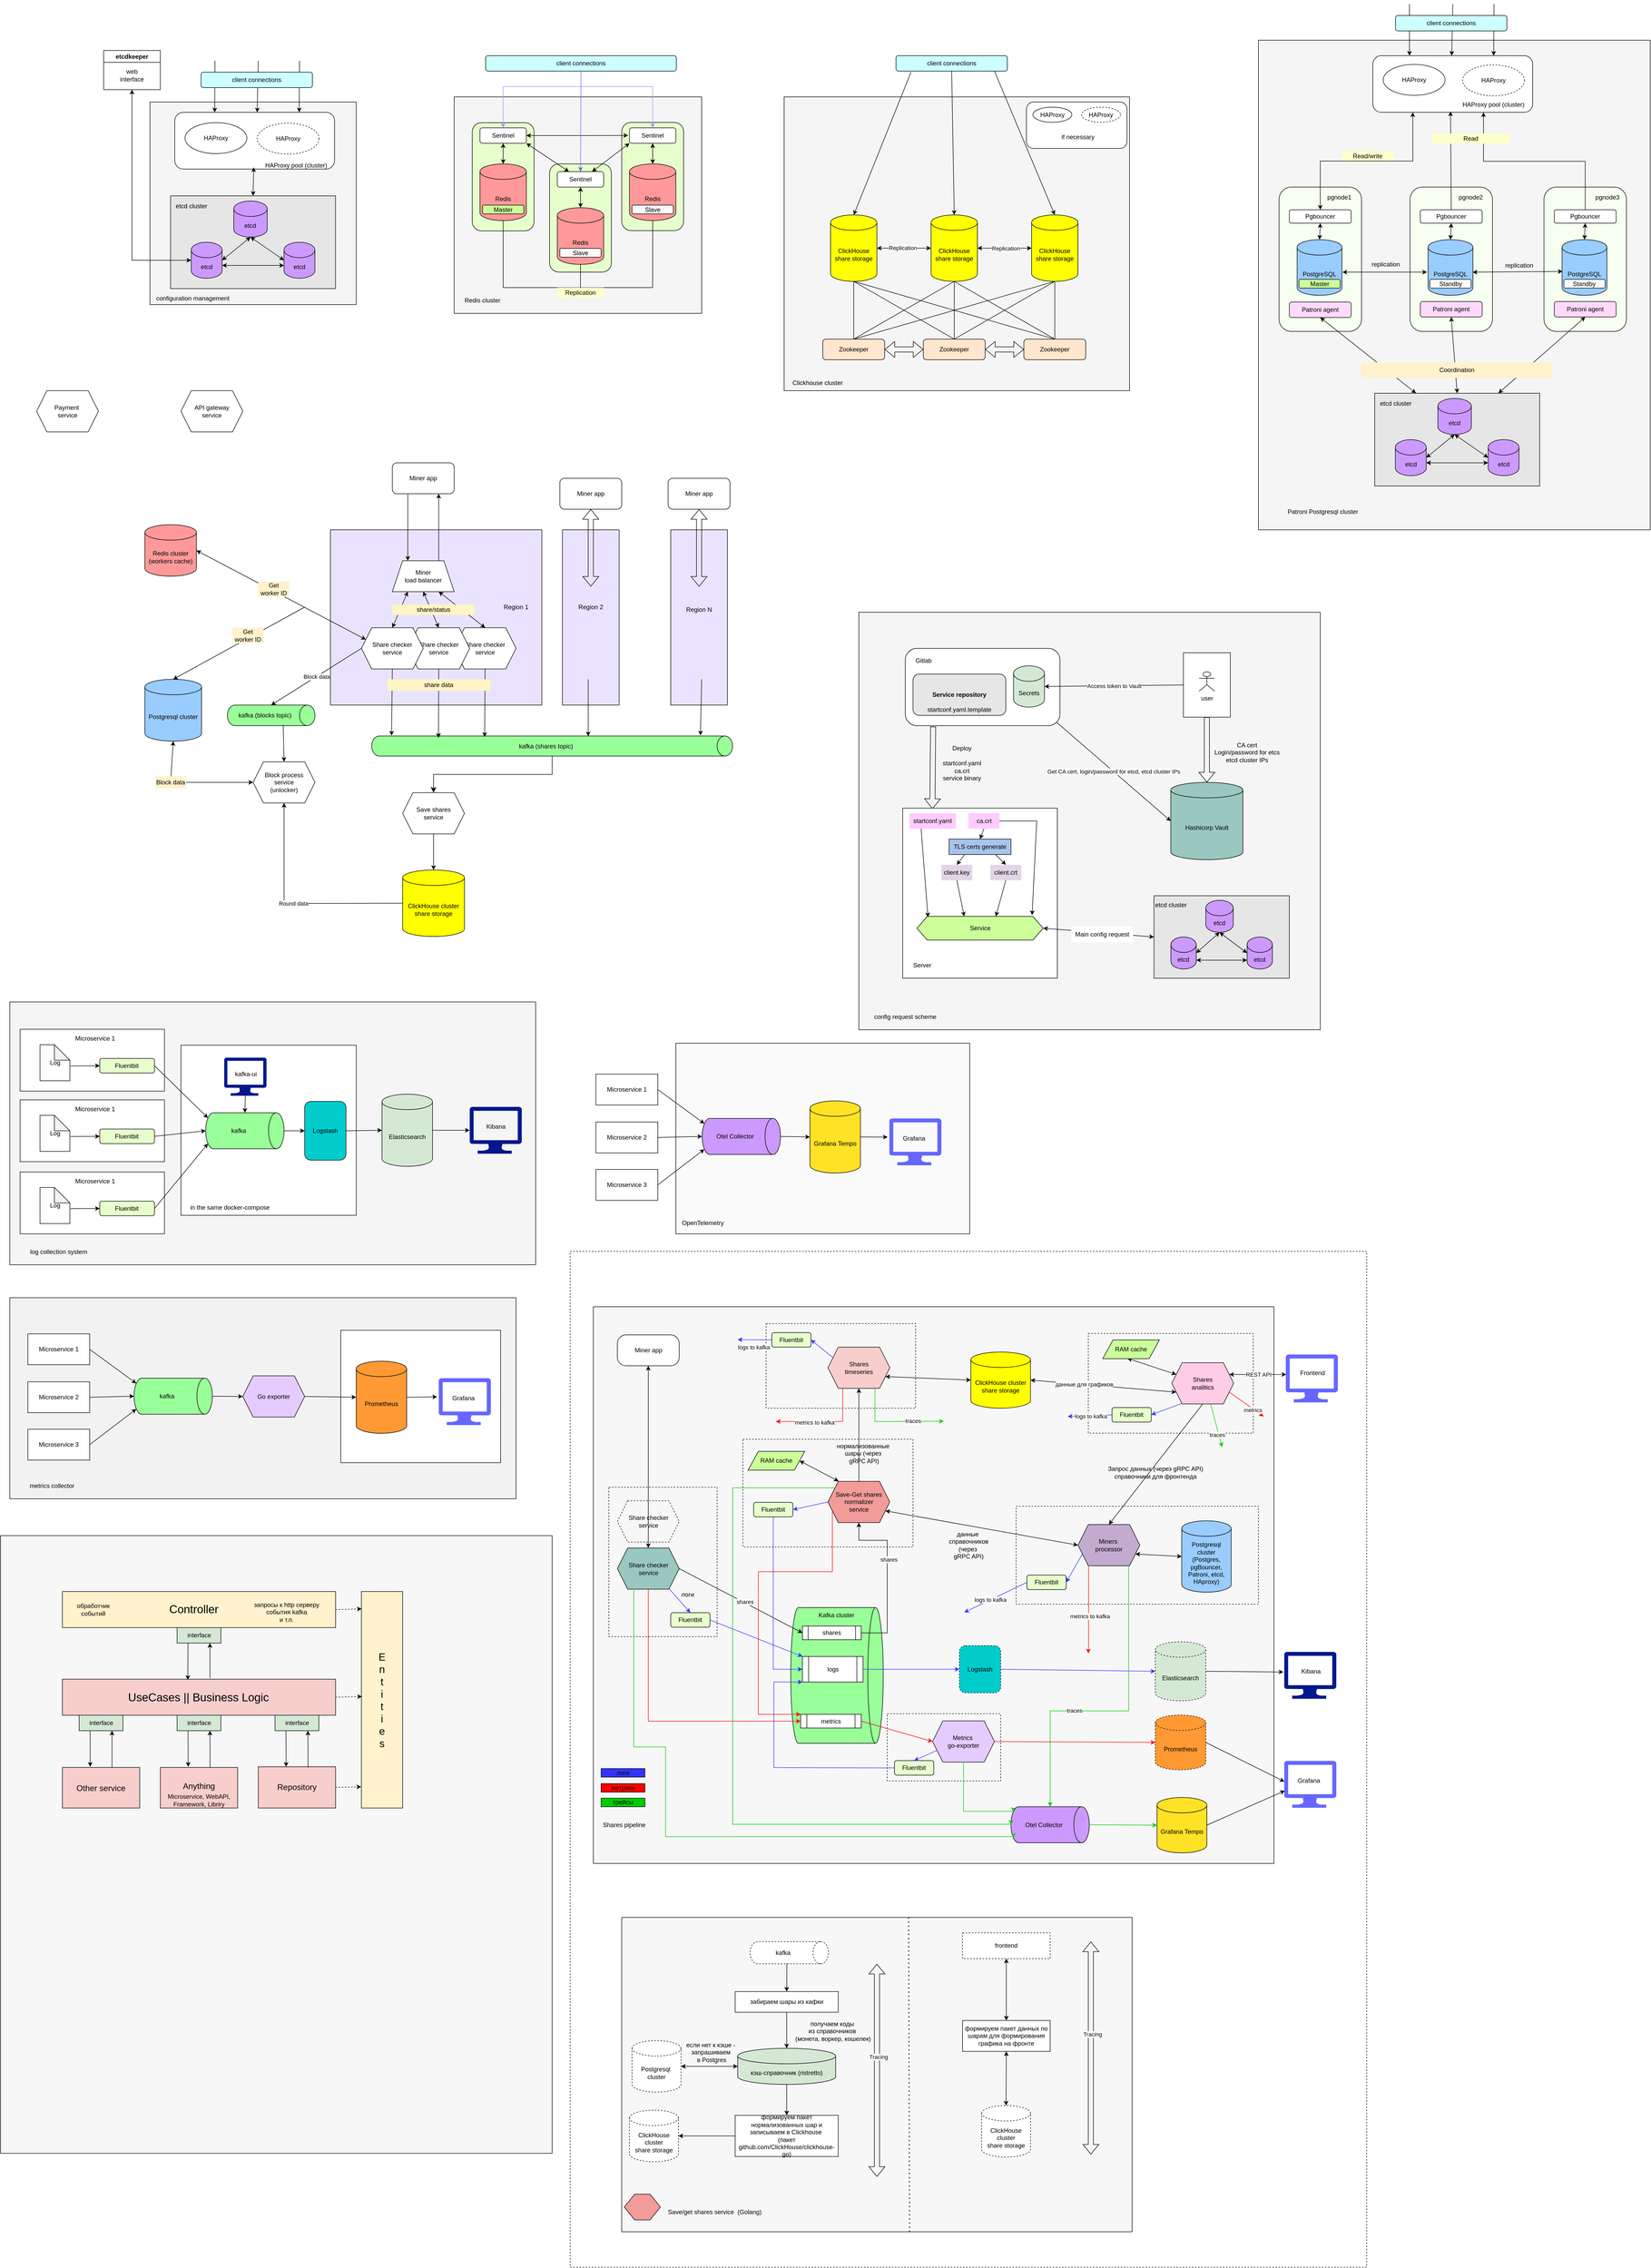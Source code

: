 <mxfile version="26.0.6">
  <diagram name="Page-1" id="zC7TiCwEvtzbdXVQnTLh">
    <mxGraphModel dx="3957" dy="2152" grid="1" gridSize="10" guides="1" tooltips="1" connect="1" arrows="1" fold="1" page="1" pageScale="1" pageWidth="850" pageHeight="1100" math="0" shadow="0">
      <root>
        <mxCell id="0" />
        <mxCell id="1" parent="0" />
        <mxCell id="vvHvxiC7P0n0-EurL7go-58" value="" style="rounded=0;whiteSpace=wrap;html=1;fillColor=#FFFFFF;dashed=1;" parent="1" vertex="1">
          <mxGeometry x="-545" y="2120" width="1545" height="1971" as="geometry" />
        </mxCell>
        <mxCell id="vvHvxiC7P0n0-EurL7go-55" value="" style="rounded=0;whiteSpace=wrap;html=1;fillColor=#F7F7F7;" parent="1" vertex="1">
          <mxGeometry x="-445" y="3412.22" width="990" height="610" as="geometry" />
        </mxCell>
        <mxCell id="g0iOiTDT5bsdaC7DLG31-15" value="" style="rounded=0;whiteSpace=wrap;html=1;fillColor=#FAFAFA;" parent="1" vertex="1">
          <mxGeometry x="-340" y="1716" width="570" height="370" as="geometry" />
        </mxCell>
        <mxCell id="fWJRM3SsBCQPm4Tlz16k-17" value="" style="rounded=0;whiteSpace=wrap;html=1;fillColor=#F2F2F2;" parent="1" vertex="1">
          <mxGeometry x="-1632" y="2210" width="982" height="390" as="geometry" />
        </mxCell>
        <mxCell id="4G9J08PbndAcdF_Xj2D8-40" value="" style="rounded=0;whiteSpace=wrap;html=1;fillColor=#F5F5F5;" parent="1" vertex="1">
          <mxGeometry x="-1632" y="1636" width="1020" height="510" as="geometry" />
        </mxCell>
        <mxCell id="ERYkEcELDKVZfNgPjOHx-17" value="" style="rounded=0;whiteSpace=wrap;html=1;fillColor=#E9E3FF;" parent="1" vertex="1">
          <mxGeometry x="-1010" y="720" width="410" height="340" as="geometry" />
        </mxCell>
        <mxCell id="ERYkEcELDKVZfNgPjOHx-3" value="&lt;div&gt;Miner app&lt;br&gt;&lt;/div&gt;" style="rounded=1;whiteSpace=wrap;html=1;" parent="1" vertex="1">
          <mxGeometry x="-890" y="590" width="120" height="60" as="geometry" />
        </mxCell>
        <mxCell id="ERYkEcELDKVZfNgPjOHx-11" value="" style="endArrow=classic;html=1;rounded=0;exitX=0.25;exitY=1;exitDx=0;exitDy=0;entryX=0.25;entryY=0;entryDx=0;entryDy=0;" parent="1" source="ERYkEcELDKVZfNgPjOHx-3" target="ERYkEcELDKVZfNgPjOHx-27" edge="1">
          <mxGeometry relative="1" as="geometry">
            <mxPoint x="-860" y="700" as="sourcePoint" />
            <mxPoint x="-860" y="630" as="targetPoint" />
          </mxGeometry>
        </mxCell>
        <mxCell id="ERYkEcELDKVZfNgPjOHx-13" value="" style="endArrow=classic;html=1;rounded=0;exitX=0.75;exitY=0;exitDx=0;exitDy=0;entryX=0.75;entryY=1;entryDx=0;entryDy=0;" parent="1" source="ERYkEcELDKVZfNgPjOHx-27" target="ERYkEcELDKVZfNgPjOHx-3" edge="1">
          <mxGeometry relative="1" as="geometry">
            <mxPoint x="-815.0" y="770" as="sourcePoint" />
            <mxPoint x="-630" y="770" as="targetPoint" />
          </mxGeometry>
        </mxCell>
        <mxCell id="ERYkEcELDKVZfNgPjOHx-18" value="&lt;div&gt;Block process &lt;br&gt;&lt;/div&gt;&lt;div&gt;service&lt;/div&gt;&lt;div&gt;(unlocker)&lt;br&gt;&lt;/div&gt;" style="shape=hexagon;perimeter=hexagonPerimeter2;whiteSpace=wrap;html=1;fixedSize=1;" parent="1" vertex="1">
          <mxGeometry x="-1160" y="1170" width="120" height="80" as="geometry" />
        </mxCell>
        <mxCell id="ERYkEcELDKVZfNgPjOHx-19" value="&lt;div&gt;Payment&amp;nbsp;&lt;/div&gt;&lt;div&gt;service&lt;/div&gt;" style="shape=hexagon;perimeter=hexagonPerimeter2;whiteSpace=wrap;html=1;fixedSize=1;" parent="1" vertex="1">
          <mxGeometry x="-1580" y="450" width="120" height="80" as="geometry" />
        </mxCell>
        <mxCell id="ERYkEcELDKVZfNgPjOHx-20" value="&lt;div&gt;API gateway&lt;br&gt;&lt;/div&gt;&lt;div&gt;service&lt;/div&gt;" style="shape=hexagon;perimeter=hexagonPerimeter2;whiteSpace=wrap;html=1;fixedSize=1;" parent="1" vertex="1">
          <mxGeometry x="-1300" y="450" width="120" height="80" as="geometry" />
        </mxCell>
        <mxCell id="ERYkEcELDKVZfNgPjOHx-29" value="&lt;div&gt;Share checker&lt;/div&gt;&lt;div&gt;service&lt;br&gt;&lt;/div&gt;" style="shape=hexagon;perimeter=hexagonPerimeter2;whiteSpace=wrap;html=1;fixedSize=1;" parent="1" vertex="1">
          <mxGeometry x="-770" y="910" width="120" height="80" as="geometry" />
        </mxCell>
        <mxCell id="ERYkEcELDKVZfNgPjOHx-28" value="&lt;div&gt;Share checker&lt;/div&gt;&lt;div&gt;service&lt;br&gt;&lt;/div&gt;" style="shape=hexagon;perimeter=hexagonPerimeter2;whiteSpace=wrap;html=1;fixedSize=1;" parent="1" vertex="1">
          <mxGeometry x="-860" y="910" width="120" height="80" as="geometry" />
        </mxCell>
        <mxCell id="ERYkEcELDKVZfNgPjOHx-26" value="&lt;div&gt;Share checker&lt;/div&gt;&lt;div&gt;service&lt;br&gt;&lt;/div&gt;" style="shape=hexagon;perimeter=hexagonPerimeter2;whiteSpace=wrap;html=1;fixedSize=1;" parent="1" vertex="1">
          <mxGeometry x="-950" y="910" width="120" height="80" as="geometry" />
        </mxCell>
        <mxCell id="ERYkEcELDKVZfNgPjOHx-27" value="Miner&lt;br&gt;&lt;div&gt;load balancer&lt;br&gt;&lt;/div&gt;" style="shape=trapezoid;perimeter=trapezoidPerimeter;whiteSpace=wrap;html=1;fixedSize=1;" parent="1" vertex="1">
          <mxGeometry x="-890" y="780" width="120" height="60" as="geometry" />
        </mxCell>
        <mxCell id="ERYkEcELDKVZfNgPjOHx-33" value="" style="endArrow=classic;startArrow=classic;html=1;rounded=0;entryX=0.25;entryY=1;entryDx=0;entryDy=0;exitX=0.5;exitY=0;exitDx=0;exitDy=0;" parent="1" source="ERYkEcELDKVZfNgPjOHx-26" target="ERYkEcELDKVZfNgPjOHx-27" edge="1">
          <mxGeometry width="50" height="50" relative="1" as="geometry">
            <mxPoint x="-890" y="900" as="sourcePoint" />
            <mxPoint x="-840" y="850" as="targetPoint" />
          </mxGeometry>
        </mxCell>
        <mxCell id="ERYkEcELDKVZfNgPjOHx-34" value="" style="endArrow=classic;startArrow=classic;html=1;rounded=0;entryX=0.5;entryY=1;entryDx=0;entryDy=0;exitX=0.5;exitY=0;exitDx=0;exitDy=0;" parent="1" source="ERYkEcELDKVZfNgPjOHx-28" target="ERYkEcELDKVZfNgPjOHx-27" edge="1">
          <mxGeometry width="50" height="50" relative="1" as="geometry">
            <mxPoint x="-720" y="960" as="sourcePoint" />
            <mxPoint x="-670" y="910" as="targetPoint" />
          </mxGeometry>
        </mxCell>
        <mxCell id="ERYkEcELDKVZfNgPjOHx-35" value="" style="endArrow=classic;startArrow=classic;html=1;rounded=0;entryX=0.75;entryY=1;entryDx=0;entryDy=0;exitX=0.5;exitY=0;exitDx=0;exitDy=0;" parent="1" source="ERYkEcELDKVZfNgPjOHx-29" target="ERYkEcELDKVZfNgPjOHx-27" edge="1">
          <mxGeometry width="50" height="50" relative="1" as="geometry">
            <mxPoint x="-720" y="960" as="sourcePoint" />
            <mxPoint x="-670" y="910" as="targetPoint" />
          </mxGeometry>
        </mxCell>
        <mxCell id="ERYkEcELDKVZfNgPjOHx-37" value="share/status" style="text;html=1;align=center;verticalAlign=middle;whiteSpace=wrap;rounded=0;fillColor=#FFF4C3;" parent="1" vertex="1">
          <mxGeometry x="-890" y="865" width="160" height="20" as="geometry" />
        </mxCell>
        <mxCell id="ERYkEcELDKVZfNgPjOHx-39" value="kafka (shares topic)" style="shape=cylinder3;whiteSpace=wrap;html=1;boundedLbl=1;backgroundOutline=1;size=15;direction=south;fillColor=#99FF99;" parent="1" vertex="1">
          <mxGeometry x="-930" y="1120" width="700" height="39" as="geometry" />
        </mxCell>
        <mxCell id="ERYkEcELDKVZfNgPjOHx-47" value="&lt;div&gt;Region 1&lt;/div&gt;" style="text;html=1;align=center;verticalAlign=middle;whiteSpace=wrap;rounded=0;" parent="1" vertex="1">
          <mxGeometry x="-680" y="855" width="60" height="30" as="geometry" />
        </mxCell>
        <mxCell id="ERYkEcELDKVZfNgPjOHx-48" value="" style="rounded=0;whiteSpace=wrap;html=1;fillColor=#E9E3FF;" parent="1" vertex="1">
          <mxGeometry x="-560" y="720" width="110" height="340" as="geometry" />
        </mxCell>
        <mxCell id="ERYkEcELDKVZfNgPjOHx-49" value="&lt;div&gt;Region 2&lt;/div&gt;" style="text;html=1;align=center;verticalAlign=middle;whiteSpace=wrap;rounded=0;" parent="1" vertex="1">
          <mxGeometry x="-535" y="855" width="60" height="30" as="geometry" />
        </mxCell>
        <mxCell id="ERYkEcELDKVZfNgPjOHx-50" value="" style="rounded=0;whiteSpace=wrap;html=1;fillColor=#E9E3FF;" parent="1" vertex="1">
          <mxGeometry x="-350" y="720" width="110" height="340" as="geometry" />
        </mxCell>
        <mxCell id="ERYkEcELDKVZfNgPjOHx-51" value="&lt;div&gt;Region N&lt;/div&gt;" style="text;html=1;align=center;verticalAlign=middle;whiteSpace=wrap;rounded=0;" parent="1" vertex="1">
          <mxGeometry x="-325" y="860" width="60" height="30" as="geometry" />
        </mxCell>
        <mxCell id="ERYkEcELDKVZfNgPjOHx-52" value="" style="endArrow=classic;html=1;rounded=0;exitX=0.5;exitY=1;exitDx=0;exitDy=0;entryX=-0.02;entryY=0.945;entryDx=0;entryDy=0;entryPerimeter=0;" parent="1" source="ERYkEcELDKVZfNgPjOHx-26" target="ERYkEcELDKVZfNgPjOHx-39" edge="1">
          <mxGeometry width="50" height="50" relative="1" as="geometry">
            <mxPoint x="-550" y="1020" as="sourcePoint" />
            <mxPoint x="-890" y="1100" as="targetPoint" />
          </mxGeometry>
        </mxCell>
        <mxCell id="ERYkEcELDKVZfNgPjOHx-53" value="" style="endArrow=classic;html=1;rounded=0;exitX=0.5;exitY=1;exitDx=0;exitDy=0;entryX=0.089;entryY=0.815;entryDx=0;entryDy=0;entryPerimeter=0;" parent="1" source="ERYkEcELDKVZfNgPjOHx-28" target="ERYkEcELDKVZfNgPjOHx-39" edge="1">
          <mxGeometry width="50" height="50" relative="1" as="geometry">
            <mxPoint x="-550" y="1020" as="sourcePoint" />
            <mxPoint x="-800" y="1113" as="targetPoint" />
          </mxGeometry>
        </mxCell>
        <mxCell id="ERYkEcELDKVZfNgPjOHx-54" value="" style="endArrow=classic;html=1;rounded=0;exitX=0.5;exitY=1;exitDx=0;exitDy=0;entryX=0.045;entryY=0.687;entryDx=0;entryDy=0;entryPerimeter=0;" parent="1" source="ERYkEcELDKVZfNgPjOHx-29" target="ERYkEcELDKVZfNgPjOHx-39" edge="1">
          <mxGeometry width="50" height="50" relative="1" as="geometry">
            <mxPoint x="-590" y="1030" as="sourcePoint" />
            <mxPoint x="-540" y="980" as="targetPoint" />
          </mxGeometry>
        </mxCell>
        <mxCell id="ERYkEcELDKVZfNgPjOHx-55" value="" style="endArrow=classic;html=1;rounded=0;exitX=0.455;exitY=0.853;exitDx=0;exitDy=0;exitPerimeter=0;entryX=0.014;entryY=0.4;entryDx=0;entryDy=0;entryPerimeter=0;" parent="1" source="ERYkEcELDKVZfNgPjOHx-48" target="ERYkEcELDKVZfNgPjOHx-39" edge="1">
          <mxGeometry width="50" height="50" relative="1" as="geometry">
            <mxPoint x="-590" y="1030" as="sourcePoint" />
            <mxPoint x="-540" y="980" as="targetPoint" />
          </mxGeometry>
        </mxCell>
        <mxCell id="ERYkEcELDKVZfNgPjOHx-56" value="" style="endArrow=classic;html=1;rounded=0;exitX=0.545;exitY=0.853;exitDx=0;exitDy=0;exitPerimeter=0;entryX=-0.03;entryY=0.089;entryDx=0;entryDy=0;entryPerimeter=0;" parent="1" source="ERYkEcELDKVZfNgPjOHx-50" target="ERYkEcELDKVZfNgPjOHx-39" edge="1">
          <mxGeometry width="50" height="50" relative="1" as="geometry">
            <mxPoint x="-590" y="1030" as="sourcePoint" />
            <mxPoint x="-540" y="980" as="targetPoint" />
          </mxGeometry>
        </mxCell>
        <mxCell id="ERYkEcELDKVZfNgPjOHx-57" value="&lt;div&gt;Miner app&lt;br&gt;&lt;/div&gt;" style="rounded=1;whiteSpace=wrap;html=1;" parent="1" vertex="1">
          <mxGeometry x="-565" y="620" width="120" height="60" as="geometry" />
        </mxCell>
        <mxCell id="ERYkEcELDKVZfNgPjOHx-58" value="&lt;div&gt;Miner app&lt;br&gt;&lt;/div&gt;" style="rounded=1;whiteSpace=wrap;html=1;" parent="1" vertex="1">
          <mxGeometry x="-355" y="620" width="120" height="60" as="geometry" />
        </mxCell>
        <mxCell id="ERYkEcELDKVZfNgPjOHx-59" value="" style="shape=flexArrow;endArrow=classic;startArrow=classic;html=1;rounded=0;entryX=0.5;entryY=1;entryDx=0;entryDy=0;" parent="1" target="ERYkEcELDKVZfNgPjOHx-57" edge="1">
          <mxGeometry width="100" height="100" relative="1" as="geometry">
            <mxPoint x="-505" y="830" as="sourcePoint" />
            <mxPoint x="-510" y="900" as="targetPoint" />
          </mxGeometry>
        </mxCell>
        <mxCell id="ERYkEcELDKVZfNgPjOHx-60" value="" style="shape=flexArrow;endArrow=classic;startArrow=classic;html=1;rounded=0;entryX=0.5;entryY=1;entryDx=0;entryDy=0;exitX=0.5;exitY=0.324;exitDx=0;exitDy=0;exitPerimeter=0;" parent="1" source="ERYkEcELDKVZfNgPjOHx-50" target="ERYkEcELDKVZfNgPjOHx-58" edge="1">
          <mxGeometry width="100" height="100" relative="1" as="geometry">
            <mxPoint x="-495" y="840" as="sourcePoint" />
            <mxPoint x="-495" y="690" as="targetPoint" />
          </mxGeometry>
        </mxCell>
        <mxCell id="ERYkEcELDKVZfNgPjOHx-61" value="share data" style="text;html=1;align=center;verticalAlign=middle;whiteSpace=wrap;rounded=0;fillColor=#FFF4C3;" parent="1" vertex="1">
          <mxGeometry x="-900" y="1010" width="200" height="22" as="geometry" />
        </mxCell>
        <mxCell id="ERYkEcELDKVZfNgPjOHx-64" value="" style="endArrow=classic;html=1;rounded=0;exitX=0;exitY=0.5;exitDx=0;exitDy=0;entryX=0;entryY=0.5;entryDx=0;entryDy=0;entryPerimeter=0;" parent="1" source="ERYkEcELDKVZfNgPjOHx-26" target="ERYkEcELDKVZfNgPjOHx-71" edge="1">
          <mxGeometry relative="1" as="geometry">
            <mxPoint x="-640" y="1010" as="sourcePoint" />
            <mxPoint x="-1100" y="1040" as="targetPoint" />
            <Array as="points" />
          </mxGeometry>
        </mxCell>
        <mxCell id="ERYkEcELDKVZfNgPjOHx-65" value="&lt;div&gt;Block data&lt;/div&gt;" style="edgeLabel;resizable=0;html=1;;align=center;verticalAlign=middle;" parent="ERYkEcELDKVZfNgPjOHx-64" connectable="0" vertex="1">
          <mxGeometry relative="1" as="geometry" />
        </mxCell>
        <mxCell id="ERYkEcELDKVZfNgPjOHx-67" value="&lt;div&gt;ClickHouse cluster&lt;br&gt;&lt;/div&gt;&lt;div&gt;share storage&lt;br&gt;&lt;/div&gt;" style="shape=cylinder3;whiteSpace=wrap;html=1;boundedLbl=1;backgroundOutline=1;size=15;fillColor=#FFFF00;" parent="1" vertex="1">
          <mxGeometry x="-870" y="1380" width="120" height="129" as="geometry" />
        </mxCell>
        <mxCell id="ERYkEcELDKVZfNgPjOHx-68" value="" style="edgeStyle=elbowEdgeStyle;elbow=vertical;endArrow=classic;html=1;curved=0;rounded=0;endSize=8;startSize=8;exitX=1;exitY=0.5;exitDx=0;exitDy=0;exitPerimeter=0;entryX=0.5;entryY=0;entryDx=0;entryDy=0;" parent="1" source="ERYkEcELDKVZfNgPjOHx-39" target="ERYkEcELDKVZfNgPjOHx-73" edge="1">
          <mxGeometry width="50" height="50" relative="1" as="geometry">
            <mxPoint x="-700" y="1180" as="sourcePoint" />
            <mxPoint x="-825" y="1230" as="targetPoint" />
          </mxGeometry>
        </mxCell>
        <mxCell id="ERYkEcELDKVZfNgPjOHx-69" value="" style="endArrow=classic;html=1;rounded=0;exitX=0;exitY=0.5;exitDx=0;exitDy=0;exitPerimeter=0;entryX=0.5;entryY=1;entryDx=0;entryDy=0;" parent="1" source="ERYkEcELDKVZfNgPjOHx-67" target="ERYkEcELDKVZfNgPjOHx-18" edge="1">
          <mxGeometry relative="1" as="geometry">
            <mxPoint x="-720" y="1150" as="sourcePoint" />
            <mxPoint x="-620" y="1150" as="targetPoint" />
            <Array as="points">
              <mxPoint x="-1100" y="1445" />
            </Array>
          </mxGeometry>
        </mxCell>
        <mxCell id="ERYkEcELDKVZfNgPjOHx-70" value="Round data" style="edgeLabel;resizable=0;html=1;;align=center;verticalAlign=middle;" parent="ERYkEcELDKVZfNgPjOHx-69" connectable="0" vertex="1">
          <mxGeometry relative="1" as="geometry" />
        </mxCell>
        <mxCell id="ERYkEcELDKVZfNgPjOHx-71" value="kafka (blocks topic)" style="shape=cylinder3;whiteSpace=wrap;html=1;boundedLbl=1;backgroundOutline=1;size=15;direction=south;fillColor=#99FF99;" parent="1" vertex="1">
          <mxGeometry x="-1210" y="1060" width="170" height="40" as="geometry" />
        </mxCell>
        <mxCell id="ERYkEcELDKVZfNgPjOHx-72" value="" style="endArrow=classic;html=1;rounded=0;exitX=0.971;exitY=0.363;exitDx=0;exitDy=0;exitPerimeter=0;entryX=0.5;entryY=0;entryDx=0;entryDy=0;" parent="1" source="ERYkEcELDKVZfNgPjOHx-71" target="ERYkEcELDKVZfNgPjOHx-18" edge="1">
          <mxGeometry width="50" height="50" relative="1" as="geometry">
            <mxPoint x="-710" y="1040" as="sourcePoint" />
            <mxPoint x="-660" y="990" as="targetPoint" />
          </mxGeometry>
        </mxCell>
        <mxCell id="ERYkEcELDKVZfNgPjOHx-73" value="&lt;div&gt;Save shares&lt;/div&gt;&lt;div&gt;service&lt;br&gt;&lt;/div&gt;" style="shape=hexagon;perimeter=hexagonPerimeter2;whiteSpace=wrap;html=1;fixedSize=1;" parent="1" vertex="1">
          <mxGeometry x="-870" y="1230" width="120" height="80" as="geometry" />
        </mxCell>
        <mxCell id="ERYkEcELDKVZfNgPjOHx-75" value="" style="endArrow=classic;html=1;rounded=0;exitX=0.5;exitY=1;exitDx=0;exitDy=0;entryX=0.5;entryY=0;entryDx=0;entryDy=0;entryPerimeter=0;" parent="1" source="ERYkEcELDKVZfNgPjOHx-73" target="ERYkEcELDKVZfNgPjOHx-67" edge="1">
          <mxGeometry width="50" height="50" relative="1" as="geometry">
            <mxPoint x="-760" y="1210" as="sourcePoint" />
            <mxPoint x="-710" y="1160" as="targetPoint" />
          </mxGeometry>
        </mxCell>
        <mxCell id="ERYkEcELDKVZfNgPjOHx-76" value="Postgresql cluster" style="shape=cylinder3;whiteSpace=wrap;html=1;boundedLbl=1;backgroundOutline=1;size=15;fillColor=#99CCFF;" parent="1" vertex="1">
          <mxGeometry x="-1370" y="1010" width="110" height="120" as="geometry" />
        </mxCell>
        <mxCell id="ERYkEcELDKVZfNgPjOHx-80" value="" style="endArrow=classic;startArrow=classic;html=1;rounded=0;exitX=0;exitY=0.5;exitDx=0;exitDy=0;entryX=0.5;entryY=1;entryDx=0;entryDy=0;entryPerimeter=0;" parent="1" source="ERYkEcELDKVZfNgPjOHx-18" target="ERYkEcELDKVZfNgPjOHx-76" edge="1">
          <mxGeometry width="50" height="50" relative="1" as="geometry">
            <mxPoint x="-920" y="1120" as="sourcePoint" />
            <mxPoint x="-870" y="1070" as="targetPoint" />
            <Array as="points">
              <mxPoint x="-1320" y="1210" />
            </Array>
          </mxGeometry>
        </mxCell>
        <mxCell id="ERYkEcELDKVZfNgPjOHx-84" value="Block data" style="text;html=1;align=center;verticalAlign=middle;whiteSpace=wrap;rounded=0;fillColor=#FFF2CC;" parent="1" vertex="1">
          <mxGeometry x="-1350" y="1198" width="60" height="24" as="geometry" />
        </mxCell>
        <mxCell id="ERYkEcELDKVZfNgPjOHx-95" value="&lt;div&gt;Redis cluster &lt;br&gt;&lt;/div&gt;&lt;div&gt;(workers cache)&lt;br&gt;&lt;/div&gt;" style="shape=cylinder3;whiteSpace=wrap;html=1;boundedLbl=1;backgroundOutline=1;size=15;fillColor=#FF9999;" parent="1" vertex="1">
          <mxGeometry x="-1370" y="710" width="100" height="100" as="geometry" />
        </mxCell>
        <mxCell id="ERYkEcELDKVZfNgPjOHx-99" value="" style="endArrow=classic;startArrow=classic;html=1;rounded=0;exitX=0;exitY=0.25;exitDx=0;exitDy=0;entryX=1;entryY=0.5;entryDx=0;entryDy=0;entryPerimeter=0;" parent="1" source="ERYkEcELDKVZfNgPjOHx-26" target="ERYkEcELDKVZfNgPjOHx-95" edge="1">
          <mxGeometry width="50" height="50" relative="1" as="geometry">
            <mxPoint x="-870" y="1050" as="sourcePoint" />
            <mxPoint x="-820" y="1000" as="targetPoint" />
          </mxGeometry>
        </mxCell>
        <mxCell id="ERYkEcELDKVZfNgPjOHx-100" value="Get worker ID" style="text;html=1;align=center;verticalAlign=middle;whiteSpace=wrap;rounded=0;fillColor=#FFF2CC;" parent="1" vertex="1">
          <mxGeometry x="-1150" y="820" width="60" height="30" as="geometry" />
        </mxCell>
        <mxCell id="ERYkEcELDKVZfNgPjOHx-101" value="" style="endArrow=classic;html=1;rounded=0;entryX=0.5;entryY=0;entryDx=0;entryDy=0;entryPerimeter=0;" parent="1" target="ERYkEcELDKVZfNgPjOHx-76" edge="1">
          <mxGeometry width="50" height="50" relative="1" as="geometry">
            <mxPoint x="-1060" y="870" as="sourcePoint" />
            <mxPoint x="-790" y="970" as="targetPoint" />
          </mxGeometry>
        </mxCell>
        <mxCell id="ERYkEcELDKVZfNgPjOHx-104" value="Get worker ID" style="text;html=1;align=center;verticalAlign=middle;whiteSpace=wrap;rounded=0;fillColor=#FFF2CC;" parent="1" vertex="1">
          <mxGeometry x="-1200" y="910" width="60" height="30" as="geometry" />
        </mxCell>
        <mxCell id="E0gaIQn_KAS7UhlWbAFH-63" value="" style="group" parent="1" vertex="1" connectable="0">
          <mxGeometry x="790" y="-300" width="760" height="1020" as="geometry" />
        </mxCell>
        <mxCell id="E0gaIQn_KAS7UhlWbAFH-59" value="" style="rounded=0;whiteSpace=wrap;html=1;fillColor=#f5f5f5;" parent="E0gaIQn_KAS7UhlWbAFH-63" vertex="1">
          <mxGeometry y="70" width="760" height="950" as="geometry" />
        </mxCell>
        <mxCell id="E0gaIQn_KAS7UhlWbAFH-57" value="" style="group" parent="E0gaIQn_KAS7UhlWbAFH-63" vertex="1" connectable="0">
          <mxGeometry x="40" width="673.89" height="935" as="geometry" />
        </mxCell>
        <mxCell id="kyTLjjN498ih1BtY8LRX-46" value="" style="rounded=1;whiteSpace=wrap;html=1;" parent="E0gaIQn_KAS7UhlWbAFH-57" vertex="1">
          <mxGeometry x="181.95" y="100" width="310" height="110" as="geometry" />
        </mxCell>
        <mxCell id="kyTLjjN498ih1BtY8LRX-41" value="HAProxy" style="ellipse;whiteSpace=wrap;html=1;" parent="E0gaIQn_KAS7UhlWbAFH-57" vertex="1">
          <mxGeometry x="202.06" y="117" width="120" height="60" as="geometry" />
        </mxCell>
        <mxCell id="kyTLjjN498ih1BtY8LRX-42" value="HAProxy" style="ellipse;whiteSpace=wrap;html=1;dashed=1;" parent="E0gaIQn_KAS7UhlWbAFH-57" vertex="1">
          <mxGeometry x="356.06" y="118" width="120" height="60" as="geometry" />
        </mxCell>
        <mxCell id="kyTLjjN498ih1BtY8LRX-43" value="&lt;div&gt;HAProxy pool (cluster)&lt;/div&gt;" style="text;html=1;align=center;verticalAlign=middle;whiteSpace=wrap;rounded=0;" parent="E0gaIQn_KAS7UhlWbAFH-57" vertex="1">
          <mxGeometry x="351.06" y="180" width="130" height="30" as="geometry" />
        </mxCell>
        <mxCell id="kyTLjjN498ih1BtY8LRX-71" value="replication" style="text;html=1;align=center;verticalAlign=middle;whiteSpace=wrap;rounded=0;" parent="E0gaIQn_KAS7UhlWbAFH-57" vertex="1">
          <mxGeometry x="176.56" y="500" width="60" height="10" as="geometry" />
        </mxCell>
        <mxCell id="kyTLjjN498ih1BtY8LRX-76" value="replication" style="text;html=1;align=center;verticalAlign=middle;whiteSpace=wrap;rounded=0;" parent="E0gaIQn_KAS7UhlWbAFH-57" vertex="1">
          <mxGeometry x="436" y="502" width="60" height="10" as="geometry" />
        </mxCell>
        <mxCell id="kyTLjjN498ih1BtY8LRX-78" value="Read/write" style="text;html=1;align=center;verticalAlign=middle;whiteSpace=wrap;rounded=0;fillColor=#FFFFCC;" parent="E0gaIQn_KAS7UhlWbAFH-57" vertex="1">
          <mxGeometry x="122.12" y="285" width="100" height="20" as="geometry" />
        </mxCell>
        <mxCell id="kyTLjjN498ih1BtY8LRX-65" value="" style="rounded=1;whiteSpace=wrap;html=1;fillColor=#F6FFF0;container=0;" parent="E0gaIQn_KAS7UhlWbAFH-57" vertex="1">
          <mxGeometry x="513.89" y="355" width="160" height="280" as="geometry" />
        </mxCell>
        <mxCell id="kyTLjjN498ih1BtY8LRX-66" value="Patroni agent" style="rounded=1;whiteSpace=wrap;html=1;fillColor=#FFD9FB;container=0;" parent="E0gaIQn_KAS7UhlWbAFH-57" vertex="1">
          <mxGeometry x="533.89" y="577" width="120" height="30" as="geometry" />
        </mxCell>
        <mxCell id="kyTLjjN498ih1BtY8LRX-82" value="" style="endArrow=classic;html=1;rounded=0;exitX=0.5;exitY=0;exitDx=0;exitDy=0;edgeStyle=orthogonalEdgeStyle;entryX=0.35;entryY=1;entryDx=0;entryDy=0;entryPerimeter=0;" parent="E0gaIQn_KAS7UhlWbAFH-57" target="kyTLjjN498ih1BtY8LRX-43" edge="1">
          <mxGeometry width="50" height="50" relative="1" as="geometry">
            <mxPoint x="593.89" y="399" as="sourcePoint" />
            <mxPoint x="397.06" y="215" as="targetPoint" />
            <Array as="points">
              <mxPoint x="594.06" y="305" />
              <mxPoint x="397.06" y="305" />
            </Array>
          </mxGeometry>
        </mxCell>
        <mxCell id="kyTLjjN498ih1BtY8LRX-69" value="pgnode3" style="text;html=1;align=center;verticalAlign=middle;whiteSpace=wrap;rounded=0;container=0;" parent="E0gaIQn_KAS7UhlWbAFH-57" vertex="1">
          <mxGeometry x="607.06" y="360" width="60" height="30" as="geometry" />
        </mxCell>
        <mxCell id="kyTLjjN498ih1BtY8LRX-60" value="" style="rounded=1;whiteSpace=wrap;html=1;fillColor=#F6FFF0;container=0;" parent="E0gaIQn_KAS7UhlWbAFH-57" vertex="1">
          <mxGeometry x="254" y="355" width="160" height="280" as="geometry" />
        </mxCell>
        <mxCell id="kyTLjjN498ih1BtY8LRX-61" value="Patroni agent" style="rounded=1;whiteSpace=wrap;html=1;fillColor=#FFD9FB;container=0;" parent="E0gaIQn_KAS7UhlWbAFH-57" vertex="1">
          <mxGeometry x="274" y="577" width="120" height="30" as="geometry" />
        </mxCell>
        <mxCell id="kyTLjjN498ih1BtY8LRX-75" value="" style="endArrow=classic;startArrow=classic;html=1;rounded=0;entryX=0.012;entryY=0.571;entryDx=0;entryDy=0;exitX=0.993;exitY=0.584;exitDx=0;exitDy=0;exitPerimeter=0;entryPerimeter=0;" parent="E0gaIQn_KAS7UhlWbAFH-57" source="kyTLjjN498ih1BtY8LRX-102" target="kyTLjjN498ih1BtY8LRX-112" edge="1">
          <mxGeometry width="50" height="50" relative="1" as="geometry">
            <mxPoint x="394" y="520" as="sourcePoint" />
            <mxPoint x="533.89" y="520" as="targetPoint" />
          </mxGeometry>
        </mxCell>
        <mxCell id="kyTLjjN498ih1BtY8LRX-81" value="" style="endArrow=classic;html=1;rounded=0;exitX=0.5;exitY=0;exitDx=0;exitDy=0;entryX=0.486;entryY=0.985;entryDx=0;entryDy=0;entryPerimeter=0;" parent="E0gaIQn_KAS7UhlWbAFH-57" target="kyTLjjN498ih1BtY8LRX-46" edge="1">
          <mxGeometry width="50" height="50" relative="1" as="geometry">
            <mxPoint x="334" y="399" as="sourcePoint" />
            <mxPoint x="237.06" y="215" as="targetPoint" />
          </mxGeometry>
        </mxCell>
        <mxCell id="kyTLjjN498ih1BtY8LRX-83" value="Read" style="text;html=1;align=center;verticalAlign=middle;whiteSpace=wrap;rounded=0;fillColor=#FFFFCC;" parent="E0gaIQn_KAS7UhlWbAFH-57" vertex="1">
          <mxGeometry x="297.06" y="251" width="150.11" height="20" as="geometry" />
        </mxCell>
        <mxCell id="kyTLjjN498ih1BtY8LRX-64" value="pgnode2" style="text;html=1;align=center;verticalAlign=middle;whiteSpace=wrap;rounded=0;container=0;" parent="E0gaIQn_KAS7UhlWbAFH-57" vertex="1">
          <mxGeometry x="342.12" y="360" width="60" height="30" as="geometry" />
        </mxCell>
        <mxCell id="kyTLjjN498ih1BtY8LRX-58" value="" style="rounded=1;whiteSpace=wrap;html=1;fillColor=#F6FFF0;container=0;" parent="E0gaIQn_KAS7UhlWbAFH-57" vertex="1">
          <mxGeometry y="355" width="160" height="280" as="geometry" />
        </mxCell>
        <mxCell id="kyTLjjN498ih1BtY8LRX-55" value="Patroni agent" style="rounded=1;whiteSpace=wrap;html=1;fillColor=#FFD9FB;container=0;" parent="E0gaIQn_KAS7UhlWbAFH-57" vertex="1">
          <mxGeometry x="20" y="578" width="120" height="30" as="geometry" />
        </mxCell>
        <mxCell id="kyTLjjN498ih1BtY8LRX-70" value="" style="endArrow=classic;startArrow=classic;html=1;rounded=0;entryX=-0.023;entryY=0.583;entryDx=0;entryDy=0;entryPerimeter=0;" parent="E0gaIQn_KAS7UhlWbAFH-57" target="kyTLjjN498ih1BtY8LRX-102" edge="1">
          <mxGeometry width="50" height="50" relative="1" as="geometry">
            <mxPoint x="123.06" y="520" as="sourcePoint" />
            <mxPoint x="274" y="520" as="targetPoint" />
          </mxGeometry>
        </mxCell>
        <mxCell id="kyTLjjN498ih1BtY8LRX-77" value="" style="endArrow=classic;startArrow=classic;html=1;rounded=0;entryX=0.25;entryY=1;entryDx=0;entryDy=0;exitX=0.5;exitY=0;exitDx=0;exitDy=0;edgeStyle=orthogonalEdgeStyle;" parent="E0gaIQn_KAS7UhlWbAFH-57" source="kyTLjjN498ih1BtY8LRX-86" target="kyTLjjN498ih1BtY8LRX-46" edge="1">
          <mxGeometry width="50" height="50" relative="1" as="geometry">
            <mxPoint x="167.06" y="285" as="sourcePoint" />
            <mxPoint x="217.06" y="235" as="targetPoint" />
          </mxGeometry>
        </mxCell>
        <mxCell id="kyTLjjN498ih1BtY8LRX-59" value="pgnode1" style="text;html=1;align=center;verticalAlign=middle;whiteSpace=wrap;rounded=0;container=0;" parent="E0gaIQn_KAS7UhlWbAFH-57" vertex="1">
          <mxGeometry x="87.06" y="360" width="60" height="30" as="geometry" />
        </mxCell>
        <mxCell id="kyTLjjN498ih1BtY8LRX-86" value="Pgbouncer" style="rounded=1;whiteSpace=wrap;html=1;" parent="E0gaIQn_KAS7UhlWbAFH-57" vertex="1">
          <mxGeometry x="20" y="399" width="120" height="26" as="geometry" />
        </mxCell>
        <mxCell id="kyTLjjN498ih1BtY8LRX-87" value="" style="endArrow=classic;startArrow=classic;html=1;rounded=0;exitX=0.5;exitY=0;exitDx=0;exitDy=0;entryX=0.5;entryY=1;entryDx=0;entryDy=0;" parent="E0gaIQn_KAS7UhlWbAFH-57" source="kyTLjjN498ih1BtY8LRX-95" target="kyTLjjN498ih1BtY8LRX-86" edge="1">
          <mxGeometry width="50" height="50" relative="1" as="geometry">
            <mxPoint x="80" y="485" as="sourcePoint" />
            <mxPoint x="477.06" y="385" as="targetPoint" />
          </mxGeometry>
        </mxCell>
        <mxCell id="kyTLjjN498ih1BtY8LRX-97" value="" style="endArrow=classic;startArrow=classic;html=1;rounded=0;exitX=0.5;exitY=0;exitDx=0;exitDy=0;entryX=0.5;entryY=1;entryDx=0;entryDy=0;" parent="E0gaIQn_KAS7UhlWbAFH-57" target="kyTLjjN498ih1BtY8LRX-95" edge="1">
          <mxGeometry width="50" height="50" relative="1" as="geometry">
            <mxPoint x="80" y="485" as="sourcePoint" />
            <mxPoint x="80.06" y="434" as="targetPoint" />
          </mxGeometry>
        </mxCell>
        <mxCell id="kyTLjjN498ih1BtY8LRX-95" value="PostgreSQL" style="shape=cylinder3;whiteSpace=wrap;html=1;boundedLbl=1;backgroundOutline=1;size=15;fillColor=#99CCFF;" parent="E0gaIQn_KAS7UhlWbAFH-57" vertex="1">
          <mxGeometry x="35.06" y="457" width="87.06" height="108" as="geometry" />
        </mxCell>
        <mxCell id="kyTLjjN498ih1BtY8LRX-57" value="Master" style="rounded=1;whiteSpace=wrap;html=1;fillColor=#CCFF99;container=0;" parent="E0gaIQn_KAS7UhlWbAFH-57" vertex="1">
          <mxGeometry x="38.59" y="534" width="80" height="17" as="geometry" />
        </mxCell>
        <mxCell id="kyTLjjN498ih1BtY8LRX-99" value="Pgbouncer" style="rounded=1;whiteSpace=wrap;html=1;" parent="E0gaIQn_KAS7UhlWbAFH-57" vertex="1">
          <mxGeometry x="274" y="399" width="120" height="26" as="geometry" />
        </mxCell>
        <mxCell id="kyTLjjN498ih1BtY8LRX-100" value="" style="endArrow=classic;startArrow=classic;html=1;rounded=0;exitX=0.5;exitY=0;exitDx=0;exitDy=0;entryX=0.5;entryY=1;entryDx=0;entryDy=0;" parent="E0gaIQn_KAS7UhlWbAFH-57" source="kyTLjjN498ih1BtY8LRX-102" target="kyTLjjN498ih1BtY8LRX-99" edge="1">
          <mxGeometry width="50" height="50" relative="1" as="geometry">
            <mxPoint x="334" y="485" as="sourcePoint" />
            <mxPoint x="731.06" y="385" as="targetPoint" />
          </mxGeometry>
        </mxCell>
        <mxCell id="kyTLjjN498ih1BtY8LRX-101" value="" style="endArrow=classic;startArrow=classic;html=1;rounded=0;exitX=0.5;exitY=0;exitDx=0;exitDy=0;entryX=0.5;entryY=1;entryDx=0;entryDy=0;" parent="E0gaIQn_KAS7UhlWbAFH-57" target="kyTLjjN498ih1BtY8LRX-102" edge="1">
          <mxGeometry width="50" height="50" relative="1" as="geometry">
            <mxPoint x="334" y="485" as="sourcePoint" />
            <mxPoint x="334.06" y="434" as="targetPoint" />
          </mxGeometry>
        </mxCell>
        <mxCell id="kyTLjjN498ih1BtY8LRX-102" value="PostgreSQL" style="shape=cylinder3;whiteSpace=wrap;html=1;boundedLbl=1;backgroundOutline=1;size=15;fillColor=#99CCFF;" parent="E0gaIQn_KAS7UhlWbAFH-57" vertex="1">
          <mxGeometry x="289.06" y="457" width="87.06" height="108" as="geometry" />
        </mxCell>
        <mxCell id="kyTLjjN498ih1BtY8LRX-103" value="&lt;div&gt;Standby&lt;/div&gt;" style="rounded=1;whiteSpace=wrap;html=1;fillColor=#fafafa;container=0;" parent="E0gaIQn_KAS7UhlWbAFH-57" vertex="1">
          <mxGeometry x="292.59" y="534" width="80" height="17" as="geometry" />
        </mxCell>
        <mxCell id="kyTLjjN498ih1BtY8LRX-109" value="Pgbouncer" style="rounded=1;whiteSpace=wrap;html=1;" parent="E0gaIQn_KAS7UhlWbAFH-57" vertex="1">
          <mxGeometry x="533.89" y="399" width="120" height="26" as="geometry" />
        </mxCell>
        <mxCell id="kyTLjjN498ih1BtY8LRX-110" value="" style="endArrow=classic;startArrow=classic;html=1;rounded=0;exitX=0.5;exitY=0;exitDx=0;exitDy=0;entryX=0.5;entryY=1;entryDx=0;entryDy=0;" parent="E0gaIQn_KAS7UhlWbAFH-57" source="kyTLjjN498ih1BtY8LRX-112" target="kyTLjjN498ih1BtY8LRX-109" edge="1">
          <mxGeometry width="50" height="50" relative="1" as="geometry">
            <mxPoint x="593.89" y="485" as="sourcePoint" />
            <mxPoint x="990.95" y="385" as="targetPoint" />
          </mxGeometry>
        </mxCell>
        <mxCell id="kyTLjjN498ih1BtY8LRX-111" value="" style="endArrow=classic;startArrow=classic;html=1;rounded=0;exitX=0.5;exitY=0;exitDx=0;exitDy=0;entryX=0.5;entryY=1;entryDx=0;entryDy=0;" parent="E0gaIQn_KAS7UhlWbAFH-57" target="kyTLjjN498ih1BtY8LRX-112" edge="1">
          <mxGeometry width="50" height="50" relative="1" as="geometry">
            <mxPoint x="593.89" y="485" as="sourcePoint" />
            <mxPoint x="593.95" y="434" as="targetPoint" />
          </mxGeometry>
        </mxCell>
        <mxCell id="kyTLjjN498ih1BtY8LRX-112" value="PostgreSQL" style="shape=cylinder3;whiteSpace=wrap;html=1;boundedLbl=1;backgroundOutline=1;size=15;fillColor=#99CCFF;" parent="E0gaIQn_KAS7UhlWbAFH-57" vertex="1">
          <mxGeometry x="548.95" y="457" width="87.06" height="108" as="geometry" />
        </mxCell>
        <mxCell id="kyTLjjN498ih1BtY8LRX-113" value="Standby" style="rounded=1;whiteSpace=wrap;html=1;fillColor=#fafafa;container=0;" parent="E0gaIQn_KAS7UhlWbAFH-57" vertex="1">
          <mxGeometry x="552.48" y="534" width="80" height="17" as="geometry" />
        </mxCell>
        <mxCell id="kyTLjjN498ih1BtY8LRX-114" value="" style="endArrow=classic;html=1;rounded=0;entryX=0.25;entryY=0;entryDx=0;entryDy=0;" parent="E0gaIQn_KAS7UhlWbAFH-57" edge="1">
          <mxGeometry width="50" height="50" relative="1" as="geometry">
            <mxPoint x="253" as="sourcePoint" />
            <mxPoint x="253" y="100" as="targetPoint" />
          </mxGeometry>
        </mxCell>
        <mxCell id="kyTLjjN498ih1BtY8LRX-115" value="" style="endArrow=classic;html=1;rounded=0;entryX=0.25;entryY=0;entryDx=0;entryDy=0;" parent="E0gaIQn_KAS7UhlWbAFH-57" edge="1">
          <mxGeometry width="50" height="50" relative="1" as="geometry">
            <mxPoint x="337" as="sourcePoint" />
            <mxPoint x="334.89" y="100" as="targetPoint" />
          </mxGeometry>
        </mxCell>
        <mxCell id="kyTLjjN498ih1BtY8LRX-116" value="" style="endArrow=classic;html=1;rounded=0;entryX=0.25;entryY=0;entryDx=0;entryDy=0;" parent="E0gaIQn_KAS7UhlWbAFH-57" edge="1">
          <mxGeometry width="50" height="50" relative="1" as="geometry">
            <mxPoint x="417" as="sourcePoint" />
            <mxPoint x="416.39" y="100" as="targetPoint" />
          </mxGeometry>
        </mxCell>
        <mxCell id="kyTLjjN498ih1BtY8LRX-117" value="client connections" style="rounded=1;whiteSpace=wrap;html=1;fillColor=#CCFFFF;" parent="E0gaIQn_KAS7UhlWbAFH-57" vertex="1">
          <mxGeometry x="226" y="22" width="216" height="30" as="geometry" />
        </mxCell>
        <mxCell id="kyTLjjN498ih1BtY8LRX-128" value="" style="group" parent="E0gaIQn_KAS7UhlWbAFH-57" vertex="1" connectable="0">
          <mxGeometry x="176.56" y="755" width="329" height="180" as="geometry" />
        </mxCell>
        <mxCell id="kyTLjjN498ih1BtY8LRX-119" value="" style="rounded=0;whiteSpace=wrap;html=1;fillColor=#E6E6E6;container=0;" parent="kyTLjjN498ih1BtY8LRX-128" vertex="1">
          <mxGeometry x="9" width="320" height="180" as="geometry" />
        </mxCell>
        <mxCell id="kyTLjjN498ih1BtY8LRX-120" value="etcd" style="shape=cylinder3;whiteSpace=wrap;html=1;boundedLbl=1;backgroundOutline=1;size=15;fillColor=#CC99FF;container=0;" parent="kyTLjjN498ih1BtY8LRX-128" vertex="1">
          <mxGeometry x="49" y="90" width="60" height="70" as="geometry" />
        </mxCell>
        <mxCell id="kyTLjjN498ih1BtY8LRX-122" value="etcd" style="shape=cylinder3;whiteSpace=wrap;html=1;boundedLbl=1;backgroundOutline=1;size=15;fillColor=#CC99FF;container=0;" parent="kyTLjjN498ih1BtY8LRX-128" vertex="1">
          <mxGeometry x="131.5" y="10" width="65" height="70" as="geometry" />
        </mxCell>
        <mxCell id="kyTLjjN498ih1BtY8LRX-123" value="etcd" style="shape=cylinder3;whiteSpace=wrap;html=1;boundedLbl=1;backgroundOutline=1;size=15;fillColor=#CC99FF;container=0;" parent="kyTLjjN498ih1BtY8LRX-128" vertex="1">
          <mxGeometry x="229.0" y="90" width="60" height="70" as="geometry" />
        </mxCell>
        <mxCell id="kyTLjjN498ih1BtY8LRX-124" value="etcd cluster" style="text;html=1;align=center;verticalAlign=middle;whiteSpace=wrap;rounded=0;container=0;" parent="kyTLjjN498ih1BtY8LRX-128" vertex="1">
          <mxGeometry y="10" width="99" height="20" as="geometry" />
        </mxCell>
        <mxCell id="kyTLjjN498ih1BtY8LRX-125" value="" style="endArrow=classic;startArrow=classic;html=1;rounded=0;exitX=1;exitY=0.5;exitDx=0;exitDy=0;exitPerimeter=0;entryX=0.5;entryY=1;entryDx=0;entryDy=0;entryPerimeter=0;" parent="kyTLjjN498ih1BtY8LRX-128" source="kyTLjjN498ih1BtY8LRX-120" target="kyTLjjN498ih1BtY8LRX-122" edge="1">
          <mxGeometry width="50" height="50" relative="1" as="geometry">
            <mxPoint x="439.0" y="21" as="sourcePoint" />
            <mxPoint x="489" y="-29" as="targetPoint" />
          </mxGeometry>
        </mxCell>
        <mxCell id="kyTLjjN498ih1BtY8LRX-126" value="" style="endArrow=classic;startArrow=classic;html=1;rounded=0;exitX=0.5;exitY=1;exitDx=0;exitDy=0;exitPerimeter=0;entryX=0;entryY=0.5;entryDx=0;entryDy=0;entryPerimeter=0;" parent="kyTLjjN498ih1BtY8LRX-128" source="kyTLjjN498ih1BtY8LRX-122" target="kyTLjjN498ih1BtY8LRX-123" edge="1">
          <mxGeometry width="50" height="50" relative="1" as="geometry">
            <mxPoint x="439.0" y="21" as="sourcePoint" />
            <mxPoint x="489" y="-29" as="targetPoint" />
          </mxGeometry>
        </mxCell>
        <mxCell id="kyTLjjN498ih1BtY8LRX-127" value="" style="endArrow=classic;startArrow=classic;html=1;rounded=0;exitX=1;exitY=0;exitDx=0;exitDy=45;exitPerimeter=0;entryX=0;entryY=0;entryDx=0;entryDy=45;entryPerimeter=0;" parent="kyTLjjN498ih1BtY8LRX-128" source="kyTLjjN498ih1BtY8LRX-120" target="kyTLjjN498ih1BtY8LRX-123" edge="1">
          <mxGeometry width="50" height="50" relative="1" as="geometry">
            <mxPoint x="439.0" y="21" as="sourcePoint" />
            <mxPoint x="489" y="-29" as="targetPoint" />
          </mxGeometry>
        </mxCell>
        <mxCell id="kyTLjjN498ih1BtY8LRX-129" value="" style="endArrow=classic;startArrow=classic;html=1;rounded=0;exitX=0.5;exitY=1;exitDx=0;exitDy=0;entryX=0.25;entryY=0;entryDx=0;entryDy=0;" parent="E0gaIQn_KAS7UhlWbAFH-57" source="kyTLjjN498ih1BtY8LRX-55" target="kyTLjjN498ih1BtY8LRX-119" edge="1">
          <mxGeometry width="50" height="50" relative="1" as="geometry">
            <mxPoint x="877.06" y="745" as="sourcePoint" />
            <mxPoint x="927.06" y="695" as="targetPoint" />
          </mxGeometry>
        </mxCell>
        <mxCell id="kyTLjjN498ih1BtY8LRX-130" value="" style="endArrow=classic;startArrow=classic;html=1;rounded=0;entryX=0.5;entryY=1;entryDx=0;entryDy=0;exitX=0.5;exitY=0;exitDx=0;exitDy=0;" parent="E0gaIQn_KAS7UhlWbAFH-57" source="kyTLjjN498ih1BtY8LRX-119" target="kyTLjjN498ih1BtY8LRX-61" edge="1">
          <mxGeometry width="50" height="50" relative="1" as="geometry">
            <mxPoint x="877.06" y="745" as="sourcePoint" />
            <mxPoint x="927.06" y="695" as="targetPoint" />
          </mxGeometry>
        </mxCell>
        <mxCell id="kyTLjjN498ih1BtY8LRX-131" value="" style="endArrow=classic;startArrow=classic;html=1;rounded=0;entryX=0.5;entryY=1;entryDx=0;entryDy=0;exitX=0.75;exitY=0;exitDx=0;exitDy=0;" parent="E0gaIQn_KAS7UhlWbAFH-57" source="kyTLjjN498ih1BtY8LRX-119" target="kyTLjjN498ih1BtY8LRX-66" edge="1">
          <mxGeometry width="50" height="50" relative="1" as="geometry">
            <mxPoint x="877.06" y="745" as="sourcePoint" />
            <mxPoint x="927.06" y="695" as="targetPoint" />
          </mxGeometry>
        </mxCell>
        <mxCell id="kyTLjjN498ih1BtY8LRX-133" value="Coordination" style="text;html=1;align=center;verticalAlign=middle;whiteSpace=wrap;rounded=0;fillColor=#FFF2CC;" parent="E0gaIQn_KAS7UhlWbAFH-57" vertex="1">
          <mxGeometry x="160" y="695" width="370" height="30" as="geometry" />
        </mxCell>
        <mxCell id="E0gaIQn_KAS7UhlWbAFH-60" value="Patroni Postgresql cluster" style="text;html=1;align=center;verticalAlign=middle;whiteSpace=wrap;rounded=0;" parent="E0gaIQn_KAS7UhlWbAFH-63" vertex="1">
          <mxGeometry x="20" y="970" width="210" height="30" as="geometry" />
        </mxCell>
        <mxCell id="E0gaIQn_KAS7UhlWbAFH-64" value="" style="group" parent="1" vertex="1" connectable="0">
          <mxGeometry x="-1450" y="-210" width="489.89" height="499" as="geometry" />
        </mxCell>
        <mxCell id="kyTLjjN498ih1BtY8LRX-5" value="etcdkeeper" style="swimlane;whiteSpace=wrap;html=1;container=0;" parent="E0gaIQn_KAS7UhlWbAFH-64" vertex="1">
          <mxGeometry width="110" height="76" as="geometry" />
        </mxCell>
        <mxCell id="kyTLjjN498ih1BtY8LRX-27" value="" style="rounded=0;whiteSpace=wrap;html=1;fillColor=#f5f5f5;container=0;" parent="E0gaIQn_KAS7UhlWbAFH-64" vertex="1">
          <mxGeometry x="89.89" y="100" width="400" height="393" as="geometry" />
        </mxCell>
        <mxCell id="kyTLjjN498ih1BtY8LRX-44" value="" style="rounded=1;whiteSpace=wrap;html=1;container=0;" parent="E0gaIQn_KAS7UhlWbAFH-64" vertex="1">
          <mxGeometry x="138" y="120" width="310" height="110" as="geometry" />
        </mxCell>
        <mxCell id="kyTLjjN498ih1BtY8LRX-2" value="HAProxy" style="ellipse;whiteSpace=wrap;html=1;container=0;" parent="E0gaIQn_KAS7UhlWbAFH-64" vertex="1">
          <mxGeometry x="157.89" y="140" width="120" height="60" as="geometry" />
        </mxCell>
        <mxCell id="kyTLjjN498ih1BtY8LRX-28" value="configuration management" style="text;html=1;align=center;verticalAlign=middle;whiteSpace=wrap;rounded=0;container=0;" parent="E0gaIQn_KAS7UhlWbAFH-64" vertex="1">
          <mxGeometry x="84.89" y="463" width="176" height="36" as="geometry" />
        </mxCell>
        <mxCell id="kyTLjjN498ih1BtY8LRX-33" value="HAProxy" style="ellipse;whiteSpace=wrap;html=1;dashed=1;container=0;" parent="E0gaIQn_KAS7UhlWbAFH-64" vertex="1">
          <mxGeometry x="297.89" y="141" width="120" height="60" as="geometry" />
        </mxCell>
        <mxCell id="kyTLjjN498ih1BtY8LRX-9" value="" style="rounded=0;whiteSpace=wrap;html=1;fillColor=#E6E6E6;container=0;" parent="E0gaIQn_KAS7UhlWbAFH-64" vertex="1">
          <mxGeometry x="129.89" y="282" width="320" height="180" as="geometry" />
        </mxCell>
        <mxCell id="UcwkUIR1NJ7MeMgji7bA-1" value="etcd" style="shape=cylinder3;whiteSpace=wrap;html=1;boundedLbl=1;backgroundOutline=1;size=15;fillColor=#CC99FF;container=0;" parent="E0gaIQn_KAS7UhlWbAFH-64" vertex="1">
          <mxGeometry x="169.89" y="372" width="60" height="70" as="geometry" />
        </mxCell>
        <mxCell id="kyTLjjN498ih1BtY8LRX-7" value="" style="endArrow=classic;startArrow=classic;html=1;rounded=0;exitX=0.5;exitY=1;exitDx=0;exitDy=0;entryX=0;entryY=0.5;entryDx=0;entryDy=0;entryPerimeter=0;edgeStyle=orthogonalEdgeStyle;" parent="E0gaIQn_KAS7UhlWbAFH-64" source="kyTLjjN498ih1BtY8LRX-5" target="UcwkUIR1NJ7MeMgji7bA-1" edge="1">
          <mxGeometry width="50" height="50" relative="1" as="geometry">
            <mxPoint x="554.89" y="281" as="sourcePoint" />
            <mxPoint x="244.89" y="81" as="targetPoint" />
          </mxGeometry>
        </mxCell>
        <mxCell id="kyTLjjN498ih1BtY8LRX-3" value="etcd" style="shape=cylinder3;whiteSpace=wrap;html=1;boundedLbl=1;backgroundOutline=1;size=15;fillColor=#CC99FF;container=0;" parent="E0gaIQn_KAS7UhlWbAFH-64" vertex="1">
          <mxGeometry x="252.39" y="292" width="65" height="70" as="geometry" />
        </mxCell>
        <mxCell id="kyTLjjN498ih1BtY8LRX-4" value="etcd" style="shape=cylinder3;whiteSpace=wrap;html=1;boundedLbl=1;backgroundOutline=1;size=15;fillColor=#CC99FF;container=0;" parent="E0gaIQn_KAS7UhlWbAFH-64" vertex="1">
          <mxGeometry x="349.89" y="372" width="60" height="70" as="geometry" />
        </mxCell>
        <mxCell id="kyTLjjN498ih1BtY8LRX-11" value="etcd cluster" style="text;html=1;align=center;verticalAlign=middle;whiteSpace=wrap;rounded=0;container=0;" parent="E0gaIQn_KAS7UhlWbAFH-64" vertex="1">
          <mxGeometry x="120.89" y="292" width="99" height="20" as="geometry" />
        </mxCell>
        <mxCell id="kyTLjjN498ih1BtY8LRX-17" value="" style="endArrow=classic;startArrow=classic;html=1;rounded=0;exitX=1;exitY=0.5;exitDx=0;exitDy=0;exitPerimeter=0;entryX=0.5;entryY=1;entryDx=0;entryDy=0;entryPerimeter=0;" parent="E0gaIQn_KAS7UhlWbAFH-64" source="UcwkUIR1NJ7MeMgji7bA-1" target="kyTLjjN498ih1BtY8LRX-3" edge="1">
          <mxGeometry width="50" height="50" relative="1" as="geometry">
            <mxPoint x="559.89" y="303" as="sourcePoint" />
            <mxPoint x="609.89" y="253" as="targetPoint" />
          </mxGeometry>
        </mxCell>
        <mxCell id="kyTLjjN498ih1BtY8LRX-18" value="" style="endArrow=classic;startArrow=classic;html=1;rounded=0;exitX=0.5;exitY=1;exitDx=0;exitDy=0;exitPerimeter=0;entryX=0;entryY=0.5;entryDx=0;entryDy=0;entryPerimeter=0;" parent="E0gaIQn_KAS7UhlWbAFH-64" source="kyTLjjN498ih1BtY8LRX-3" target="kyTLjjN498ih1BtY8LRX-4" edge="1">
          <mxGeometry width="50" height="50" relative="1" as="geometry">
            <mxPoint x="559.89" y="303" as="sourcePoint" />
            <mxPoint x="609.89" y="253" as="targetPoint" />
          </mxGeometry>
        </mxCell>
        <mxCell id="kyTLjjN498ih1BtY8LRX-19" value="" style="endArrow=classic;startArrow=classic;html=1;rounded=0;exitX=1;exitY=0;exitDx=0;exitDy=45;exitPerimeter=0;entryX=0;entryY=0;entryDx=0;entryDy=45;entryPerimeter=0;" parent="E0gaIQn_KAS7UhlWbAFH-64" source="UcwkUIR1NJ7MeMgji7bA-1" target="kyTLjjN498ih1BtY8LRX-4" edge="1">
          <mxGeometry width="50" height="50" relative="1" as="geometry">
            <mxPoint x="559.89" y="303" as="sourcePoint" />
            <mxPoint x="609.89" y="253" as="targetPoint" />
          </mxGeometry>
        </mxCell>
        <mxCell id="kyTLjjN498ih1BtY8LRX-45" value="&lt;div&gt;HAProxy pool (cluster)&lt;/div&gt;" style="text;html=1;align=center;verticalAlign=middle;whiteSpace=wrap;rounded=0;container=0;" parent="E0gaIQn_KAS7UhlWbAFH-64" vertex="1">
          <mxGeometry x="308" y="210" width="131" height="26" as="geometry" />
        </mxCell>
        <mxCell id="kyTLjjN498ih1BtY8LRX-47" value="" style="endArrow=classic;html=1;rounded=0;entryX=0.25;entryY=0;entryDx=0;entryDy=0;" parent="E0gaIQn_KAS7UhlWbAFH-64" target="kyTLjjN498ih1BtY8LRX-44" edge="1">
          <mxGeometry width="50" height="50" relative="1" as="geometry">
            <mxPoint x="216" y="20" as="sourcePoint" />
            <mxPoint x="490" y="260" as="targetPoint" />
          </mxGeometry>
        </mxCell>
        <mxCell id="kyTLjjN498ih1BtY8LRX-48" value="" style="endArrow=classic;html=1;rounded=0;entryX=0.25;entryY=0;entryDx=0;entryDy=0;" parent="E0gaIQn_KAS7UhlWbAFH-64" edge="1">
          <mxGeometry width="50" height="50" relative="1" as="geometry">
            <mxPoint x="300" y="20" as="sourcePoint" />
            <mxPoint x="297.89" y="120" as="targetPoint" />
          </mxGeometry>
        </mxCell>
        <mxCell id="kyTLjjN498ih1BtY8LRX-49" value="" style="endArrow=classic;html=1;rounded=0;entryX=0.25;entryY=0;entryDx=0;entryDy=0;" parent="E0gaIQn_KAS7UhlWbAFH-64" edge="1">
          <mxGeometry width="50" height="50" relative="1" as="geometry">
            <mxPoint x="380" y="20" as="sourcePoint" />
            <mxPoint x="379.39" y="120" as="targetPoint" />
          </mxGeometry>
        </mxCell>
        <mxCell id="kyTLjjN498ih1BtY8LRX-50" value="client connections" style="rounded=1;whiteSpace=wrap;html=1;fillColor=#CCFFFF;container=0;" parent="E0gaIQn_KAS7UhlWbAFH-64" vertex="1">
          <mxGeometry x="189" y="42" width="216" height="30" as="geometry" />
        </mxCell>
        <mxCell id="kyTLjjN498ih1BtY8LRX-53" value="" style="endArrow=classic;startArrow=classic;html=1;rounded=0;exitX=0.5;exitY=0;exitDx=0;exitDy=0;entryX=0.494;entryY=0.97;entryDx=0;entryDy=0;entryPerimeter=0;" parent="E0gaIQn_KAS7UhlWbAFH-64" source="kyTLjjN498ih1BtY8LRX-9" target="kyTLjjN498ih1BtY8LRX-44" edge="1">
          <mxGeometry width="50" height="50" relative="1" as="geometry">
            <mxPoint x="390" y="340" as="sourcePoint" />
            <mxPoint x="440" y="290" as="targetPoint" />
          </mxGeometry>
        </mxCell>
        <mxCell id="kyTLjjN498ih1BtY8LRX-31" value="web interface" style="text;html=1;align=center;verticalAlign=middle;whiteSpace=wrap;rounded=0;container=0;" parent="E0gaIQn_KAS7UhlWbAFH-64" vertex="1">
          <mxGeometry x="25" y="33" width="60" height="30" as="geometry" />
        </mxCell>
        <mxCell id="E0gaIQn_KAS7UhlWbAFH-181" value="" style="group" parent="1" vertex="1" connectable="0">
          <mxGeometry x="-770" y="-200" width="480" height="500" as="geometry" />
        </mxCell>
        <mxCell id="E0gaIQn_KAS7UhlWbAFH-173" value="" style="group" parent="E0gaIQn_KAS7UhlWbAFH-181" vertex="1" connectable="0">
          <mxGeometry width="480" height="500" as="geometry" />
        </mxCell>
        <mxCell id="E0gaIQn_KAS7UhlWbAFH-148" value="" style="rounded=0;whiteSpace=wrap;html=1;fillColor=#f5f5f5;container=0;" parent="E0gaIQn_KAS7UhlWbAFH-173" vertex="1">
          <mxGeometry y="80" width="480" height="420" as="geometry" />
        </mxCell>
        <mxCell id="E0gaIQn_KAS7UhlWbAFH-168" value="" style="rounded=1;whiteSpace=wrap;html=1;container=0;fillColor=#E6FFCC;" parent="E0gaIQn_KAS7UhlWbAFH-173" vertex="1">
          <mxGeometry x="35" y="130" width="120" height="210" as="geometry" />
        </mxCell>
        <mxCell id="E0gaIQn_KAS7UhlWbAFH-171" value="" style="rounded=1;whiteSpace=wrap;html=1;container=0;fillColor=#E6FFCC;" parent="E0gaIQn_KAS7UhlWbAFH-173" vertex="1">
          <mxGeometry x="325" y="129.5" width="120" height="210" as="geometry" />
        </mxCell>
        <mxCell id="E0gaIQn_KAS7UhlWbAFH-83" value="" style="endArrow=classic;startArrow=classic;html=1;rounded=0;exitX=1;exitY=0.5;exitDx=0;exitDy=0;entryX=-0.029;entryY=0.497;entryDx=0;entryDy=0;entryPerimeter=0;" parent="E0gaIQn_KAS7UhlWbAFH-173" source="E0gaIQn_KAS7UhlWbAFH-71" target="E0gaIQn_KAS7UhlWbAFH-80" edge="1">
          <mxGeometry width="50" height="50" relative="1" as="geometry">
            <mxPoint x="100" y="190" as="sourcePoint" />
            <mxPoint x="150" y="80" as="targetPoint" />
          </mxGeometry>
        </mxCell>
        <mxCell id="E0gaIQn_KAS7UhlWbAFH-170" value="" style="rounded=1;whiteSpace=wrap;html=1;container=0;fillColor=#E6FFCC;" parent="E0gaIQn_KAS7UhlWbAFH-173" vertex="1">
          <mxGeometry x="185" y="210" width="120" height="210" as="geometry" />
        </mxCell>
        <mxCell id="E0gaIQn_KAS7UhlWbAFH-84" value="" style="endArrow=classic;startArrow=classic;html=1;rounded=0;entryX=1;entryY=1;entryDx=0;entryDy=0;exitX=0.25;exitY=0;exitDx=0;exitDy=0;" parent="E0gaIQn_KAS7UhlWbAFH-173" source="E0gaIQn_KAS7UhlWbAFH-76" target="E0gaIQn_KAS7UhlWbAFH-71" edge="1">
          <mxGeometry width="50" height="50" relative="1" as="geometry">
            <mxPoint x="100" y="260" as="sourcePoint" />
            <mxPoint x="150" y="210" as="targetPoint" />
          </mxGeometry>
        </mxCell>
        <mxCell id="E0gaIQn_KAS7UhlWbAFH-85" value="" style="endArrow=classic;startArrow=classic;html=1;rounded=0;entryX=0;entryY=1;entryDx=0;entryDy=0;exitX=0.75;exitY=0;exitDx=0;exitDy=0;" parent="E0gaIQn_KAS7UhlWbAFH-173" source="E0gaIQn_KAS7UhlWbAFH-76" target="E0gaIQn_KAS7UhlWbAFH-80" edge="1">
          <mxGeometry width="50" height="50" relative="1" as="geometry">
            <mxPoint x="100" y="260" as="sourcePoint" />
            <mxPoint x="150" y="210" as="targetPoint" />
          </mxGeometry>
        </mxCell>
        <mxCell id="E0gaIQn_KAS7UhlWbAFH-89" value="client connections" style="rounded=1;whiteSpace=wrap;html=1;fillColor=#CCFFFF;container=0;" parent="E0gaIQn_KAS7UhlWbAFH-173" vertex="1">
          <mxGeometry x="61" width="370" height="30" as="geometry" />
        </mxCell>
        <mxCell id="E0gaIQn_KAS7UhlWbAFH-149" value="Redis cluster" style="text;html=1;align=center;verticalAlign=middle;whiteSpace=wrap;rounded=0;container=0;" parent="E0gaIQn_KAS7UhlWbAFH-173" vertex="1">
          <mxGeometry x="10" y="460" width="90" height="30" as="geometry" />
        </mxCell>
        <mxCell id="E0gaIQn_KAS7UhlWbAFH-153" value="" style="endArrow=classic;startArrow=classic;html=1;rounded=0;exitX=0.5;exitY=0;exitDx=0;exitDy=0;entryX=0.5;entryY=0;entryDx=0;entryDy=0;strokeColor=#9999FF;" parent="E0gaIQn_KAS7UhlWbAFH-173" source="E0gaIQn_KAS7UhlWbAFH-71" target="E0gaIQn_KAS7UhlWbAFH-80" edge="1">
          <mxGeometry width="50" height="50" relative="1" as="geometry">
            <mxPoint x="150" y="280" as="sourcePoint" />
            <mxPoint x="440" y="280" as="targetPoint" />
            <Array as="points">
              <mxPoint x="95" y="60" />
              <mxPoint x="385" y="60" />
            </Array>
          </mxGeometry>
        </mxCell>
        <mxCell id="E0gaIQn_KAS7UhlWbAFH-155" value="" style="endArrow=classic;html=1;rounded=0;exitX=0.5;exitY=1;exitDx=0;exitDy=0;entryX=0.5;entryY=0;entryDx=0;entryDy=0;strokeColor=#6666FF;" parent="E0gaIQn_KAS7UhlWbAFH-173" source="E0gaIQn_KAS7UhlWbAFH-89" target="E0gaIQn_KAS7UhlWbAFH-76" edge="1">
          <mxGeometry width="50" height="50" relative="1" as="geometry">
            <mxPoint x="230" y="-10" as="sourcePoint" />
            <mxPoint x="280" y="-60" as="targetPoint" />
          </mxGeometry>
        </mxCell>
        <mxCell id="E0gaIQn_KAS7UhlWbAFH-68" value="Redis" style="shape=cylinder3;whiteSpace=wrap;html=1;boundedLbl=1;backgroundOutline=1;size=15;fillColor=#FF9999;container=0;" parent="E0gaIQn_KAS7UhlWbAFH-173" vertex="1">
          <mxGeometry x="50" y="210" width="90" height="110" as="geometry" />
        </mxCell>
        <mxCell id="E0gaIQn_KAS7UhlWbAFH-71" value="Sentinel" style="rounded=1;whiteSpace=wrap;html=1;container=0;" parent="E0gaIQn_KAS7UhlWbAFH-173" vertex="1">
          <mxGeometry x="50" y="140" width="90" height="30" as="geometry" />
        </mxCell>
        <mxCell id="E0gaIQn_KAS7UhlWbAFH-72" value="" style="endArrow=classic;startArrow=classic;html=1;rounded=0;exitX=0.5;exitY=0;exitDx=0;exitDy=0;exitPerimeter=0;entryX=0.5;entryY=1;entryDx=0;entryDy=0;" parent="E0gaIQn_KAS7UhlWbAFH-173" source="E0gaIQn_KAS7UhlWbAFH-68" target="E0gaIQn_KAS7UhlWbAFH-71" edge="1">
          <mxGeometry width="50" height="50" relative="1" as="geometry">
            <mxPoint x="100" y="170" as="sourcePoint" />
            <mxPoint x="150" y="120" as="targetPoint" />
          </mxGeometry>
        </mxCell>
        <mxCell id="E0gaIQn_KAS7UhlWbAFH-86" value="Master" style="rounded=1;whiteSpace=wrap;html=1;fillColor=#CCFF99;container=0;" parent="E0gaIQn_KAS7UhlWbAFH-173" vertex="1">
          <mxGeometry x="55.0" y="290" width="80" height="17" as="geometry" />
        </mxCell>
        <mxCell id="E0gaIQn_KAS7UhlWbAFH-75" value="Redis" style="shape=cylinder3;whiteSpace=wrap;html=1;boundedLbl=1;backgroundOutline=1;size=15;fillColor=#FF9999;container=0;" parent="E0gaIQn_KAS7UhlWbAFH-173" vertex="1">
          <mxGeometry x="200" y="295" width="90" height="110" as="geometry" />
        </mxCell>
        <mxCell id="E0gaIQn_KAS7UhlWbAFH-76" value="Sentinel" style="rounded=1;whiteSpace=wrap;html=1;container=0;" parent="E0gaIQn_KAS7UhlWbAFH-173" vertex="1">
          <mxGeometry x="200" y="225" width="90" height="30" as="geometry" />
        </mxCell>
        <mxCell id="E0gaIQn_KAS7UhlWbAFH-77" value="" style="endArrow=classic;startArrow=classic;html=1;rounded=0;exitX=0.5;exitY=0;exitDx=0;exitDy=0;exitPerimeter=0;entryX=0.5;entryY=1;entryDx=0;entryDy=0;" parent="E0gaIQn_KAS7UhlWbAFH-173" source="E0gaIQn_KAS7UhlWbAFH-75" target="E0gaIQn_KAS7UhlWbAFH-76" edge="1">
          <mxGeometry width="50" height="50" relative="1" as="geometry">
            <mxPoint x="250" y="255" as="sourcePoint" />
            <mxPoint x="300" y="205" as="targetPoint" />
          </mxGeometry>
        </mxCell>
        <mxCell id="E0gaIQn_KAS7UhlWbAFH-87" value="Slave" style="rounded=1;whiteSpace=wrap;html=1;fillColor=#fafafa;container=0;" parent="E0gaIQn_KAS7UhlWbAFH-173" vertex="1">
          <mxGeometry x="205.0" y="374" width="80" height="17" as="geometry" />
        </mxCell>
        <mxCell id="E0gaIQn_KAS7UhlWbAFH-79" value="Redis" style="shape=cylinder3;whiteSpace=wrap;html=1;boundedLbl=1;backgroundOutline=1;size=15;fillColor=#FF9999;container=0;" parent="E0gaIQn_KAS7UhlWbAFH-173" vertex="1">
          <mxGeometry x="340" y="210" width="90" height="110" as="geometry" />
        </mxCell>
        <mxCell id="E0gaIQn_KAS7UhlWbAFH-80" value="Sentinel" style="rounded=1;whiteSpace=wrap;html=1;container=0;" parent="E0gaIQn_KAS7UhlWbAFH-173" vertex="1">
          <mxGeometry x="340" y="140" width="90" height="30" as="geometry" />
        </mxCell>
        <mxCell id="E0gaIQn_KAS7UhlWbAFH-81" value="" style="endArrow=classic;startArrow=classic;html=1;rounded=0;exitX=0.5;exitY=0;exitDx=0;exitDy=0;exitPerimeter=0;entryX=0.5;entryY=1;entryDx=0;entryDy=0;" parent="E0gaIQn_KAS7UhlWbAFH-173" source="E0gaIQn_KAS7UhlWbAFH-79" target="E0gaIQn_KAS7UhlWbAFH-80" edge="1">
          <mxGeometry width="50" height="50" relative="1" as="geometry">
            <mxPoint x="390" y="170" as="sourcePoint" />
            <mxPoint x="440" y="120" as="targetPoint" />
          </mxGeometry>
        </mxCell>
        <mxCell id="E0gaIQn_KAS7UhlWbAFH-88" value="Slave" style="rounded=1;whiteSpace=wrap;html=1;fillColor=#fafafa;container=0;" parent="E0gaIQn_KAS7UhlWbAFH-173" vertex="1">
          <mxGeometry x="345.0" y="290" width="80" height="17" as="geometry" />
        </mxCell>
        <mxCell id="E0gaIQn_KAS7UhlWbAFH-174" value="" style="endArrow=none;html=1;rounded=0;exitX=0.5;exitY=1;exitDx=0;exitDy=0;entryX=0.5;entryY=1;entryDx=0;entryDy=0;entryPerimeter=0;exitPerimeter=0;" parent="E0gaIQn_KAS7UhlWbAFH-173" source="E0gaIQn_KAS7UhlWbAFH-68" target="E0gaIQn_KAS7UhlWbAFH-79" edge="1">
          <mxGeometry width="50" height="50" relative="1" as="geometry">
            <mxPoint x="550" y="380" as="sourcePoint" />
            <mxPoint x="600" y="330" as="targetPoint" />
            <Array as="points">
              <mxPoint x="95" y="450" />
              <mxPoint x="385" y="450" />
            </Array>
          </mxGeometry>
        </mxCell>
        <mxCell id="E0gaIQn_KAS7UhlWbAFH-176" value="&lt;div&gt;Replication&lt;/div&gt;" style="text;html=1;align=center;verticalAlign=middle;whiteSpace=wrap;rounded=0;fillColor=#FFFFCC;" parent="E0gaIQn_KAS7UhlWbAFH-173" vertex="1">
          <mxGeometry x="200" y="450" width="90" height="20" as="geometry" />
        </mxCell>
        <mxCell id="E0gaIQn_KAS7UhlWbAFH-175" value="" style="endArrow=none;html=1;rounded=0;exitX=0.5;exitY=1;exitDx=0;exitDy=0;exitPerimeter=0;" parent="E0gaIQn_KAS7UhlWbAFH-181" source="E0gaIQn_KAS7UhlWbAFH-75" edge="1">
          <mxGeometry width="50" height="50" relative="1" as="geometry">
            <mxPoint x="550" y="380" as="sourcePoint" />
            <mxPoint x="245" y="450" as="targetPoint" />
          </mxGeometry>
        </mxCell>
        <mxCell id="E0gaIQn_KAS7UhlWbAFH-217" value="" style="group" parent="1" vertex="1" connectable="0">
          <mxGeometry x="-130" y="-200" width="670" height="650" as="geometry" />
        </mxCell>
        <mxCell id="E0gaIQn_KAS7UhlWbAFH-210" value="" style="group" parent="E0gaIQn_KAS7UhlWbAFH-217" vertex="1" connectable="0">
          <mxGeometry y="40" width="670" height="610" as="geometry" />
        </mxCell>
        <mxCell id="E0gaIQn_KAS7UhlWbAFH-208" value="" style="rounded=0;whiteSpace=wrap;html=1;fillColor=#f5f5f5;" parent="E0gaIQn_KAS7UhlWbAFH-210" vertex="1">
          <mxGeometry y="40" width="670" height="570" as="geometry" />
        </mxCell>
        <mxCell id="E0gaIQn_KAS7UhlWbAFH-165" value="" style="group" parent="E0gaIQn_KAS7UhlWbAFH-210" vertex="1" connectable="0">
          <mxGeometry x="470" y="50" width="195" height="90" as="geometry" />
        </mxCell>
        <mxCell id="E0gaIQn_KAS7UhlWbAFH-161" value="" style="rounded=1;whiteSpace=wrap;html=1;" parent="E0gaIQn_KAS7UhlWbAFH-165" vertex="1">
          <mxGeometry width="195" height="90" as="geometry" />
        </mxCell>
        <mxCell id="E0gaIQn_KAS7UhlWbAFH-162" value="HAProxy" style="ellipse;whiteSpace=wrap;html=1;" parent="E0gaIQn_KAS7UhlWbAFH-165" vertex="1">
          <mxGeometry x="12.581" y="9.818" width="75.484" height="29.455" as="geometry" />
        </mxCell>
        <mxCell id="E0gaIQn_KAS7UhlWbAFH-163" value="HAProxy" style="ellipse;whiteSpace=wrap;html=1;dashed=1;" parent="E0gaIQn_KAS7UhlWbAFH-165" vertex="1">
          <mxGeometry x="106.935" y="9.818" width="75.484" height="29.455" as="geometry" />
        </mxCell>
        <mxCell id="xNptlhCy3bRzAiSipwJh-1" value="&lt;span style=&quot;white-space: pre-wrap;&quot; data-src-align=&quot;0:3&quot; class=&quot;EzKURWReUAB5oZgtQNkl&quot;&gt;if&lt;/span&gt;&lt;span style=&quot;white-space: pre-wrap;&quot;&gt; &lt;/span&gt;&lt;span style=&quot;white-space: pre-wrap;&quot; data-src-align=&quot;4:13&quot; class=&quot;EzKURWReUAB5oZgtQNkl&quot;&gt;necessary&lt;/span&gt;" style="text;html=1;align=center;verticalAlign=middle;whiteSpace=wrap;rounded=0;" parent="E0gaIQn_KAS7UhlWbAFH-165" vertex="1">
          <mxGeometry x="30" y="54" width="139.68" height="27" as="geometry" />
        </mxCell>
        <mxCell id="E0gaIQn_KAS7UhlWbAFH-167" value="&lt;div&gt;ClickHouse&lt;/div&gt;&lt;div&gt;share storage&lt;br&gt;&lt;/div&gt;" style="shape=cylinder3;whiteSpace=wrap;html=1;boundedLbl=1;backgroundOutline=1;size=15;fillColor=#FFFF00;" parent="E0gaIQn_KAS7UhlWbAFH-210" vertex="1">
          <mxGeometry x="90" y="269" width="90" height="129" as="geometry" />
        </mxCell>
        <mxCell id="E0gaIQn_KAS7UhlWbAFH-182" value="Zookeeper" style="rounded=1;whiteSpace=wrap;html=1;fillColor=#FFE6CC;" parent="E0gaIQn_KAS7UhlWbAFH-210" vertex="1">
          <mxGeometry x="75" y="510" width="120" height="40" as="geometry" />
        </mxCell>
        <mxCell id="E0gaIQn_KAS7UhlWbAFH-183" value="Zookeeper" style="rounded=1;whiteSpace=wrap;html=1;fillColor=#FFE6CC;" parent="E0gaIQn_KAS7UhlWbAFH-210" vertex="1">
          <mxGeometry x="270" y="510" width="120" height="40" as="geometry" />
        </mxCell>
        <mxCell id="E0gaIQn_KAS7UhlWbAFH-184" value="" style="shape=flexArrow;endArrow=classic;startArrow=classic;html=1;rounded=0;exitX=1;exitY=0.5;exitDx=0;exitDy=0;" parent="E0gaIQn_KAS7UhlWbAFH-210" source="E0gaIQn_KAS7UhlWbAFH-182" target="E0gaIQn_KAS7UhlWbAFH-183" edge="1">
          <mxGeometry width="100" height="100" relative="1" as="geometry">
            <mxPoint x="630" y="430" as="sourcePoint" />
            <mxPoint x="730" y="330" as="targetPoint" />
          </mxGeometry>
        </mxCell>
        <mxCell id="E0gaIQn_KAS7UhlWbAFH-185" value="Zookeeper" style="rounded=1;whiteSpace=wrap;html=1;fillColor=#FFE6CC;" parent="E0gaIQn_KAS7UhlWbAFH-210" vertex="1">
          <mxGeometry x="465" y="510" width="120" height="40" as="geometry" />
        </mxCell>
        <mxCell id="E0gaIQn_KAS7UhlWbAFH-186" value="" style="shape=flexArrow;endArrow=classic;startArrow=classic;html=1;rounded=0;exitX=1;exitY=0.5;exitDx=0;exitDy=0;" parent="E0gaIQn_KAS7UhlWbAFH-210" target="E0gaIQn_KAS7UhlWbAFH-185" edge="1">
          <mxGeometry width="100" height="100" relative="1" as="geometry">
            <mxPoint x="390" y="530" as="sourcePoint" />
            <mxPoint x="925" y="330" as="targetPoint" />
          </mxGeometry>
        </mxCell>
        <mxCell id="E0gaIQn_KAS7UhlWbAFH-187" value="&lt;div&gt;ClickHouse&lt;/div&gt;&lt;div&gt;share storage&lt;br&gt;&lt;/div&gt;" style="shape=cylinder3;whiteSpace=wrap;html=1;boundedLbl=1;backgroundOutline=1;size=15;fillColor=#FFFF00;" parent="E0gaIQn_KAS7UhlWbAFH-210" vertex="1">
          <mxGeometry x="285" y="269" width="90" height="129" as="geometry" />
        </mxCell>
        <mxCell id="E0gaIQn_KAS7UhlWbAFH-188" value="&lt;div&gt;ClickHouse&lt;/div&gt;&lt;div&gt;share storage&lt;br&gt;&lt;/div&gt;" style="shape=cylinder3;whiteSpace=wrap;html=1;boundedLbl=1;backgroundOutline=1;size=15;fillColor=#FFFF00;" parent="E0gaIQn_KAS7UhlWbAFH-210" vertex="1">
          <mxGeometry x="480" y="269" width="90" height="129" as="geometry" />
        </mxCell>
        <mxCell id="E0gaIQn_KAS7UhlWbAFH-189" value="" style="endArrow=none;html=1;rounded=0;exitX=0.5;exitY=0;exitDx=0;exitDy=0;entryX=0.5;entryY=1;entryDx=0;entryDy=0;entryPerimeter=0;" parent="E0gaIQn_KAS7UhlWbAFH-210" source="E0gaIQn_KAS7UhlWbAFH-182" target="E0gaIQn_KAS7UhlWbAFH-167" edge="1">
          <mxGeometry width="50" height="50" relative="1" as="geometry">
            <mxPoint x="640" y="400" as="sourcePoint" />
            <mxPoint x="690" y="350" as="targetPoint" />
          </mxGeometry>
        </mxCell>
        <mxCell id="E0gaIQn_KAS7UhlWbAFH-190" value="" style="endArrow=none;html=1;rounded=0;exitX=0.5;exitY=0;exitDx=0;exitDy=0;entryX=0.5;entryY=1;entryDx=0;entryDy=0;entryPerimeter=0;" parent="E0gaIQn_KAS7UhlWbAFH-210" source="E0gaIQn_KAS7UhlWbAFH-182" target="E0gaIQn_KAS7UhlWbAFH-187" edge="1">
          <mxGeometry width="50" height="50" relative="1" as="geometry">
            <mxPoint x="640" y="400" as="sourcePoint" />
            <mxPoint x="690" y="350" as="targetPoint" />
          </mxGeometry>
        </mxCell>
        <mxCell id="E0gaIQn_KAS7UhlWbAFH-191" value="" style="endArrow=none;html=1;rounded=0;exitX=0.5;exitY=0;exitDx=0;exitDy=0;entryX=0.5;entryY=1;entryDx=0;entryDy=0;entryPerimeter=0;" parent="E0gaIQn_KAS7UhlWbAFH-210" source="E0gaIQn_KAS7UhlWbAFH-182" target="E0gaIQn_KAS7UhlWbAFH-188" edge="1">
          <mxGeometry width="50" height="50" relative="1" as="geometry">
            <mxPoint x="640" y="400" as="sourcePoint" />
            <mxPoint x="690" y="350" as="targetPoint" />
          </mxGeometry>
        </mxCell>
        <mxCell id="E0gaIQn_KAS7UhlWbAFH-192" value="" style="endArrow=none;html=1;rounded=0;exitX=0.5;exitY=1;exitDx=0;exitDy=0;exitPerimeter=0;entryX=0.5;entryY=0;entryDx=0;entryDy=0;" parent="E0gaIQn_KAS7UhlWbAFH-210" source="E0gaIQn_KAS7UhlWbAFH-167" target="E0gaIQn_KAS7UhlWbAFH-183" edge="1">
          <mxGeometry width="50" height="50" relative="1" as="geometry">
            <mxPoint x="640" y="400" as="sourcePoint" />
            <mxPoint x="690" y="350" as="targetPoint" />
          </mxGeometry>
        </mxCell>
        <mxCell id="E0gaIQn_KAS7UhlWbAFH-193" value="" style="endArrow=none;html=1;rounded=0;exitX=0.5;exitY=1;exitDx=0;exitDy=0;exitPerimeter=0;entryX=0.5;entryY=0;entryDx=0;entryDy=0;" parent="E0gaIQn_KAS7UhlWbAFH-210" source="E0gaIQn_KAS7UhlWbAFH-167" target="E0gaIQn_KAS7UhlWbAFH-185" edge="1">
          <mxGeometry width="50" height="50" relative="1" as="geometry">
            <mxPoint x="640" y="400" as="sourcePoint" />
            <mxPoint x="690" y="350" as="targetPoint" />
          </mxGeometry>
        </mxCell>
        <mxCell id="E0gaIQn_KAS7UhlWbAFH-194" value="" style="endArrow=none;html=1;rounded=0;exitX=0.5;exitY=1;exitDx=0;exitDy=0;exitPerimeter=0;entryX=0.5;entryY=0;entryDx=0;entryDy=0;" parent="E0gaIQn_KAS7UhlWbAFH-210" source="E0gaIQn_KAS7UhlWbAFH-187" target="E0gaIQn_KAS7UhlWbAFH-183" edge="1">
          <mxGeometry width="50" height="50" relative="1" as="geometry">
            <mxPoint x="640" y="400" as="sourcePoint" />
            <mxPoint x="690" y="350" as="targetPoint" />
          </mxGeometry>
        </mxCell>
        <mxCell id="E0gaIQn_KAS7UhlWbAFH-195" value="" style="endArrow=none;html=1;rounded=0;exitX=0.5;exitY=1;exitDx=0;exitDy=0;exitPerimeter=0;entryX=0.5;entryY=0;entryDx=0;entryDy=0;" parent="E0gaIQn_KAS7UhlWbAFH-210" source="E0gaIQn_KAS7UhlWbAFH-187" target="E0gaIQn_KAS7UhlWbAFH-185" edge="1">
          <mxGeometry width="50" height="50" relative="1" as="geometry">
            <mxPoint x="640" y="400" as="sourcePoint" />
            <mxPoint x="690" y="350" as="targetPoint" />
          </mxGeometry>
        </mxCell>
        <mxCell id="E0gaIQn_KAS7UhlWbAFH-196" value="" style="endArrow=none;html=1;rounded=0;exitX=0.5;exitY=0;exitDx=0;exitDy=0;entryX=0.5;entryY=1;entryDx=0;entryDy=0;entryPerimeter=0;" parent="E0gaIQn_KAS7UhlWbAFH-210" source="E0gaIQn_KAS7UhlWbAFH-183" target="E0gaIQn_KAS7UhlWbAFH-188" edge="1">
          <mxGeometry width="50" height="50" relative="1" as="geometry">
            <mxPoint x="640" y="400" as="sourcePoint" />
            <mxPoint x="690" y="350" as="targetPoint" />
          </mxGeometry>
        </mxCell>
        <mxCell id="E0gaIQn_KAS7UhlWbAFH-197" value="" style="endArrow=none;html=1;rounded=0;exitX=0.5;exitY=0;exitDx=0;exitDy=0;entryX=0.5;entryY=1;entryDx=0;entryDy=0;entryPerimeter=0;" parent="E0gaIQn_KAS7UhlWbAFH-210" source="E0gaIQn_KAS7UhlWbAFH-185" target="E0gaIQn_KAS7UhlWbAFH-188" edge="1">
          <mxGeometry width="50" height="50" relative="1" as="geometry">
            <mxPoint x="640" y="400" as="sourcePoint" />
            <mxPoint x="690" y="350" as="targetPoint" />
          </mxGeometry>
        </mxCell>
        <mxCell id="E0gaIQn_KAS7UhlWbAFH-199" value="" style="endArrow=classic;startArrow=classic;html=1;rounded=0;exitX=1;exitY=0.5;exitDx=0;exitDy=0;exitPerimeter=0;entryX=0;entryY=0.5;entryDx=0;entryDy=0;entryPerimeter=0;" parent="E0gaIQn_KAS7UhlWbAFH-210" source="E0gaIQn_KAS7UhlWbAFH-167" target="E0gaIQn_KAS7UhlWbAFH-187" edge="1">
          <mxGeometry width="50" height="50" relative="1" as="geometry">
            <mxPoint x="640" y="220" as="sourcePoint" />
            <mxPoint x="690" y="170" as="targetPoint" />
          </mxGeometry>
        </mxCell>
        <mxCell id="E0gaIQn_KAS7UhlWbAFH-200" value="Replication" style="edgeLabel;html=1;align=center;verticalAlign=middle;resizable=0;points=[];" parent="E0gaIQn_KAS7UhlWbAFH-199" vertex="1" connectable="0">
          <mxGeometry x="-0.033" y="1" relative="1" as="geometry">
            <mxPoint x="-1" as="offset" />
          </mxGeometry>
        </mxCell>
        <mxCell id="E0gaIQn_KAS7UhlWbAFH-201" value="" style="endArrow=classic;startArrow=classic;html=1;rounded=0;exitX=1;exitY=0.5;exitDx=0;exitDy=0;exitPerimeter=0;entryX=0;entryY=0.5;entryDx=0;entryDy=0;entryPerimeter=0;" parent="E0gaIQn_KAS7UhlWbAFH-210" source="E0gaIQn_KAS7UhlWbAFH-187" target="E0gaIQn_KAS7UhlWbAFH-188" edge="1">
          <mxGeometry width="50" height="50" relative="1" as="geometry">
            <mxPoint x="640" y="220" as="sourcePoint" />
            <mxPoint x="690" y="170" as="targetPoint" />
          </mxGeometry>
        </mxCell>
        <mxCell id="E0gaIQn_KAS7UhlWbAFH-202" value="Replication" style="edgeLabel;html=1;align=center;verticalAlign=middle;resizable=0;points=[];" parent="E0gaIQn_KAS7UhlWbAFH-201" vertex="1" connectable="0">
          <mxGeometry x="0.062" relative="1" as="geometry">
            <mxPoint x="-1" as="offset" />
          </mxGeometry>
        </mxCell>
        <mxCell id="E0gaIQn_KAS7UhlWbAFH-209" value="Clickhouse cluster" style="text;html=1;align=center;verticalAlign=middle;whiteSpace=wrap;rounded=0;" parent="E0gaIQn_KAS7UhlWbAFH-210" vertex="1">
          <mxGeometry y="580" width="130" height="30" as="geometry" />
        </mxCell>
        <mxCell id="E0gaIQn_KAS7UhlWbAFH-211" value="client connections" style="rounded=1;whiteSpace=wrap;html=1;fillColor=#CCFFFF;container=0;" parent="E0gaIQn_KAS7UhlWbAFH-217" vertex="1">
          <mxGeometry x="217" width="216" height="30" as="geometry" />
        </mxCell>
        <mxCell id="E0gaIQn_KAS7UhlWbAFH-213" value="" style="endArrow=classic;html=1;rounded=0;entryX=0.5;entryY=0;entryDx=0;entryDy=0;entryPerimeter=0;exitX=0.883;exitY=0.98;exitDx=0;exitDy=0;exitPerimeter=0;" parent="E0gaIQn_KAS7UhlWbAFH-217" source="E0gaIQn_KAS7UhlWbAFH-211" target="E0gaIQn_KAS7UhlWbAFH-188" edge="1">
          <mxGeometry width="50" height="50" relative="1" as="geometry">
            <mxPoint x="390.61" y="-10" as="sourcePoint" />
            <mxPoint x="390.0" y="90" as="targetPoint" />
          </mxGeometry>
        </mxCell>
        <mxCell id="E0gaIQn_KAS7UhlWbAFH-216" value="" style="endArrow=classic;html=1;rounded=0;entryX=0.5;entryY=0;entryDx=0;entryDy=0;entryPerimeter=0;exitX=0.5;exitY=1;exitDx=0;exitDy=0;" parent="E0gaIQn_KAS7UhlWbAFH-217" source="E0gaIQn_KAS7UhlWbAFH-211" target="E0gaIQn_KAS7UhlWbAFH-187" edge="1">
          <mxGeometry width="50" height="50" relative="1" as="geometry">
            <mxPoint x="320.61" y="-10" as="sourcePoint" />
            <mxPoint x="320.0" y="90" as="targetPoint" />
          </mxGeometry>
        </mxCell>
        <mxCell id="E0gaIQn_KAS7UhlWbAFH-212" value="" style="endArrow=classic;html=1;rounded=0;entryX=0.5;entryY=0;entryDx=0;entryDy=0;entryPerimeter=0;exitX=0.135;exitY=1.06;exitDx=0;exitDy=0;exitPerimeter=0;" parent="E0gaIQn_KAS7UhlWbAFH-217" source="E0gaIQn_KAS7UhlWbAFH-211" target="E0gaIQn_KAS7UhlWbAFH-167" edge="1">
          <mxGeometry width="50" height="50" relative="1" as="geometry">
            <mxPoint x="250.61" y="-10" as="sourcePoint" />
            <mxPoint x="250.0" y="90" as="targetPoint" />
          </mxGeometry>
        </mxCell>
        <mxCell id="TFeO0ovXpeMglBopfEbc-74" value="" style="group" parent="1" vertex="1" connectable="0">
          <mxGeometry x="15" y="880" width="895" height="810" as="geometry" />
        </mxCell>
        <mxCell id="TFeO0ovXpeMglBopfEbc-72" value="" style="rounded=0;whiteSpace=wrap;html=1;fillColor=#f5f5f5;" parent="TFeO0ovXpeMglBopfEbc-74" vertex="1">
          <mxGeometry width="895" height="810" as="geometry" />
        </mxCell>
        <mxCell id="TFeO0ovXpeMglBopfEbc-1" value="" style="group" parent="TFeO0ovXpeMglBopfEbc-74" vertex="1" connectable="0">
          <mxGeometry x="565" y="550" width="270" height="160" as="geometry" />
        </mxCell>
        <mxCell id="TFeO0ovXpeMglBopfEbc-2" value="" style="rounded=0;whiteSpace=wrap;html=1;fillColor=#E6E6E6;container=0;" parent="TFeO0ovXpeMglBopfEbc-1" vertex="1">
          <mxGeometry x="7.386" width="262.614" height="160" as="geometry" />
        </mxCell>
        <mxCell id="TFeO0ovXpeMglBopfEbc-3" value="etcd" style="shape=cylinder3;whiteSpace=wrap;html=1;boundedLbl=1;backgroundOutline=1;size=15;fillColor=#CC99FF;container=0;" parent="TFeO0ovXpeMglBopfEbc-1" vertex="1">
          <mxGeometry x="40.213" y="80" width="49.24" height="62.222" as="geometry" />
        </mxCell>
        <mxCell id="TFeO0ovXpeMglBopfEbc-4" value="etcd" style="shape=cylinder3;whiteSpace=wrap;html=1;boundedLbl=1;backgroundOutline=1;size=15;fillColor=#CC99FF;container=0;" parent="TFeO0ovXpeMglBopfEbc-1" vertex="1">
          <mxGeometry x="107.918" y="8.889" width="53.343" height="62.222" as="geometry" />
        </mxCell>
        <mxCell id="TFeO0ovXpeMglBopfEbc-5" value="etcd" style="shape=cylinder3;whiteSpace=wrap;html=1;boundedLbl=1;backgroundOutline=1;size=15;fillColor=#CC99FF;container=0;" parent="TFeO0ovXpeMglBopfEbc-1" vertex="1">
          <mxGeometry x="187.933" y="80" width="49.24" height="62.222" as="geometry" />
        </mxCell>
        <mxCell id="TFeO0ovXpeMglBopfEbc-6" value="etcd cluster" style="text;html=1;align=center;verticalAlign=middle;whiteSpace=wrap;rounded=0;container=0;" parent="TFeO0ovXpeMglBopfEbc-1" vertex="1">
          <mxGeometry y="8.889" width="81.246" height="17.778" as="geometry" />
        </mxCell>
        <mxCell id="TFeO0ovXpeMglBopfEbc-7" value="" style="endArrow=classic;startArrow=classic;html=1;rounded=0;exitX=1;exitY=0.5;exitDx=0;exitDy=0;exitPerimeter=0;entryX=0.5;entryY=1;entryDx=0;entryDy=0;entryPerimeter=0;" parent="TFeO0ovXpeMglBopfEbc-1" source="TFeO0ovXpeMglBopfEbc-3" target="TFeO0ovXpeMglBopfEbc-4" edge="1">
          <mxGeometry width="50" height="50" relative="1" as="geometry">
            <mxPoint x="360.274" y="18.667" as="sourcePoint" />
            <mxPoint x="401.307" y="-25.778" as="targetPoint" />
          </mxGeometry>
        </mxCell>
        <mxCell id="TFeO0ovXpeMglBopfEbc-8" value="" style="endArrow=classic;startArrow=classic;html=1;rounded=0;exitX=0.5;exitY=1;exitDx=0;exitDy=0;exitPerimeter=0;entryX=0;entryY=0.5;entryDx=0;entryDy=0;entryPerimeter=0;" parent="TFeO0ovXpeMglBopfEbc-1" source="TFeO0ovXpeMglBopfEbc-4" target="TFeO0ovXpeMglBopfEbc-5" edge="1">
          <mxGeometry width="50" height="50" relative="1" as="geometry">
            <mxPoint x="360.274" y="18.667" as="sourcePoint" />
            <mxPoint x="401.307" y="-25.778" as="targetPoint" />
          </mxGeometry>
        </mxCell>
        <mxCell id="TFeO0ovXpeMglBopfEbc-9" value="" style="endArrow=classic;startArrow=classic;html=1;rounded=0;exitX=1;exitY=0;exitDx=0;exitDy=45;exitPerimeter=0;entryX=0;entryY=0;entryDx=0;entryDy=45;entryPerimeter=0;" parent="TFeO0ovXpeMglBopfEbc-1" source="TFeO0ovXpeMglBopfEbc-3" target="TFeO0ovXpeMglBopfEbc-5" edge="1">
          <mxGeometry width="50" height="50" relative="1" as="geometry">
            <mxPoint x="360.274" y="18.667" as="sourcePoint" />
            <mxPoint x="401.307" y="-25.778" as="targetPoint" />
          </mxGeometry>
        </mxCell>
        <mxCell id="TFeO0ovXpeMglBopfEbc-10" value="Hashicorp Vault" style="shape=cylinder3;whiteSpace=wrap;html=1;boundedLbl=1;backgroundOutline=1;size=15;fillColor=#9AC7BF;" parent="TFeO0ovXpeMglBopfEbc-74" vertex="1">
          <mxGeometry x="605" y="330" width="140" height="150" as="geometry" />
        </mxCell>
        <mxCell id="TFeO0ovXpeMglBopfEbc-34" value="" style="shape=flexArrow;endArrow=classic;html=1;rounded=0;entryX=0.5;entryY=0;entryDx=0;entryDy=0;entryPerimeter=0;exitX=0.5;exitY=1;exitDx=0;exitDy=0;" parent="TFeO0ovXpeMglBopfEbc-74" source="TFeO0ovXpeMglBopfEbc-18" target="TFeO0ovXpeMglBopfEbc-10" edge="1">
          <mxGeometry width="50" height="50" relative="1" as="geometry">
            <mxPoint x="575" y="340" as="sourcePoint" />
            <mxPoint x="625" y="290" as="targetPoint" />
          </mxGeometry>
        </mxCell>
        <mxCell id="TFeO0ovXpeMglBopfEbc-35" value="&lt;div&gt;CA cert&lt;/div&gt;&lt;div&gt;&lt;div&gt;Login/password for etcs&lt;/div&gt;&lt;/div&gt;&lt;div&gt;etcd cluster IPs&lt;br&gt;&lt;/div&gt;" style="text;html=1;align=center;verticalAlign=middle;whiteSpace=wrap;rounded=0;" parent="TFeO0ovXpeMglBopfEbc-74" vertex="1">
          <mxGeometry x="668" y="244" width="170" height="56" as="geometry" />
        </mxCell>
        <mxCell id="TFeO0ovXpeMglBopfEbc-37" value="" style="endArrow=classic;html=1;rounded=0;exitX=0.973;exitY=0.947;exitDx=0;exitDy=0;exitPerimeter=0;entryX=0;entryY=0.5;entryDx=0;entryDy=0;entryPerimeter=0;" parent="TFeO0ovXpeMglBopfEbc-74" source="TFeO0ovXpeMglBopfEbc-11" target="TFeO0ovXpeMglBopfEbc-10" edge="1">
          <mxGeometry relative="1" as="geometry">
            <mxPoint x="545" y="310" as="sourcePoint" />
            <mxPoint x="645" y="310" as="targetPoint" />
          </mxGeometry>
        </mxCell>
        <mxCell id="TFeO0ovXpeMglBopfEbc-38" value="Get CA cert, login/password for etcd, etcd cluster IPs " style="edgeLabel;resizable=0;html=1;;align=center;verticalAlign=middle;" parent="TFeO0ovXpeMglBopfEbc-37" connectable="0" vertex="1">
          <mxGeometry relative="1" as="geometry" />
        </mxCell>
        <mxCell id="TFeO0ovXpeMglBopfEbc-40" value="" style="shape=flexArrow;endArrow=classic;html=1;rounded=0;exitX=0.18;exitY=1.011;exitDx=0;exitDy=0;exitPerimeter=0;entryX=0.192;entryY=0.004;entryDx=0;entryDy=0;entryPerimeter=0;" parent="TFeO0ovXpeMglBopfEbc-74" source="TFeO0ovXpeMglBopfEbc-11" target="TFeO0ovXpeMglBopfEbc-46" edge="1">
          <mxGeometry width="50" height="50" relative="1" as="geometry">
            <mxPoint x="515" y="450" as="sourcePoint" />
            <mxPoint x="130.645" y="421.53" as="targetPoint" />
          </mxGeometry>
        </mxCell>
        <mxCell id="TFeO0ovXpeMglBopfEbc-41" value="&lt;div&gt;Deploy&lt;/div&gt;&lt;div&gt;&lt;br&gt;&lt;/div&gt;&lt;div&gt;startconf.yaml&lt;/div&gt;&lt;div&gt;ca.crt&lt;/div&gt;&lt;div&gt;service binary&lt;br&gt;&lt;/div&gt;&lt;div&gt;&lt;br&gt;&lt;/div&gt;" style="text;html=1;align=center;verticalAlign=middle;whiteSpace=wrap;rounded=0;" parent="TFeO0ovXpeMglBopfEbc-74" vertex="1">
          <mxGeometry x="145" y="250" width="110" height="100" as="geometry" />
        </mxCell>
        <mxCell id="TFeO0ovXpeMglBopfEbc-11" value="" style="rounded=1;whiteSpace=wrap;html=1;container=0;" parent="TFeO0ovXpeMglBopfEbc-74" vertex="1">
          <mxGeometry x="90" y="70" width="300" height="150" as="geometry" />
        </mxCell>
        <mxCell id="TFeO0ovXpeMglBopfEbc-12" value="Gitlab" style="text;html=1;align=center;verticalAlign=middle;whiteSpace=wrap;rounded=0;container=0;" parent="TFeO0ovXpeMglBopfEbc-74" vertex="1">
          <mxGeometry x="98.182" y="83.571" width="54.545" height="20.357" as="geometry" />
        </mxCell>
        <mxCell id="TFeO0ovXpeMglBopfEbc-17" value="Secrets" style="shape=cylinder3;whiteSpace=wrap;html=1;boundedLbl=1;backgroundOutline=1;size=15;fillColor=#D5E8D4;container=0;" parent="TFeO0ovXpeMglBopfEbc-74" vertex="1">
          <mxGeometry x="300" y="103.93" width="60" height="80" as="geometry" />
        </mxCell>
        <mxCell id="TFeO0ovXpeMglBopfEbc-27" value="" style="endArrow=classic;html=1;rounded=0;exitX=0;exitY=0.5;exitDx=0;exitDy=0;entryX=1;entryY=0.5;entryDx=0;entryDy=0;entryPerimeter=0;" parent="TFeO0ovXpeMglBopfEbc-74" source="TFeO0ovXpeMglBopfEbc-18" target="TFeO0ovXpeMglBopfEbc-17" edge="1">
          <mxGeometry relative="1" as="geometry">
            <mxPoint x="605" y="155" as="sourcePoint" />
            <mxPoint x="355" y="155" as="targetPoint" />
          </mxGeometry>
        </mxCell>
        <mxCell id="TFeO0ovXpeMglBopfEbc-28" value="Access token to Vault" style="edgeLabel;resizable=0;html=1;;align=center;verticalAlign=middle;" parent="TFeO0ovXpeMglBopfEbc-27" connectable="0" vertex="1">
          <mxGeometry relative="1" as="geometry" />
        </mxCell>
        <mxCell id="TFeO0ovXpeMglBopfEbc-43" value="&lt;b&gt;Service repository&lt;/b&gt;" style="rounded=1;whiteSpace=wrap;html=1;container=0;fillColor=#E6E6E6;" parent="TFeO0ovXpeMglBopfEbc-74" vertex="1">
          <mxGeometry x="105" y="120" width="180" height="80" as="geometry" />
        </mxCell>
        <mxCell id="TFeO0ovXpeMglBopfEbc-65" value="" style="group" parent="TFeO0ovXpeMglBopfEbc-74" vertex="1" connectable="0">
          <mxGeometry x="85" y="380" width="300" height="330" as="geometry" />
        </mxCell>
        <mxCell id="TFeO0ovXpeMglBopfEbc-15" value="Server with service" style="text;html=1;align=center;verticalAlign=middle;whiteSpace=wrap;rounded=0;container=0;" parent="TFeO0ovXpeMglBopfEbc-65" vertex="1">
          <mxGeometry x="5" y="50" width="130" height="30" as="geometry" />
        </mxCell>
        <mxCell id="TFeO0ovXpeMglBopfEbc-46" value="" style="rounded=0;whiteSpace=wrap;html=1;" parent="TFeO0ovXpeMglBopfEbc-65" vertex="1">
          <mxGeometry width="300" height="330" as="geometry" />
        </mxCell>
        <mxCell id="TFeO0ovXpeMglBopfEbc-45" value="TLS certs generate" style="rounded=0;whiteSpace=wrap;html=1;container=0;fillColor=#A9C4EB;" parent="TFeO0ovXpeMglBopfEbc-65" vertex="1">
          <mxGeometry x="90" y="60" width="120" height="30" as="geometry" />
        </mxCell>
        <mxCell id="TFeO0ovXpeMglBopfEbc-47" value="Service" style="shape=hexagon;perimeter=hexagonPerimeter2;whiteSpace=wrap;html=1;fixedSize=1;fillColor=#CCFF99;" parent="TFeO0ovXpeMglBopfEbc-65" vertex="1">
          <mxGeometry x="27.5" y="210" width="245" height="46" as="geometry" />
        </mxCell>
        <mxCell id="TFeO0ovXpeMglBopfEbc-51" value="client.key" style="text;html=1;align=center;verticalAlign=middle;whiteSpace=wrap;rounded=0;fillColor=#E1D5E7;" parent="TFeO0ovXpeMglBopfEbc-65" vertex="1">
          <mxGeometry x="75" y="110" width="60" height="30" as="geometry" />
        </mxCell>
        <mxCell id="TFeO0ovXpeMglBopfEbc-52" value="client.crt" style="text;html=1;align=center;verticalAlign=middle;whiteSpace=wrap;rounded=0;fillColor=#E1D5E7;" parent="TFeO0ovXpeMglBopfEbc-65" vertex="1">
          <mxGeometry x="170" y="110" width="60" height="30" as="geometry" />
        </mxCell>
        <mxCell id="TFeO0ovXpeMglBopfEbc-53" value="ca.crt" style="text;html=1;align=center;verticalAlign=middle;whiteSpace=wrap;rounded=0;fillColor=#FFCCFF;" parent="TFeO0ovXpeMglBopfEbc-65" vertex="1">
          <mxGeometry x="127.5" y="10" width="60" height="30" as="geometry" />
        </mxCell>
        <mxCell id="TFeO0ovXpeMglBopfEbc-55" value="" style="endArrow=classic;html=1;rounded=0;exitX=0.25;exitY=1;exitDx=0;exitDy=0;entryX=0.5;entryY=0;entryDx=0;entryDy=0;" parent="TFeO0ovXpeMglBopfEbc-65" source="TFeO0ovXpeMglBopfEbc-45" target="TFeO0ovXpeMglBopfEbc-51" edge="1">
          <mxGeometry width="50" height="50" relative="1" as="geometry">
            <mxPoint x="190" y="40" as="sourcePoint" />
            <mxPoint x="240" y="-10" as="targetPoint" />
          </mxGeometry>
        </mxCell>
        <mxCell id="TFeO0ovXpeMglBopfEbc-56" value="" style="endArrow=classic;html=1;rounded=0;exitX=0.75;exitY=1;exitDx=0;exitDy=0;entryX=0.5;entryY=0;entryDx=0;entryDy=0;" parent="TFeO0ovXpeMglBopfEbc-65" source="TFeO0ovXpeMglBopfEbc-45" target="TFeO0ovXpeMglBopfEbc-52" edge="1">
          <mxGeometry width="50" height="50" relative="1" as="geometry">
            <mxPoint x="190" y="40" as="sourcePoint" />
            <mxPoint x="240" y="-10" as="targetPoint" />
          </mxGeometry>
        </mxCell>
        <mxCell id="TFeO0ovXpeMglBopfEbc-57" value="startconf.yaml" style="text;html=1;align=center;verticalAlign=middle;whiteSpace=wrap;rounded=0;fillColor=#FFCCFF;" parent="TFeO0ovXpeMglBopfEbc-65" vertex="1">
          <mxGeometry x="13.18" y="10" width="90" height="30" as="geometry" />
        </mxCell>
        <mxCell id="TFeO0ovXpeMglBopfEbc-58" value="" style="endArrow=classic;html=1;rounded=0;exitX=0.5;exitY=1;exitDx=0;exitDy=0;entryX=0.5;entryY=0;entryDx=0;entryDy=0;" parent="TFeO0ovXpeMglBopfEbc-65" source="TFeO0ovXpeMglBopfEbc-53" target="TFeO0ovXpeMglBopfEbc-45" edge="1">
          <mxGeometry width="50" height="50" relative="1" as="geometry">
            <mxPoint x="190" y="40" as="sourcePoint" />
            <mxPoint x="240" y="-10" as="targetPoint" />
          </mxGeometry>
        </mxCell>
        <mxCell id="TFeO0ovXpeMglBopfEbc-59" value="" style="endArrow=classic;html=1;rounded=0;exitX=0.25;exitY=1;exitDx=0;exitDy=0;entryX=0.088;entryY=0.036;entryDx=0;entryDy=0;entryPerimeter=0;" parent="TFeO0ovXpeMglBopfEbc-65" source="TFeO0ovXpeMglBopfEbc-57" target="TFeO0ovXpeMglBopfEbc-47" edge="1">
          <mxGeometry width="50" height="50" relative="1" as="geometry">
            <mxPoint x="190" y="40" as="sourcePoint" />
            <mxPoint x="240" y="-10" as="targetPoint" />
          </mxGeometry>
        </mxCell>
        <mxCell id="TFeO0ovXpeMglBopfEbc-60" value="" style="endArrow=classic;html=1;rounded=0;exitX=0.5;exitY=1;exitDx=0;exitDy=0;entryX=0.375;entryY=0;entryDx=0;entryDy=0;" parent="TFeO0ovXpeMglBopfEbc-65" source="TFeO0ovXpeMglBopfEbc-51" target="TFeO0ovXpeMglBopfEbc-47" edge="1">
          <mxGeometry width="50" height="50" relative="1" as="geometry">
            <mxPoint x="190" y="40" as="sourcePoint" />
            <mxPoint x="240" y="-10" as="targetPoint" />
          </mxGeometry>
        </mxCell>
        <mxCell id="TFeO0ovXpeMglBopfEbc-61" value="" style="endArrow=classic;html=1;rounded=0;exitX=0.5;exitY=1;exitDx=0;exitDy=0;entryX=0.625;entryY=0;entryDx=0;entryDy=0;" parent="TFeO0ovXpeMglBopfEbc-65" source="TFeO0ovXpeMglBopfEbc-52" target="TFeO0ovXpeMglBopfEbc-47" edge="1">
          <mxGeometry width="50" height="50" relative="1" as="geometry">
            <mxPoint x="190" y="40" as="sourcePoint" />
            <mxPoint x="240" y="-10" as="targetPoint" />
          </mxGeometry>
        </mxCell>
        <mxCell id="TFeO0ovXpeMglBopfEbc-62" value="" style="endArrow=classic;html=1;rounded=0;exitX=1;exitY=0.5;exitDx=0;exitDy=0;entryX=0.912;entryY=-0.054;entryDx=0;entryDy=0;entryPerimeter=0;" parent="TFeO0ovXpeMglBopfEbc-65" source="TFeO0ovXpeMglBopfEbc-53" target="TFeO0ovXpeMglBopfEbc-47" edge="1">
          <mxGeometry width="50" height="50" relative="1" as="geometry">
            <mxPoint x="190" y="40" as="sourcePoint" />
            <mxPoint x="240" y="-10" as="targetPoint" />
            <Array as="points">
              <mxPoint x="260" y="25" />
            </Array>
          </mxGeometry>
        </mxCell>
        <mxCell id="TFeO0ovXpeMglBopfEbc-63" value="&lt;div&gt;Server&lt;/div&gt;" style="text;html=1;align=center;verticalAlign=middle;whiteSpace=wrap;rounded=0;" parent="TFeO0ovXpeMglBopfEbc-65" vertex="1">
          <mxGeometry x="7.73" y="290" width="60" height="30" as="geometry" />
        </mxCell>
        <mxCell id="TFeO0ovXpeMglBopfEbc-70" value="" style="group" parent="TFeO0ovXpeMglBopfEbc-74" vertex="1" connectable="0">
          <mxGeometry x="629.5" y="78.5" width="91" height="125" as="geometry" />
        </mxCell>
        <mxCell id="TFeO0ovXpeMglBopfEbc-18" value="" style="rounded=0;whiteSpace=wrap;html=1;container=0;" parent="TFeO0ovXpeMglBopfEbc-70" vertex="1">
          <mxGeometry width="91" height="125" as="geometry" />
        </mxCell>
        <mxCell id="TFeO0ovXpeMglBopfEbc-19" value="user" style="shape=umlActor;verticalLabelPosition=bottom;verticalAlign=top;html=1;outlineConnect=0;container=0;" parent="TFeO0ovXpeMglBopfEbc-70" vertex="1">
          <mxGeometry x="30.5" y="37" width="30" height="37.5" as="geometry" />
        </mxCell>
        <mxCell id="TFeO0ovXpeMglBopfEbc-71" value="startconf.yaml.template" style="text;html=1;align=center;verticalAlign=middle;whiteSpace=wrap;rounded=0;" parent="TFeO0ovXpeMglBopfEbc-74" vertex="1">
          <mxGeometry x="120" y="173.5" width="150" height="30" as="geometry" />
        </mxCell>
        <mxCell id="TFeO0ovXpeMglBopfEbc-73" value="config request scheme" style="text;html=1;align=center;verticalAlign=middle;whiteSpace=wrap;rounded=0;" parent="TFeO0ovXpeMglBopfEbc-74" vertex="1">
          <mxGeometry x="5" y="770" width="170" height="30" as="geometry" />
        </mxCell>
        <mxCell id="TFeO0ovXpeMglBopfEbc-49" value="" style="endArrow=classic;startArrow=classic;html=1;rounded=0;exitX=1;exitY=0.5;exitDx=0;exitDy=0;entryX=0;entryY=0.5;entryDx=0;entryDy=0;" parent="TFeO0ovXpeMglBopfEbc-74" source="TFeO0ovXpeMglBopfEbc-47" target="TFeO0ovXpeMglBopfEbc-2" edge="1">
          <mxGeometry width="50" height="50" relative="1" as="geometry">
            <mxPoint x="297" y="402" as="sourcePoint" />
            <mxPoint x="347" y="352" as="targetPoint" />
          </mxGeometry>
        </mxCell>
        <mxCell id="TFeO0ovXpeMglBopfEbc-67" value="" style="group" parent="TFeO0ovXpeMglBopfEbc-74" vertex="1" connectable="0">
          <mxGeometry x="412" y="610" width="120" height="30" as="geometry" />
        </mxCell>
        <mxCell id="TFeO0ovXpeMglBopfEbc-50" value="Main config request" style="text;html=1;align=center;verticalAlign=middle;whiteSpace=wrap;rounded=0;fillColor=#FFFFFF;" parent="TFeO0ovXpeMglBopfEbc-67" vertex="1">
          <mxGeometry width="120" height="30" as="geometry" />
        </mxCell>
        <mxCell id="4G9J08PbndAcdF_Xj2D8-46" value="" style="rounded=0;whiteSpace=wrap;html=1;fillColor=#FFFFFF;" parent="1" vertex="1">
          <mxGeometry x="-1300" y="1720" width="340" height="330" as="geometry" />
        </mxCell>
        <mxCell id="4G9J08PbndAcdF_Xj2D8-1" value="Elasticsearch" style="shape=cylinder3;whiteSpace=wrap;html=1;boundedLbl=1;backgroundOutline=1;size=15;fillColor=#D5E8D4;" parent="1" vertex="1">
          <mxGeometry x="-910" y="1815" width="98" height="140" as="geometry" />
        </mxCell>
        <mxCell id="4G9J08PbndAcdF_Xj2D8-2" value="&lt;div&gt;kafka&lt;/div&gt;" style="shape=cylinder3;whiteSpace=wrap;html=1;boundedLbl=1;backgroundOutline=1;size=15;direction=south;fillColor=#99FF99;" parent="1" vertex="1">
          <mxGeometry x="-1252" y="1851" width="152" height="70" as="geometry" />
        </mxCell>
        <mxCell id="4G9J08PbndAcdF_Xj2D8-9" value="" style="group" parent="1" vertex="1" connectable="0">
          <mxGeometry x="-1612" y="1689" width="280" height="120" as="geometry" />
        </mxCell>
        <mxCell id="4G9J08PbndAcdF_Xj2D8-7" value="" style="rounded=0;whiteSpace=wrap;html=1;" parent="4G9J08PbndAcdF_Xj2D8-9" vertex="1">
          <mxGeometry width="280" height="120" as="geometry" />
        </mxCell>
        <mxCell id="4G9J08PbndAcdF_Xj2D8-4" value="Log" style="shape=note;whiteSpace=wrap;html=1;backgroundOutline=1;darkOpacity=0.05;" parent="4G9J08PbndAcdF_Xj2D8-9" vertex="1">
          <mxGeometry x="38.62" y="30" width="57.93" height="70" as="geometry" />
        </mxCell>
        <mxCell id="4G9J08PbndAcdF_Xj2D8-5" value="Fluentbit" style="rounded=1;whiteSpace=wrap;html=1;fillColor=#E6FFCC;" parent="4G9J08PbndAcdF_Xj2D8-9" vertex="1">
          <mxGeometry x="154.483" y="56.647" width="106.207" height="28.235" as="geometry" />
        </mxCell>
        <mxCell id="4G9J08PbndAcdF_Xj2D8-6" value="" style="endArrow=classic;html=1;rounded=0;exitX=1.019;exitY=0.588;exitDx=0;exitDy=0;exitPerimeter=0;entryX=0;entryY=0.5;entryDx=0;entryDy=0;" parent="4G9J08PbndAcdF_Xj2D8-9" source="4G9J08PbndAcdF_Xj2D8-4" target="4G9J08PbndAcdF_Xj2D8-5" edge="1">
          <mxGeometry width="50" height="50" relative="1" as="geometry">
            <mxPoint x="579.31" y="98.824" as="sourcePoint" />
            <mxPoint x="627.586" y="63.529" as="targetPoint" />
          </mxGeometry>
        </mxCell>
        <mxCell id="4G9J08PbndAcdF_Xj2D8-8" value="Microservice 1" style="text;html=1;align=center;verticalAlign=middle;whiteSpace=wrap;rounded=0;" parent="4G9J08PbndAcdF_Xj2D8-9" vertex="1">
          <mxGeometry x="101.38" y="7.06" width="88.62" height="21.18" as="geometry" />
        </mxCell>
        <mxCell id="4G9J08PbndAcdF_Xj2D8-22" value="" style="group" parent="1" vertex="1" connectable="0">
          <mxGeometry x="-1612" y="1826" width="280" height="120" as="geometry" />
        </mxCell>
        <mxCell id="4G9J08PbndAcdF_Xj2D8-23" value="" style="rounded=0;whiteSpace=wrap;html=1;" parent="4G9J08PbndAcdF_Xj2D8-22" vertex="1">
          <mxGeometry width="280" height="120" as="geometry" />
        </mxCell>
        <mxCell id="4G9J08PbndAcdF_Xj2D8-24" value="Log" style="shape=note;whiteSpace=wrap;html=1;backgroundOutline=1;darkOpacity=0.05;" parent="4G9J08PbndAcdF_Xj2D8-22" vertex="1">
          <mxGeometry x="38.62" y="30" width="57.93" height="70" as="geometry" />
        </mxCell>
        <mxCell id="4G9J08PbndAcdF_Xj2D8-25" value="Fluentbit" style="rounded=1;whiteSpace=wrap;html=1;fillColor=#E6FFCC;" parent="4G9J08PbndAcdF_Xj2D8-22" vertex="1">
          <mxGeometry x="154.483" y="56.647" width="106.207" height="28.235" as="geometry" />
        </mxCell>
        <mxCell id="4G9J08PbndAcdF_Xj2D8-26" value="" style="endArrow=classic;html=1;rounded=0;exitX=1.019;exitY=0.588;exitDx=0;exitDy=0;exitPerimeter=0;entryX=0;entryY=0.5;entryDx=0;entryDy=0;" parent="4G9J08PbndAcdF_Xj2D8-22" source="4G9J08PbndAcdF_Xj2D8-24" target="4G9J08PbndAcdF_Xj2D8-25" edge="1">
          <mxGeometry width="50" height="50" relative="1" as="geometry">
            <mxPoint x="579.31" y="98.824" as="sourcePoint" />
            <mxPoint x="627.586" y="63.529" as="targetPoint" />
          </mxGeometry>
        </mxCell>
        <mxCell id="4G9J08PbndAcdF_Xj2D8-27" value="Microservice 1" style="text;html=1;align=center;verticalAlign=middle;whiteSpace=wrap;rounded=0;" parent="4G9J08PbndAcdF_Xj2D8-22" vertex="1">
          <mxGeometry x="101.38" y="7.06" width="88.62" height="21.18" as="geometry" />
        </mxCell>
        <mxCell id="4G9J08PbndAcdF_Xj2D8-28" value="" style="group" parent="1" vertex="1" connectable="0">
          <mxGeometry x="-1612" y="1966" width="280" height="120" as="geometry" />
        </mxCell>
        <mxCell id="4G9J08PbndAcdF_Xj2D8-29" value="" style="rounded=0;whiteSpace=wrap;html=1;" parent="4G9J08PbndAcdF_Xj2D8-28" vertex="1">
          <mxGeometry width="280" height="120" as="geometry" />
        </mxCell>
        <mxCell id="4G9J08PbndAcdF_Xj2D8-30" value="Log" style="shape=note;whiteSpace=wrap;html=1;backgroundOutline=1;darkOpacity=0.05;" parent="4G9J08PbndAcdF_Xj2D8-28" vertex="1">
          <mxGeometry x="38.62" y="30" width="57.93" height="70" as="geometry" />
        </mxCell>
        <mxCell id="4G9J08PbndAcdF_Xj2D8-31" value="Fluentbit" style="rounded=1;whiteSpace=wrap;html=1;fillColor=#E6FFCC;" parent="4G9J08PbndAcdF_Xj2D8-28" vertex="1">
          <mxGeometry x="154.483" y="56.647" width="106.207" height="28.235" as="geometry" />
        </mxCell>
        <mxCell id="4G9J08PbndAcdF_Xj2D8-32" value="" style="endArrow=classic;html=1;rounded=0;exitX=1.019;exitY=0.588;exitDx=0;exitDy=0;exitPerimeter=0;entryX=0;entryY=0.5;entryDx=0;entryDy=0;" parent="4G9J08PbndAcdF_Xj2D8-28" source="4G9J08PbndAcdF_Xj2D8-30" target="4G9J08PbndAcdF_Xj2D8-31" edge="1">
          <mxGeometry width="50" height="50" relative="1" as="geometry">
            <mxPoint x="579.31" y="98.824" as="sourcePoint" />
            <mxPoint x="627.586" y="63.529" as="targetPoint" />
          </mxGeometry>
        </mxCell>
        <mxCell id="4G9J08PbndAcdF_Xj2D8-33" value="Microservice 1" style="text;html=1;align=center;verticalAlign=middle;whiteSpace=wrap;rounded=0;" parent="4G9J08PbndAcdF_Xj2D8-28" vertex="1">
          <mxGeometry x="101.38" y="7.06" width="88.62" height="21.18" as="geometry" />
        </mxCell>
        <mxCell id="4G9J08PbndAcdF_Xj2D8-37" value="" style="endArrow=classic;html=1;rounded=0;exitX=1;exitY=0.5;exitDx=0;exitDy=0;entryX=0.145;entryY=1;entryDx=0;entryDy=-4.35;entryPerimeter=0;" parent="1" source="4G9J08PbndAcdF_Xj2D8-5" target="4G9J08PbndAcdF_Xj2D8-2" edge="1">
          <mxGeometry width="50" height="50" relative="1" as="geometry">
            <mxPoint x="-1022" y="1876" as="sourcePoint" />
            <mxPoint x="-972" y="1826" as="targetPoint" />
          </mxGeometry>
        </mxCell>
        <mxCell id="4G9J08PbndAcdF_Xj2D8-38" value="" style="endArrow=classic;html=1;rounded=0;exitX=1;exitY=0.5;exitDx=0;exitDy=0;entryX=0.5;entryY=1;entryDx=0;entryDy=0;entryPerimeter=0;" parent="1" source="4G9J08PbndAcdF_Xj2D8-25" target="4G9J08PbndAcdF_Xj2D8-2" edge="1">
          <mxGeometry width="50" height="50" relative="1" as="geometry">
            <mxPoint x="-1022" y="1876" as="sourcePoint" />
            <mxPoint x="-972" y="1826" as="targetPoint" />
          </mxGeometry>
        </mxCell>
        <mxCell id="4G9J08PbndAcdF_Xj2D8-39" value="" style="endArrow=classic;html=1;rounded=0;exitX=1;exitY=0.5;exitDx=0;exitDy=0;entryX=0.855;entryY=1;entryDx=0;entryDy=-4.35;entryPerimeter=0;" parent="1" source="4G9J08PbndAcdF_Xj2D8-31" target="4G9J08PbndAcdF_Xj2D8-2" edge="1">
          <mxGeometry width="50" height="50" relative="1" as="geometry">
            <mxPoint x="-1022" y="1876" as="sourcePoint" />
            <mxPoint x="-972" y="1826" as="targetPoint" />
          </mxGeometry>
        </mxCell>
        <mxCell id="4G9J08PbndAcdF_Xj2D8-41" value="&lt;span style=&quot;white-space: pre-wrap;&quot; data-src-align=&quot;0:7:14:5&quot; class=&quot;EzKURWReUAB5oZgtQNkl&quot;&gt;log&lt;/span&gt;&lt;span style=&quot;white-space: pre-wrap;&quot;&gt; &lt;/span&gt;&lt;span style=&quot;white-space: pre-wrap;&quot; data-src-align=&quot;8:5&quot; class=&quot;EzKURWReUAB5oZgtQNkl&quot;&gt;collection&lt;/span&gt;&lt;span style=&quot;white-space: pre-wrap;&quot;&gt; system&lt;/span&gt;" style="text;html=1;align=center;verticalAlign=middle;whiteSpace=wrap;rounded=0;" parent="1" vertex="1">
          <mxGeometry x="-1612" y="2106" width="150" height="30" as="geometry" />
        </mxCell>
        <mxCell id="4G9J08PbndAcdF_Xj2D8-43" value="" style="endArrow=classic;html=1;rounded=0;exitX=1;exitY=0.5;exitDx=0;exitDy=0;entryX=0;entryY=0.5;entryDx=0;entryDy=0;entryPerimeter=0;" parent="1" source="4G9J08PbndAcdF_Xj2D8-42" target="4G9J08PbndAcdF_Xj2D8-1" edge="1">
          <mxGeometry width="50" height="50" relative="1" as="geometry">
            <mxPoint x="-920" y="1900" as="sourcePoint" />
            <mxPoint x="-870" y="1850" as="targetPoint" />
          </mxGeometry>
        </mxCell>
        <mxCell id="4G9J08PbndAcdF_Xj2D8-45" value="" style="endArrow=classic;html=1;rounded=0;exitX=0.5;exitY=0;exitDx=0;exitDy=0;exitPerimeter=0;" parent="1" source="4G9J08PbndAcdF_Xj2D8-2" target="4G9J08PbndAcdF_Xj2D8-42" edge="1">
          <mxGeometry width="50" height="50" relative="1" as="geometry">
            <mxPoint x="-1100" y="1886" as="sourcePoint" />
            <mxPoint x="-870" y="1850" as="targetPoint" />
          </mxGeometry>
        </mxCell>
        <mxCell id="4G9J08PbndAcdF_Xj2D8-42" value="Logstash" style="rounded=1;whiteSpace=wrap;html=1;fillColor=#00CCCC;" parent="1" vertex="1">
          <mxGeometry x="-1060" y="1829" width="80.11" height="114" as="geometry" />
        </mxCell>
        <mxCell id="4G9J08PbndAcdF_Xj2D8-47" value="&lt;span style=&quot;white-space: pre-wrap;&quot; data-src-align=&quot;0:1&quot; class=&quot;EzKURWReUAB5oZgtQNkl&quot;&gt;in&lt;/span&gt;&lt;span style=&quot;white-space: pre-wrap;&quot;&gt; &lt;/span&gt;&lt;span style=&quot;white-space: pre-wrap;&quot; data-src-align=&quot;10:3&quot; class=&quot;EzKURWReUAB5oZgtQNkl&quot;&gt;the&lt;/span&gt;&lt;span style=&quot;white-space: pre-wrap;&quot;&gt; &lt;/span&gt;&lt;span style=&quot;white-space: pre-wrap;&quot; data-src-align=&quot;2:5:14:2&quot; class=&quot;EzKURWReUAB5oZgtQNkl&quot;&gt;same&lt;/span&gt;&lt;span style=&quot;white-space: pre-wrap;&quot;&gt; &lt;/span&gt;&lt;span style=&quot;white-space: pre-wrap;&quot; data-src-align=&quot;17:10&quot; class=&quot;EzKURWReUAB5oZgtQNkl&quot;&gt;docker-compose&lt;/span&gt;" style="text;html=1;align=center;verticalAlign=middle;whiteSpace=wrap;rounded=0;" parent="1" vertex="1">
          <mxGeometry x="-1300" y="2020" width="190" height="30" as="geometry" />
        </mxCell>
        <mxCell id="4G9J08PbndAcdF_Xj2D8-48" value="" style="sketch=0;aspect=fixed;pointerEvents=1;shadow=0;dashed=0;html=1;strokeColor=none;labelPosition=center;verticalLabelPosition=bottom;verticalAlign=top;align=center;fillColor=#00188D;shape=mxgraph.azure.computer" parent="1" vertex="1">
          <mxGeometry x="-1216.22" y="1744" width="82.22" height="74" as="geometry" />
        </mxCell>
        <mxCell id="4G9J08PbndAcdF_Xj2D8-49" value="kafka-ui" style="text;html=1;align=center;verticalAlign=middle;whiteSpace=wrap;rounded=0;" parent="1" vertex="1">
          <mxGeometry x="-1202.11" y="1760.5" width="56.11" height="30" as="geometry" />
        </mxCell>
        <mxCell id="4G9J08PbndAcdF_Xj2D8-50" value="" style="endArrow=classic;html=1;rounded=0;exitX=0.5;exitY=1;exitDx=0;exitDy=0;exitPerimeter=0;entryX=0;entryY=0.5;entryDx=0;entryDy=0;entryPerimeter=0;" parent="1" source="4G9J08PbndAcdF_Xj2D8-48" target="4G9J08PbndAcdF_Xj2D8-2" edge="1">
          <mxGeometry width="50" height="50" relative="1" as="geometry">
            <mxPoint x="-1050" y="1690" as="sourcePoint" />
            <mxPoint x="-1000" y="1640" as="targetPoint" />
          </mxGeometry>
        </mxCell>
        <mxCell id="4G9J08PbndAcdF_Xj2D8-53" value="" style="group" parent="1" vertex="1" connectable="0">
          <mxGeometry x="-740" y="1839.5" width="101.11" height="91" as="geometry" />
        </mxCell>
        <mxCell id="4G9J08PbndAcdF_Xj2D8-51" value="" style="sketch=0;aspect=fixed;pointerEvents=1;shadow=0;dashed=0;html=1;strokeColor=none;labelPosition=center;verticalLabelPosition=bottom;verticalAlign=top;align=center;fillColor=#00188D;shape=mxgraph.azure.computer" parent="4G9J08PbndAcdF_Xj2D8-53" vertex="1">
          <mxGeometry width="101.11" height="91" as="geometry" />
        </mxCell>
        <mxCell id="4G9J08PbndAcdF_Xj2D8-52" value="Kibana" style="text;html=1;align=center;verticalAlign=middle;whiteSpace=wrap;rounded=0;" parent="4G9J08PbndAcdF_Xj2D8-53" vertex="1">
          <mxGeometry x="20.56" y="23.5" width="60" height="30" as="geometry" />
        </mxCell>
        <mxCell id="4G9J08PbndAcdF_Xj2D8-54" value="" style="endArrow=classic;html=1;rounded=0;exitX=1;exitY=0.5;exitDx=0;exitDy=0;exitPerimeter=0;entryX=0;entryY=0.5;entryDx=0;entryDy=0;entryPerimeter=0;" parent="1" source="4G9J08PbndAcdF_Xj2D8-1" target="4G9J08PbndAcdF_Xj2D8-51" edge="1">
          <mxGeometry width="50" height="50" relative="1" as="geometry">
            <mxPoint x="-1140" y="1510" as="sourcePoint" />
            <mxPoint x="-1090" y="1460" as="targetPoint" />
          </mxGeometry>
        </mxCell>
        <mxCell id="fWJRM3SsBCQPm4Tlz16k-2" value="Microservice 1" style="rounded=0;whiteSpace=wrap;html=1;" parent="1" vertex="1">
          <mxGeometry x="-1597" y="2280" width="120" height="60" as="geometry" />
        </mxCell>
        <mxCell id="fWJRM3SsBCQPm4Tlz16k-3" value="&lt;div&gt;kafka&lt;/div&gt;" style="shape=cylinder3;whiteSpace=wrap;html=1;boundedLbl=1;backgroundOutline=1;size=15;direction=south;fillColor=#99FF99;" parent="1" vertex="1">
          <mxGeometry x="-1391" y="2366" width="152" height="70" as="geometry" />
        </mxCell>
        <mxCell id="fWJRM3SsBCQPm4Tlz16k-19" value="" style="rounded=0;whiteSpace=wrap;html=1;" parent="1" vertex="1">
          <mxGeometry x="-990" y="2273" width="310" height="257" as="geometry" />
        </mxCell>
        <mxCell id="fWJRM3SsBCQPm4Tlz16k-5" value="Prometheus" style="shape=cylinder3;whiteSpace=wrap;html=1;boundedLbl=1;backgroundOutline=1;size=15;fillColor=#FF9933;" parent="1" vertex="1">
          <mxGeometry x="-960.11" y="2333" width="98" height="140" as="geometry" />
        </mxCell>
        <mxCell id="fWJRM3SsBCQPm4Tlz16k-8" value="" style="group" parent="1" vertex="1" connectable="0">
          <mxGeometry x="-800" y="2366" width="101.11" height="91" as="geometry" />
        </mxCell>
        <mxCell id="fWJRM3SsBCQPm4Tlz16k-6" value="" style="sketch=0;aspect=fixed;pointerEvents=1;shadow=0;dashed=0;html=1;strokeColor=none;labelPosition=center;verticalLabelPosition=bottom;verticalAlign=top;align=center;fillColor=#6666FF;shape=mxgraph.azure.computer" parent="fWJRM3SsBCQPm4Tlz16k-8" vertex="1">
          <mxGeometry width="101.11" height="91" as="geometry" />
        </mxCell>
        <mxCell id="fWJRM3SsBCQPm4Tlz16k-7" value="Grafana" style="text;html=1;align=center;verticalAlign=middle;whiteSpace=wrap;rounded=0;" parent="fWJRM3SsBCQPm4Tlz16k-8" vertex="1">
          <mxGeometry x="17.67" y="23.5" width="60" height="30" as="geometry" />
        </mxCell>
        <mxCell id="fWJRM3SsBCQPm4Tlz16k-9" value="Microservice 2" style="rounded=0;whiteSpace=wrap;html=1;" parent="1" vertex="1">
          <mxGeometry x="-1597" y="2373" width="120" height="60" as="geometry" />
        </mxCell>
        <mxCell id="fWJRM3SsBCQPm4Tlz16k-10" value="Microservice 3" style="rounded=0;whiteSpace=wrap;html=1;" parent="1" vertex="1">
          <mxGeometry x="-1597" y="2465" width="120" height="60" as="geometry" />
        </mxCell>
        <mxCell id="fWJRM3SsBCQPm4Tlz16k-11" value="" style="endArrow=classic;html=1;rounded=0;exitX=1;exitY=0.5;exitDx=0;exitDy=0;entryX=0.145;entryY=1;entryDx=0;entryDy=-4.35;entryPerimeter=0;" parent="1" source="fWJRM3SsBCQPm4Tlz16k-2" target="fWJRM3SsBCQPm4Tlz16k-3" edge="1">
          <mxGeometry width="50" height="50" relative="1" as="geometry">
            <mxPoint x="-820" y="2180" as="sourcePoint" />
            <mxPoint x="-770" y="2130" as="targetPoint" />
          </mxGeometry>
        </mxCell>
        <mxCell id="fWJRM3SsBCQPm4Tlz16k-12" value="" style="endArrow=classic;html=1;rounded=0;exitX=1;exitY=0.5;exitDx=0;exitDy=0;entryX=0.5;entryY=1;entryDx=0;entryDy=0;entryPerimeter=0;" parent="1" source="fWJRM3SsBCQPm4Tlz16k-9" target="fWJRM3SsBCQPm4Tlz16k-3" edge="1">
          <mxGeometry width="50" height="50" relative="1" as="geometry">
            <mxPoint x="-820" y="2180" as="sourcePoint" />
            <mxPoint x="-770" y="2130" as="targetPoint" />
          </mxGeometry>
        </mxCell>
        <mxCell id="fWJRM3SsBCQPm4Tlz16k-13" value="" style="endArrow=classic;html=1;rounded=0;exitX=1;exitY=0.5;exitDx=0;exitDy=0;entryX=0.855;entryY=1;entryDx=0;entryDy=-4.35;entryPerimeter=0;" parent="1" source="fWJRM3SsBCQPm4Tlz16k-10" target="fWJRM3SsBCQPm4Tlz16k-3" edge="1">
          <mxGeometry width="50" height="50" relative="1" as="geometry">
            <mxPoint x="-820" y="2180" as="sourcePoint" />
            <mxPoint x="-770" y="2130" as="targetPoint" />
          </mxGeometry>
        </mxCell>
        <mxCell id="fWJRM3SsBCQPm4Tlz16k-14" value="" style="endArrow=classic;html=1;rounded=0;exitX=0.5;exitY=0;exitDx=0;exitDy=0;exitPerimeter=0;entryX=0;entryY=0.5;entryDx=0;entryDy=0;" parent="1" source="fWJRM3SsBCQPm4Tlz16k-3" target="vvHvxiC7P0n0-EurL7go-93" edge="1">
          <mxGeometry width="50" height="50" relative="1" as="geometry">
            <mxPoint x="-820" y="2180" as="sourcePoint" />
            <mxPoint x="-1162.05" y="2403" as="targetPoint" />
          </mxGeometry>
        </mxCell>
        <mxCell id="fWJRM3SsBCQPm4Tlz16k-15" value="" style="endArrow=classic;html=1;rounded=0;exitX=1;exitY=0.5;exitDx=0;exitDy=0;entryX=0;entryY=0.5;entryDx=0;entryDy=0;entryPerimeter=0;" parent="1" source="vvHvxiC7P0n0-EurL7go-93" target="fWJRM3SsBCQPm4Tlz16k-5" edge="1">
          <mxGeometry width="50" height="50" relative="1" as="geometry">
            <mxPoint x="-1081.94" y="2403" as="sourcePoint" />
            <mxPoint x="-770" y="2130" as="targetPoint" />
          </mxGeometry>
        </mxCell>
        <mxCell id="fWJRM3SsBCQPm4Tlz16k-16" value="" style="endArrow=classic;html=1;rounded=0;exitX=1;exitY=0.5;exitDx=0;exitDy=0;exitPerimeter=0;entryX=-0.031;entryY=0.398;entryDx=0;entryDy=0;entryPerimeter=0;" parent="1" source="fWJRM3SsBCQPm4Tlz16k-5" target="fWJRM3SsBCQPm4Tlz16k-6" edge="1">
          <mxGeometry width="50" height="50" relative="1" as="geometry">
            <mxPoint x="-820" y="2180" as="sourcePoint" />
            <mxPoint x="-770" y="2130" as="targetPoint" />
          </mxGeometry>
        </mxCell>
        <mxCell id="fWJRM3SsBCQPm4Tlz16k-18" value="metrics collector" style="text;html=1;align=center;verticalAlign=middle;whiteSpace=wrap;rounded=0;" parent="1" vertex="1">
          <mxGeometry x="-1610" y="2560" width="120" height="30" as="geometry" />
        </mxCell>
        <mxCell id="g0iOiTDT5bsdaC7DLG31-1" value="Microservice 1" style="rounded=0;whiteSpace=wrap;html=1;" parent="1" vertex="1">
          <mxGeometry x="-495" y="1776" width="120" height="60" as="geometry" />
        </mxCell>
        <mxCell id="g0iOiTDT5bsdaC7DLG31-2" value="Otel Collector" style="shape=cylinder3;whiteSpace=wrap;html=1;boundedLbl=1;backgroundOutline=1;size=15;direction=south;fillColor=#CC99FF;" parent="1" vertex="1">
          <mxGeometry x="-289" y="1862" width="152" height="70" as="geometry" />
        </mxCell>
        <mxCell id="g0iOiTDT5bsdaC7DLG31-3" value="Microservice 2" style="rounded=0;whiteSpace=wrap;html=1;" parent="1" vertex="1">
          <mxGeometry x="-495" y="1869" width="120" height="60" as="geometry" />
        </mxCell>
        <mxCell id="g0iOiTDT5bsdaC7DLG31-4" value="Microservice 3" style="rounded=0;whiteSpace=wrap;html=1;" parent="1" vertex="1">
          <mxGeometry x="-495" y="1961" width="120" height="60" as="geometry" />
        </mxCell>
        <mxCell id="g0iOiTDT5bsdaC7DLG31-5" value="" style="endArrow=classic;html=1;rounded=0;exitX=1;exitY=0.5;exitDx=0;exitDy=0;entryX=0.145;entryY=1;entryDx=0;entryDy=-4.35;entryPerimeter=0;" parent="1" source="g0iOiTDT5bsdaC7DLG31-1" target="g0iOiTDT5bsdaC7DLG31-2" edge="1">
          <mxGeometry width="50" height="50" relative="1" as="geometry">
            <mxPoint x="282" y="1676" as="sourcePoint" />
            <mxPoint x="332" y="1626" as="targetPoint" />
          </mxGeometry>
        </mxCell>
        <mxCell id="g0iOiTDT5bsdaC7DLG31-6" value="" style="endArrow=classic;html=1;rounded=0;exitX=1;exitY=0.5;exitDx=0;exitDy=0;entryX=0.5;entryY=1;entryDx=0;entryDy=0;entryPerimeter=0;" parent="1" source="g0iOiTDT5bsdaC7DLG31-3" target="g0iOiTDT5bsdaC7DLG31-2" edge="1">
          <mxGeometry width="50" height="50" relative="1" as="geometry">
            <mxPoint x="282" y="1676" as="sourcePoint" />
            <mxPoint x="332" y="1626" as="targetPoint" />
          </mxGeometry>
        </mxCell>
        <mxCell id="g0iOiTDT5bsdaC7DLG31-7" value="" style="endArrow=classic;html=1;rounded=0;exitX=1;exitY=0.5;exitDx=0;exitDy=0;entryX=0.855;entryY=1;entryDx=0;entryDy=-4.35;entryPerimeter=0;" parent="1" source="g0iOiTDT5bsdaC7DLG31-4" target="g0iOiTDT5bsdaC7DLG31-2" edge="1">
          <mxGeometry width="50" height="50" relative="1" as="geometry">
            <mxPoint x="282" y="1676" as="sourcePoint" />
            <mxPoint x="332" y="1626" as="targetPoint" />
          </mxGeometry>
        </mxCell>
        <mxCell id="g0iOiTDT5bsdaC7DLG31-9" value="Grafana Tempo" style="shape=cylinder3;whiteSpace=wrap;html=1;boundedLbl=1;backgroundOutline=1;size=15;fillColor=#FFE226;" parent="1" vertex="1">
          <mxGeometry x="-80" y="1828" width="98" height="140" as="geometry" />
        </mxCell>
        <mxCell id="g0iOiTDT5bsdaC7DLG31-10" value="" style="group" parent="1" vertex="1" connectable="0">
          <mxGeometry x="74" y="1862" width="101.11" height="91" as="geometry" />
        </mxCell>
        <mxCell id="g0iOiTDT5bsdaC7DLG31-11" value="" style="sketch=0;aspect=fixed;pointerEvents=1;shadow=0;dashed=0;html=1;strokeColor=none;labelPosition=center;verticalLabelPosition=bottom;verticalAlign=top;align=center;fillColor=#6666FF;shape=mxgraph.azure.computer" parent="g0iOiTDT5bsdaC7DLG31-10" vertex="1">
          <mxGeometry width="101.11" height="91" as="geometry" />
        </mxCell>
        <mxCell id="g0iOiTDT5bsdaC7DLG31-12" value="Grafana" style="text;html=1;align=center;verticalAlign=middle;whiteSpace=wrap;rounded=0;" parent="g0iOiTDT5bsdaC7DLG31-10" vertex="1">
          <mxGeometry x="17.67" y="23.5" width="60" height="30" as="geometry" />
        </mxCell>
        <mxCell id="g0iOiTDT5bsdaC7DLG31-13" value="" style="endArrow=classic;html=1;rounded=0;exitX=1;exitY=0.5;exitDx=0;exitDy=0;exitPerimeter=0;entryX=-0.031;entryY=0.398;entryDx=0;entryDy=0;entryPerimeter=0;" parent="1" source="g0iOiTDT5bsdaC7DLG31-9" target="g0iOiTDT5bsdaC7DLG31-11" edge="1">
          <mxGeometry width="50" height="50" relative="1" as="geometry">
            <mxPoint x="120" y="1674" as="sourcePoint" />
            <mxPoint x="170" y="1624" as="targetPoint" />
          </mxGeometry>
        </mxCell>
        <mxCell id="g0iOiTDT5bsdaC7DLG31-14" value="" style="endArrow=classic;html=1;rounded=0;exitX=0.5;exitY=0;exitDx=0;exitDy=0;exitPerimeter=0;entryX=0;entryY=0.5;entryDx=0;entryDy=0;entryPerimeter=0;" parent="1" source="g0iOiTDT5bsdaC7DLG31-2" target="g0iOiTDT5bsdaC7DLG31-9" edge="1">
          <mxGeometry width="50" height="50" relative="1" as="geometry">
            <mxPoint x="-30" y="1936" as="sourcePoint" />
            <mxPoint x="20" y="1886" as="targetPoint" />
          </mxGeometry>
        </mxCell>
        <mxCell id="g0iOiTDT5bsdaC7DLG31-16" value="OpenTelemetry" style="text;html=1;align=center;verticalAlign=middle;whiteSpace=wrap;rounded=0;" parent="1" vertex="1">
          <mxGeometry x="-340" y="2050" width="105" height="30" as="geometry" />
        </mxCell>
        <mxCell id="vvHvxiC7P0n0-EurL7go-53" value="&lt;div&gt;Save/get shares service&amp;nbsp; (Golang) &lt;br&gt;&lt;/div&gt;" style="text;html=1;align=center;verticalAlign=middle;whiteSpace=wrap;rounded=0;" parent="1" vertex="1">
          <mxGeometry x="-375" y="3969.22" width="221" height="30" as="geometry" />
        </mxCell>
        <mxCell id="vvHvxiC7P0n0-EurL7go-54" value="" style="group" parent="1" vertex="1" connectable="0">
          <mxGeometry x="-500" y="2457.5" width="1320" height="850" as="geometry" />
        </mxCell>
        <mxCell id="vvHvxiC7P0n0-EurL7go-1" value="&lt;div&gt;kafka cluster&lt;/div&gt;" style="shape=cylinder3;whiteSpace=wrap;html=1;boundedLbl=1;backgroundOutline=1;size=15;direction=south;fillColor=#99FF99;" parent="vvHvxiC7P0n0-EurL7go-54" vertex="1">
          <mxGeometry x="394.79" y="420.5" width="152" height="245.5" as="geometry" />
        </mxCell>
        <mxCell id="vvHvxiC7P0n0-EurL7go-37" value="" style="rounded=0;whiteSpace=wrap;html=1;fillColor=#F7F7F7;shadow=0;" parent="vvHvxiC7P0n0-EurL7go-54" vertex="1">
          <mxGeometry y="-230" width="1320" height="1080" as="geometry" />
        </mxCell>
        <mxCell id="edesAq91Je20VQknrMrQ-11" value="" style="rounded=0;whiteSpace=wrap;html=1;fillColor=none;dashed=1;" parent="vvHvxiC7P0n0-EurL7go-54" vertex="1">
          <mxGeometry x="820" y="157" width="470" height="190" as="geometry" />
        </mxCell>
        <mxCell id="vvHvxiC7P0n0-EurL7go-139" value="" style="rounded=0;whiteSpace=wrap;html=1;dashed=1;fillColor=none;" parent="vvHvxiC7P0n0-EurL7go-54" vertex="1">
          <mxGeometry x="30" y="120" width="210" height="290" as="geometry" />
        </mxCell>
        <mxCell id="vvHvxiC7P0n0-EurL7go-48" value="&lt;div&gt;Share checker&lt;/div&gt;&lt;div&gt;service&lt;br&gt;&lt;/div&gt;" style="shape=hexagon;perimeter=hexagonPerimeter2;whiteSpace=wrap;html=1;fixedSize=1;fillColor=none;dashed=1;" parent="vvHvxiC7P0n0-EurL7go-54" vertex="1">
          <mxGeometry x="46.5" y="146.5" width="120" height="80" as="geometry" />
        </mxCell>
        <mxCell id="vvHvxiC7P0n0-EurL7go-2" value="&lt;div&gt;Share checker&lt;/div&gt;&lt;div&gt;service&lt;br&gt;&lt;/div&gt;" style="shape=hexagon;perimeter=hexagonPerimeter2;whiteSpace=wrap;html=1;fixedSize=1;fillColor=#9AC7BF;" parent="vvHvxiC7P0n0-EurL7go-54" vertex="1">
          <mxGeometry x="46.5" y="238" width="120" height="80" as="geometry" />
        </mxCell>
        <mxCell id="vvHvxiC7P0n0-EurL7go-3" value="&lt;div&gt;Miner app&lt;br&gt;&lt;/div&gt;" style="rounded=1;whiteSpace=wrap;html=1;arcSize=28;" parent="vvHvxiC7P0n0-EurL7go-54" vertex="1">
          <mxGeometry x="46.5" y="-175.5" width="120" height="60" as="geometry" />
        </mxCell>
        <mxCell id="vvHvxiC7P0n0-EurL7go-4" value="&lt;div&gt;Postgresql cluster&lt;/div&gt;&lt;div&gt;(Postgres, pgBouncer, Patroni, etcd, HAproxy)&lt;br&gt;&lt;/div&gt;" style="shape=cylinder3;whiteSpace=wrap;html=1;boundedLbl=1;backgroundOutline=1;size=15;fillColor=#99CCFF;" parent="vvHvxiC7P0n0-EurL7go-54" vertex="1">
          <mxGeometry x="1141.25" y="185.25" width="96" height="138.5" as="geometry" />
        </mxCell>
        <mxCell id="vvHvxiC7P0n0-EurL7go-140" value="" style="rounded=0;whiteSpace=wrap;html=1;fillColor=none;dashed=1;" parent="vvHvxiC7P0n0-EurL7go-54" vertex="1">
          <mxGeometry x="290" y="27" width="330" height="209" as="geometry" />
        </mxCell>
        <mxCell id="vvHvxiC7P0n0-EurL7go-5" value="&lt;div&gt;Save-Get shares &lt;br&gt;&lt;/div&gt;&lt;div&gt;normalizer&lt;br&gt;&lt;/div&gt;&lt;div&gt;service&lt;br&gt;&lt;/div&gt;" style="shape=hexagon;perimeter=hexagonPerimeter2;whiteSpace=wrap;html=1;fixedSize=1;fillColor=#F19C99;" parent="vvHvxiC7P0n0-EurL7go-54" vertex="1">
          <mxGeometry x="455" y="108.75" width="120" height="80" as="geometry" />
        </mxCell>
        <mxCell id="vvHvxiC7P0n0-EurL7go-26" value="" style="endArrow=classic;startArrow=classic;html=1;rounded=0;exitX=1;exitY=0.75;exitDx=0;exitDy=0;entryX=0;entryY=0.5;entryDx=0;entryDy=0;" parent="vvHvxiC7P0n0-EurL7go-54" source="vvHvxiC7P0n0-EurL7go-5" target="edesAq91Je20VQknrMrQ-3" edge="1">
          <mxGeometry width="50" height="50" relative="1" as="geometry">
            <mxPoint x="547.5" y="353" as="sourcePoint" />
            <mxPoint x="870" y="313.5" as="targetPoint" />
          </mxGeometry>
        </mxCell>
        <mxCell id="vvHvxiC7P0n0-EurL7go-39" value="" style="endArrow=classic;startArrow=classic;html=1;rounded=0;exitX=0.5;exitY=0;exitDx=0;exitDy=0;entryX=0.5;entryY=1;entryDx=0;entryDy=0;" parent="vvHvxiC7P0n0-EurL7go-54" source="vvHvxiC7P0n0-EurL7go-2" target="vvHvxiC7P0n0-EurL7go-3" edge="1">
          <mxGeometry width="50" height="50" relative="1" as="geometry">
            <mxPoint x="490" y="139" as="sourcePoint" />
            <mxPoint x="540" y="89" as="targetPoint" />
          </mxGeometry>
        </mxCell>
        <mxCell id="vvHvxiC7P0n0-EurL7go-41" value="&lt;div&gt;данные&amp;nbsp;&lt;/div&gt;&lt;div&gt;справочников&lt;/div&gt;&lt;div&gt;(через&amp;nbsp;&lt;/div&gt;&lt;div&gt;gRPC API)&lt;/div&gt;" style="text;html=1;align=center;verticalAlign=middle;whiteSpace=wrap;rounded=0;" parent="vvHvxiC7P0n0-EurL7go-54" vertex="1">
          <mxGeometry x="663" y="199" width="130" height="66.5" as="geometry" />
        </mxCell>
        <mxCell id="vvHvxiC7P0n0-EurL7go-59" value="Shares pipeline" style="text;html=1;align=center;verticalAlign=middle;whiteSpace=wrap;rounded=0;" parent="vvHvxiC7P0n0-EurL7go-54" vertex="1">
          <mxGeometry x="-20" y="760" width="160" height="30" as="geometry" />
        </mxCell>
        <mxCell id="vvHvxiC7P0n0-EurL7go-101" value="" style="shape=cylinder3;whiteSpace=wrap;html=1;boundedLbl=1;backgroundOutline=1;size=15;direction=south;fillColor=#99FF99;" parent="vvHvxiC7P0n0-EurL7go-54" vertex="1">
          <mxGeometry x="382.79" y="353.5" width="179.5" height="263.5" as="geometry" />
        </mxCell>
        <mxCell id="vvHvxiC7P0n0-EurL7go-117" value="shares" style="shape=process;whiteSpace=wrap;html=1;backgroundOutline=1;" parent="vvHvxiC7P0n0-EurL7go-54" vertex="1">
          <mxGeometry x="405.54" y="389.5" width="114" height="26.5" as="geometry" />
        </mxCell>
        <mxCell id="vvHvxiC7P0n0-EurL7go-119" value="metrics" style="shape=process;whiteSpace=wrap;html=1;backgroundOutline=1;" parent="vvHvxiC7P0n0-EurL7go-54" vertex="1">
          <mxGeometry x="402.04" y="560.75" width="117.5" height="26.5" as="geometry" />
        </mxCell>
        <mxCell id="vvHvxiC7P0n0-EurL7go-120" value="logs" style="shape=process;whiteSpace=wrap;html=1;backgroundOutline=1;" parent="vvHvxiC7P0n0-EurL7go-54" vertex="1">
          <mxGeometry x="405.54" y="448.5" width="117.5" height="49.5" as="geometry" />
        </mxCell>
        <mxCell id="vvHvxiC7P0n0-EurL7go-22" value="" style="endArrow=classic;html=1;rounded=0;exitX=1;exitY=0.5;exitDx=0;exitDy=0;entryX=0;entryY=0.5;entryDx=0;entryDy=0;" parent="vvHvxiC7P0n0-EurL7go-54" source="vvHvxiC7P0n0-EurL7go-2" target="vvHvxiC7P0n0-EurL7go-117" edge="1">
          <mxGeometry width="50" height="50" relative="1" as="geometry">
            <mxPoint x="547.5" y="353" as="sourcePoint" />
            <mxPoint x="597.5" y="303" as="targetPoint" />
          </mxGeometry>
        </mxCell>
        <mxCell id="edesAq91Je20VQknrMrQ-54" value="shares" style="edgeLabel;html=1;align=center;verticalAlign=middle;resizable=0;points=[];" parent="vvHvxiC7P0n0-EurL7go-22" vertex="1" connectable="0">
          <mxGeometry x="0.06" y="2" relative="1" as="geometry">
            <mxPoint as="offset" />
          </mxGeometry>
        </mxCell>
        <mxCell id="vvHvxiC7P0n0-EurL7go-122" value="Fluentbit" style="rounded=1;whiteSpace=wrap;html=1;fillColor=#E6FFCC;" parent="vvHvxiC7P0n0-EurL7go-54" vertex="1">
          <mxGeometry x="150" y="363.5" width="76.21" height="28.24" as="geometry" />
        </mxCell>
        <mxCell id="vvHvxiC7P0n0-EurL7go-123" value="" style="endArrow=classic;html=1;rounded=0;exitX=0.837;exitY=0.991;exitDx=0;exitDy=0;entryX=0.5;entryY=0;entryDx=0;entryDy=0;exitPerimeter=0;strokeColor=#3333FF;" parent="vvHvxiC7P0n0-EurL7go-54" source="vvHvxiC7P0n0-EurL7go-2" target="vvHvxiC7P0n0-EurL7go-122" edge="1">
          <mxGeometry width="50" height="50" relative="1" as="geometry">
            <mxPoint x="520" y="273.5" as="sourcePoint" />
            <mxPoint x="570" y="223.5" as="targetPoint" />
          </mxGeometry>
        </mxCell>
        <mxCell id="edesAq91Je20VQknrMrQ-13" value="" style="rounded=0;whiteSpace=wrap;html=1;fillColor=none;dashed=1;" parent="vvHvxiC7P0n0-EurL7go-54" vertex="1">
          <mxGeometry x="335" y="-197.5" width="290" height="164.2" as="geometry" />
        </mxCell>
        <mxCell id="vvHvxiC7P0n0-EurL7go-124" value="" style="endArrow=classic;html=1;rounded=0;exitX=1;exitY=0.5;exitDx=0;exitDy=0;entryX=0;entryY=0;entryDx=0;entryDy=0;strokeColor=#3333FF;" parent="vvHvxiC7P0n0-EurL7go-54" source="vvHvxiC7P0n0-EurL7go-122" target="vvHvxiC7P0n0-EurL7go-120" edge="1">
          <mxGeometry width="50" height="50" relative="1" as="geometry">
            <mxPoint x="360.0" y="525.51" as="sourcePoint" />
            <mxPoint x="653.79" y="368.5" as="targetPoint" />
          </mxGeometry>
        </mxCell>
        <mxCell id="vvHvxiC7P0n0-EurL7go-125" value="логи" style="text;html=1;align=center;verticalAlign=middle;whiteSpace=wrap;rounded=0;" parent="vvHvxiC7P0n0-EurL7go-54" vertex="1">
          <mxGeometry x="152.5" y="313.5" width="60" height="30" as="geometry" />
        </mxCell>
        <mxCell id="vvHvxiC7P0n0-EurL7go-127" value="Logstash" style="rounded=1;whiteSpace=wrap;html=1;fillColor=#00CCCC;dashed=1;" parent="vvHvxiC7P0n0-EurL7go-54" vertex="1">
          <mxGeometry x="710" y="427.5" width="80.11" height="91.5" as="geometry" />
        </mxCell>
        <mxCell id="vvHvxiC7P0n0-EurL7go-128" value="Elasticsearch" style="shape=cylinder3;whiteSpace=wrap;html=1;boundedLbl=1;backgroundOutline=1;size=15;fillColor=#D5E8D4;dashed=1;" parent="vvHvxiC7P0n0-EurL7go-54" vertex="1">
          <mxGeometry x="1090" y="420" width="98" height="114.5" as="geometry" />
        </mxCell>
        <mxCell id="vvHvxiC7P0n0-EurL7go-131" value="" style="endArrow=classic;html=1;rounded=0;exitX=1;exitY=0.5;exitDx=0;exitDy=0;entryX=0;entryY=0.5;entryDx=0;entryDy=0;strokeColor=#3333FF;" parent="vvHvxiC7P0n0-EurL7go-54" source="vvHvxiC7P0n0-EurL7go-120" target="vvHvxiC7P0n0-EurL7go-127" edge="1">
          <mxGeometry width="50" height="50" relative="1" as="geometry">
            <mxPoint x="610" y="483.5" as="sourcePoint" />
            <mxPoint x="660" y="433.5" as="targetPoint" />
          </mxGeometry>
        </mxCell>
        <mxCell id="vvHvxiC7P0n0-EurL7go-132" value="" style="endArrow=classic;html=1;rounded=0;exitX=1;exitY=0.5;exitDx=0;exitDy=0;entryX=0;entryY=0.5;entryDx=0;entryDy=0;entryPerimeter=0;strokeColor=#3333FF;" parent="vvHvxiC7P0n0-EurL7go-54" source="vvHvxiC7P0n0-EurL7go-127" target="vvHvxiC7P0n0-EurL7go-128" edge="1">
          <mxGeometry width="50" height="50" relative="1" as="geometry">
            <mxPoint x="610" y="483.5" as="sourcePoint" />
            <mxPoint x="660" y="433.5" as="targetPoint" />
          </mxGeometry>
        </mxCell>
        <mxCell id="vvHvxiC7P0n0-EurL7go-134" value="Kafka cluster" style="text;html=1;align=center;verticalAlign=middle;whiteSpace=wrap;rounded=0;" parent="vvHvxiC7P0n0-EurL7go-54" vertex="1">
          <mxGeometry x="432.54" y="353.5" width="77.46" height="30" as="geometry" />
        </mxCell>
        <mxCell id="vvHvxiC7P0n0-EurL7go-136" value="Fluentbit" style="rounded=1;whiteSpace=wrap;html=1;fillColor=#E6FFCC;" parent="vvHvxiC7P0n0-EurL7go-54" vertex="1">
          <mxGeometry x="310.83" y="149.38" width="76.21" height="28.24" as="geometry" />
        </mxCell>
        <mxCell id="vvHvxiC7P0n0-EurL7go-137" value="" style="endArrow=classic;html=1;rounded=0;exitX=0;exitY=0.5;exitDx=0;exitDy=0;entryX=1;entryY=0.5;entryDx=0;entryDy=0;strokeColor=#3333FF;" parent="vvHvxiC7P0n0-EurL7go-54" source="vvHvxiC7P0n0-EurL7go-5" target="vvHvxiC7P0n0-EurL7go-136" edge="1">
          <mxGeometry width="50" height="50" relative="1" as="geometry">
            <mxPoint x="450" y="299.5" as="sourcePoint" />
            <mxPoint x="500" y="249.5" as="targetPoint" />
          </mxGeometry>
        </mxCell>
        <mxCell id="HoqDJreu8S-VWED5uN6Z-17" value="" style="rounded=0;whiteSpace=wrap;html=1;dashed=1;fillColor=none;" parent="vvHvxiC7P0n0-EurL7go-54" vertex="1">
          <mxGeometry x="570" y="559.5" width="220" height="130.5" as="geometry" />
        </mxCell>
        <mxCell id="vvHvxiC7P0n0-EurL7go-138" value="" style="endArrow=classic;html=1;rounded=0;exitX=0.5;exitY=1;exitDx=0;exitDy=0;entryX=0;entryY=0.5;entryDx=0;entryDy=0;edgeStyle=orthogonalEdgeStyle;strokeColor=#3333FF;" parent="vvHvxiC7P0n0-EurL7go-54" source="vvHvxiC7P0n0-EurL7go-136" target="vvHvxiC7P0n0-EurL7go-120" edge="1">
          <mxGeometry width="50" height="50" relative="1" as="geometry">
            <mxPoint x="450" y="363.5" as="sourcePoint" />
            <mxPoint x="500" y="313.5" as="targetPoint" />
          </mxGeometry>
        </mxCell>
        <mxCell id="vvHvxiC7P0n0-EurL7go-141" value="&lt;div&gt;Metrics&amp;nbsp;&lt;/div&gt;&lt;div&gt;go-exporter&lt;/div&gt;" style="shape=hexagon;perimeter=hexagonPerimeter2;whiteSpace=wrap;html=1;fixedSize=1;fillColor=#E5CCFF;" parent="vvHvxiC7P0n0-EurL7go-54" vertex="1">
          <mxGeometry x="657.94" y="573.5" width="120" height="80" as="geometry" />
        </mxCell>
        <mxCell id="vvHvxiC7P0n0-EurL7go-142" value="" style="endArrow=classic;html=1;rounded=0;exitX=0.5;exitY=1;exitDx=0;exitDy=0;entryX=0;entryY=0.5;entryDx=0;entryDy=0;edgeStyle=orthogonalEdgeStyle;strokeColor=#FF0000;" parent="vvHvxiC7P0n0-EurL7go-54" source="vvHvxiC7P0n0-EurL7go-2" target="vvHvxiC7P0n0-EurL7go-119" edge="1">
          <mxGeometry width="50" height="50" relative="1" as="geometry">
            <mxPoint x="340" y="533.5" as="sourcePoint" />
            <mxPoint x="390" y="483.5" as="targetPoint" />
          </mxGeometry>
        </mxCell>
        <mxCell id="vvHvxiC7P0n0-EurL7go-143" value="" style="endArrow=classic;html=1;rounded=0;exitX=1;exitY=0.5;exitDx=0;exitDy=0;entryX=0;entryY=0.5;entryDx=0;entryDy=0;strokeColor=#FF0000;" parent="vvHvxiC7P0n0-EurL7go-54" source="vvHvxiC7P0n0-EurL7go-119" target="vvHvxiC7P0n0-EurL7go-141" edge="1">
          <mxGeometry width="50" height="50" relative="1" as="geometry">
            <mxPoint x="350" y="533.5" as="sourcePoint" />
            <mxPoint x="400" y="483.5" as="targetPoint" />
          </mxGeometry>
        </mxCell>
        <mxCell id="vvHvxiC7P0n0-EurL7go-144" value="Prometheus" style="shape=cylinder3;whiteSpace=wrap;html=1;boundedLbl=1;backgroundOutline=1;size=15;fillColor=#FF9933;dashed=1;" parent="vvHvxiC7P0n0-EurL7go-54" vertex="1">
          <mxGeometry x="1090" y="562" width="98" height="106.5" as="geometry" />
        </mxCell>
        <mxCell id="vvHvxiC7P0n0-EurL7go-145" value="" style="endArrow=classic;html=1;rounded=0;exitX=1;exitY=0.5;exitDx=0;exitDy=0;entryX=0;entryY=0.5;entryDx=0;entryDy=0;entryPerimeter=0;strokeColor=#FF0000;" parent="vvHvxiC7P0n0-EurL7go-54" source="vvHvxiC7P0n0-EurL7go-141" target="vvHvxiC7P0n0-EurL7go-144" edge="1">
          <mxGeometry width="50" height="50" relative="1" as="geometry">
            <mxPoint x="430" y="473.5" as="sourcePoint" />
            <mxPoint x="480" y="423.5" as="targetPoint" />
          </mxGeometry>
        </mxCell>
        <mxCell id="vvHvxiC7P0n0-EurL7go-146" value="" style="endArrow=classic;html=1;rounded=0;entryX=0.5;entryY=1;entryDx=0;entryDy=0;exitX=1;exitY=0.5;exitDx=0;exitDy=0;edgeStyle=orthogonalEdgeStyle;" parent="vvHvxiC7P0n0-EurL7go-54" source="vvHvxiC7P0n0-EurL7go-117" target="vvHvxiC7P0n0-EurL7go-5" edge="1">
          <mxGeometry width="50" height="50" relative="1" as="geometry">
            <mxPoint x="520" y="402.5" as="sourcePoint" />
            <mxPoint x="480" y="413.5" as="targetPoint" />
            <Array as="points">
              <mxPoint x="570" y="403" />
              <mxPoint x="570" y="223" />
              <mxPoint x="515" y="223" />
            </Array>
          </mxGeometry>
        </mxCell>
        <mxCell id="edesAq91Je20VQknrMrQ-53" value="shares" style="edgeLabel;html=1;align=center;verticalAlign=middle;resizable=0;points=[];" parent="vvHvxiC7P0n0-EurL7go-146" vertex="1" connectable="0">
          <mxGeometry x="0.212" y="-3" relative="1" as="geometry">
            <mxPoint as="offset" />
          </mxGeometry>
        </mxCell>
        <mxCell id="HoqDJreu8S-VWED5uN6Z-2" value="Fluentbit" style="rounded=1;whiteSpace=wrap;html=1;fillColor=#E6FFCC;" parent="vvHvxiC7P0n0-EurL7go-54" vertex="1">
          <mxGeometry x="584.08" y="650.5" width="76.21" height="28.24" as="geometry" />
        </mxCell>
        <mxCell id="HoqDJreu8S-VWED5uN6Z-3" value="" style="endArrow=classic;html=1;rounded=0;exitX=0;exitY=0.75;exitDx=0;exitDy=0;entryX=0.5;entryY=0;entryDx=0;entryDy=0;strokeColor=#3333FF;" parent="vvHvxiC7P0n0-EurL7go-54" source="vvHvxiC7P0n0-EurL7go-141" target="HoqDJreu8S-VWED5uN6Z-2" edge="1">
          <mxGeometry width="50" height="50" relative="1" as="geometry">
            <mxPoint x="550" y="553.5" as="sourcePoint" />
            <mxPoint x="600" y="503.5" as="targetPoint" />
          </mxGeometry>
        </mxCell>
        <mxCell id="HoqDJreu8S-VWED5uN6Z-4" value="" style="endArrow=classic;html=1;rounded=0;exitX=0;exitY=0.5;exitDx=0;exitDy=0;entryX=0;entryY=1;entryDx=0;entryDy=0;edgeStyle=orthogonalEdgeStyle;strokeColor=#3333FF;" parent="vvHvxiC7P0n0-EurL7go-54" source="HoqDJreu8S-VWED5uN6Z-2" target="vvHvxiC7P0n0-EurL7go-120" edge="1">
          <mxGeometry width="50" height="50" relative="1" as="geometry">
            <mxPoint x="550" y="523.5" as="sourcePoint" />
            <mxPoint x="600" y="473.5" as="targetPoint" />
            <Array as="points">
              <mxPoint x="548" y="664" />
              <mxPoint x="350" y="664" />
              <mxPoint x="350" y="498" />
            </Array>
          </mxGeometry>
        </mxCell>
        <mxCell id="HoqDJreu8S-VWED5uN6Z-10" value="" style="endArrow=classic;html=1;rounded=0;exitX=0;exitY=0.75;exitDx=0;exitDy=0;entryX=0;entryY=0;entryDx=0;entryDy=0;edgeStyle=orthogonalEdgeStyle;strokeColor=#FF0000;shadow=0;" parent="vvHvxiC7P0n0-EurL7go-54" source="vvHvxiC7P0n0-EurL7go-5" target="vvHvxiC7P0n0-EurL7go-119" edge="1">
          <mxGeometry width="50" height="50" relative="1" as="geometry">
            <mxPoint x="410" y="543.5" as="sourcePoint" />
            <mxPoint x="460" y="493.5" as="targetPoint" />
            <Array as="points">
              <mxPoint x="464" y="284" />
              <mxPoint x="320" y="284" />
              <mxPoint x="320" y="561" />
            </Array>
          </mxGeometry>
        </mxCell>
        <mxCell id="HoqDJreu8S-VWED5uN6Z-12" value="метрики" style="rounded=0;whiteSpace=wrap;html=1;fillColor=#FF0000;" parent="vvHvxiC7P0n0-EurL7go-54" vertex="1">
          <mxGeometry x="15" y="695.24" width="85" height="16.5" as="geometry" />
        </mxCell>
        <mxCell id="HoqDJreu8S-VWED5uN6Z-13" value="логи" style="rounded=0;whiteSpace=wrap;html=1;fillColor=#3333FF;" parent="vvHvxiC7P0n0-EurL7go-54" vertex="1">
          <mxGeometry x="15" y="666" width="85" height="16.5" as="geometry" />
        </mxCell>
        <mxCell id="HoqDJreu8S-VWED5uN6Z-14" value="Grafana Tempo" style="shape=cylinder3;whiteSpace=wrap;html=1;boundedLbl=1;backgroundOutline=1;size=15;fillColor=#FFE226;" parent="vvHvxiC7P0n0-EurL7go-54" vertex="1">
          <mxGeometry x="1093.25" y="722" width="96.75" height="107.5" as="geometry" />
        </mxCell>
        <mxCell id="HoqDJreu8S-VWED5uN6Z-16" value="Otel Collector" style="shape=cylinder3;whiteSpace=wrap;html=1;boundedLbl=1;backgroundOutline=1;size=15;direction=south;fillColor=#CC99FF;" parent="vvHvxiC7P0n0-EurL7go-54" vertex="1">
          <mxGeometry x="810" y="740" width="152" height="70" as="geometry" />
        </mxCell>
        <mxCell id="HoqDJreu8S-VWED5uN6Z-18" value="трейсы" style="rounded=0;whiteSpace=wrap;html=1;fillColor=#00CC00;" parent="vvHvxiC7P0n0-EurL7go-54" vertex="1">
          <mxGeometry x="15" y="723.5" width="85" height="16.5" as="geometry" />
        </mxCell>
        <mxCell id="HoqDJreu8S-VWED5uN6Z-19" value="" style="endArrow=classic;html=1;rounded=0;exitX=0.265;exitY=0.991;exitDx=0;exitDy=0;exitPerimeter=0;entryX=0.855;entryY=1;entryDx=0;entryDy=-4.35;entryPerimeter=0;edgeStyle=orthogonalEdgeStyle;strokeColor=#00CC00;" parent="vvHvxiC7P0n0-EurL7go-54" source="vvHvxiC7P0n0-EurL7go-2" target="HoqDJreu8S-VWED5uN6Z-16" edge="1">
          <mxGeometry width="50" height="50" relative="1" as="geometry">
            <mxPoint x="480" y="503.5" as="sourcePoint" />
            <mxPoint x="530" y="453.5" as="targetPoint" />
            <Array as="points">
              <mxPoint x="78" y="624" />
              <mxPoint x="140" y="624" />
              <mxPoint x="140" y="798" />
              <mxPoint x="814" y="798" />
            </Array>
          </mxGeometry>
        </mxCell>
        <mxCell id="HoqDJreu8S-VWED5uN6Z-20" value="" style="endArrow=classic;html=1;rounded=0;exitX=0.5;exitY=0;exitDx=0;exitDy=0;exitPerimeter=0;entryX=0;entryY=0.5;entryDx=0;entryDy=0;entryPerimeter=0;fillColor=#00CC00;strokeColor=#00CC00;" parent="vvHvxiC7P0n0-EurL7go-54" source="HoqDJreu8S-VWED5uN6Z-16" target="HoqDJreu8S-VWED5uN6Z-14" edge="1">
          <mxGeometry width="50" height="50" relative="1" as="geometry">
            <mxPoint x="480" y="503.5" as="sourcePoint" />
            <mxPoint x="530" y="453.5" as="targetPoint" />
          </mxGeometry>
        </mxCell>
        <mxCell id="HoqDJreu8S-VWED5uN6Z-21" value="" style="endArrow=classic;html=1;rounded=0;exitX=0.127;exitY=0.156;exitDx=0;exitDy=0;exitPerimeter=0;entryX=0.5;entryY=1;entryDx=0;entryDy=0;entryPerimeter=0;edgeStyle=orthogonalEdgeStyle;strokeColor=#00CC00;" parent="vvHvxiC7P0n0-EurL7go-54" source="vvHvxiC7P0n0-EurL7go-5" target="HoqDJreu8S-VWED5uN6Z-16" edge="1">
          <mxGeometry width="50" height="50" relative="1" as="geometry">
            <mxPoint x="480" y="393.5" as="sourcePoint" />
            <mxPoint x="530" y="343.5" as="targetPoint" />
            <Array as="points">
              <mxPoint x="270" y="121" />
              <mxPoint x="270" y="774" />
              <mxPoint x="810" y="774" />
            </Array>
          </mxGeometry>
        </mxCell>
        <mxCell id="HoqDJreu8S-VWED5uN6Z-22" value="" style="endArrow=classic;html=1;rounded=0;exitX=0.5;exitY=1;exitDx=0;exitDy=0;entryX=0.145;entryY=1;entryDx=0;entryDy=-4.35;entryPerimeter=0;edgeStyle=orthogonalEdgeStyle;strokeColor=#00CC00;fillColor=#FF0000;" parent="vvHvxiC7P0n0-EurL7go-54" source="vvHvxiC7P0n0-EurL7go-141" target="HoqDJreu8S-VWED5uN6Z-16" edge="1">
          <mxGeometry width="50" height="50" relative="1" as="geometry">
            <mxPoint x="560" y="513.5" as="sourcePoint" />
            <mxPoint x="610" y="463.5" as="targetPoint" />
            <Array as="points">
              <mxPoint x="718" y="749" />
              <mxPoint x="814" y="749" />
            </Array>
          </mxGeometry>
        </mxCell>
        <mxCell id="edesAq91Je20VQknrMrQ-3" value="&lt;div&gt;Miners&amp;nbsp;&lt;/div&gt;&lt;div&gt;processor&lt;br&gt;&lt;/div&gt;" style="shape=hexagon;perimeter=hexagonPerimeter2;whiteSpace=wrap;html=1;fixedSize=1;fillColor=#C3ABD0;" parent="vvHvxiC7P0n0-EurL7go-54" vertex="1">
          <mxGeometry x="940" y="192.5" width="120" height="80" as="geometry" />
        </mxCell>
        <mxCell id="edesAq91Je20VQknrMrQ-7" value="" style="endArrow=classic;startArrow=classic;html=1;rounded=0;entryX=1;entryY=0.75;entryDx=0;entryDy=0;exitX=0;exitY=0.5;exitDx=0;exitDy=0;exitPerimeter=0;" parent="vvHvxiC7P0n0-EurL7go-54" source="vvHvxiC7P0n0-EurL7go-4" target="edesAq91Je20VQknrMrQ-3" edge="1">
          <mxGeometry width="50" height="50" relative="1" as="geometry">
            <mxPoint x="760" y="280.5" as="sourcePoint" />
            <mxPoint x="810" y="230.5" as="targetPoint" />
          </mxGeometry>
        </mxCell>
        <mxCell id="edesAq91Je20VQknrMrQ-12" value="" style="endArrow=classic;html=1;rounded=0;exitX=0.5;exitY=0;exitDx=0;exitDy=0;entryX=0.5;entryY=1;entryDx=0;entryDy=0;" parent="vvHvxiC7P0n0-EurL7go-54" source="vvHvxiC7P0n0-EurL7go-5" target="edesAq91Je20VQknrMrQ-2" edge="1">
          <mxGeometry width="50" height="50" relative="1" as="geometry">
            <mxPoint x="720" y="403.5" as="sourcePoint" />
            <mxPoint x="940" y="133.462" as="targetPoint" />
          </mxGeometry>
        </mxCell>
        <mxCell id="edesAq91Je20VQknrMrQ-19" value="Fluentbit" style="rounded=1;whiteSpace=wrap;html=1;fillColor=#E6FFCC;" parent="vvHvxiC7P0n0-EurL7go-54" vertex="1">
          <mxGeometry x="840.89" y="290.5" width="76.21" height="28.24" as="geometry" />
        </mxCell>
        <mxCell id="edesAq91Je20VQknrMrQ-26" value="" style="endArrow=classic;html=1;rounded=0;exitX=0;exitY=0.75;exitDx=0;exitDy=0;entryX=1;entryY=0.5;entryDx=0;entryDy=0;strokeColor=#3333FF;" parent="vvHvxiC7P0n0-EurL7go-54" source="edesAq91Je20VQknrMrQ-3" target="edesAq91Je20VQknrMrQ-19" edge="1">
          <mxGeometry width="50" height="50" relative="1" as="geometry">
            <mxPoint x="650" y="330.5" as="sourcePoint" />
            <mxPoint x="700" y="280.5" as="targetPoint" />
          </mxGeometry>
        </mxCell>
        <mxCell id="JiAKYyqFIKbfU7R_gykp-7" value="" style="rounded=0;whiteSpace=wrap;html=1;fillColor=none;dashed=1;" parent="vvHvxiC7P0n0-EurL7go-54" vertex="1">
          <mxGeometry x="960" y="-178.3" width="320" height="193.5" as="geometry" />
        </mxCell>
        <mxCell id="edesAq91Je20VQknrMrQ-28" value="" style="endArrow=classic;html=1;rounded=0;exitX=0;exitY=0.5;exitDx=0;exitDy=0;strokeColor=#3333FF;entryX=0.545;entryY=0.549;entryDx=0;entryDy=0;entryPerimeter=0;" parent="vvHvxiC7P0n0-EurL7go-54" source="edesAq91Je20VQknrMrQ-19" target="vvHvxiC7P0n0-EurL7go-37" edge="1">
          <mxGeometry width="50" height="50" relative="1" as="geometry">
            <mxPoint x="730" y="323.5" as="sourcePoint" />
            <mxPoint x="790" y="378.5" as="targetPoint" />
          </mxGeometry>
        </mxCell>
        <mxCell id="edesAq91Je20VQknrMrQ-45" value="logs to kafka" style="edgeLabel;html=1;align=center;verticalAlign=middle;resizable=0;points=[];" parent="edesAq91Je20VQknrMrQ-28" vertex="1" connectable="0">
          <mxGeometry x="0.167" relative="1" as="geometry">
            <mxPoint as="offset" />
          </mxGeometry>
        </mxCell>
        <mxCell id="edesAq91Je20VQknrMrQ-2" value="&lt;div&gt;Shares&lt;/div&gt;&lt;div&gt;timeseries&lt;br&gt;&lt;/div&gt;" style="shape=hexagon;perimeter=hexagonPerimeter2;whiteSpace=wrap;html=1;fixedSize=1;fillColor=#F8CECC;" parent="vvHvxiC7P0n0-EurL7go-54" vertex="1">
          <mxGeometry x="455" y="-151.8" width="120" height="80" as="geometry" />
        </mxCell>
        <mxCell id="edesAq91Je20VQknrMrQ-34" value="" style="endArrow=classic;html=1;rounded=0;exitX=0.819;exitY=0.977;exitDx=0;exitDy=0;exitPerimeter=0;entryX=0;entryY=0.5;entryDx=0;entryDy=0;entryPerimeter=0;edgeStyle=orthogonalEdgeStyle;strokeColor=#00CC00;" parent="vvHvxiC7P0n0-EurL7go-54" source="edesAq91Je20VQknrMrQ-3" target="HoqDJreu8S-VWED5uN6Z-16" edge="1">
          <mxGeometry width="50" height="50" relative="1" as="geometry">
            <mxPoint x="980" y="453.5" as="sourcePoint" />
            <mxPoint x="1030" y="403.5" as="targetPoint" />
            <Array as="points">
              <mxPoint x="1038" y="554" />
              <mxPoint x="886" y="554" />
            </Array>
          </mxGeometry>
        </mxCell>
        <mxCell id="edesAq91Je20VQknrMrQ-39" value="traces" style="edgeLabel;html=1;align=center;verticalAlign=middle;resizable=0;points=[];" parent="edesAq91Je20VQknrMrQ-34" vertex="1" connectable="0">
          <mxGeometry x="0.252" y="-1" relative="1" as="geometry">
            <mxPoint as="offset" />
          </mxGeometry>
        </mxCell>
        <mxCell id="edesAq91Je20VQknrMrQ-36" value="" style="endArrow=classic;html=1;rounded=0;exitX=0.171;exitY=1.015;exitDx=0;exitDy=0;exitPerimeter=0;edgeStyle=orthogonalEdgeStyle;strokeColor=#FF0000;" parent="vvHvxiC7P0n0-EurL7go-54" source="edesAq91Je20VQknrMrQ-3" edge="1">
          <mxGeometry width="50" height="50" relative="1" as="geometry">
            <mxPoint x="1070" y="313.5" as="sourcePoint" />
            <mxPoint x="960" y="442.5" as="targetPoint" />
            <Array as="points">
              <mxPoint x="960" y="423" />
              <mxPoint x="960" y="462" />
            </Array>
          </mxGeometry>
        </mxCell>
        <mxCell id="edesAq91Je20VQknrMrQ-38" value="metrics to kafka" style="edgeLabel;html=1;align=center;verticalAlign=middle;resizable=0;points=[];" parent="edesAq91Je20VQknrMrQ-36" vertex="1" connectable="0">
          <mxGeometry x="0.142" y="2" relative="1" as="geometry">
            <mxPoint as="offset" />
          </mxGeometry>
        </mxCell>
        <mxCell id="edesAq91Je20VQknrMrQ-47" value="RAM cache" style="shape=parallelogram;perimeter=parallelogramPerimeter;whiteSpace=wrap;html=1;fixedSize=1;fillColor=#CCFF99;" parent="vvHvxiC7P0n0-EurL7go-54" vertex="1">
          <mxGeometry x="300" y="50.5" width="110" height="36.5" as="geometry" />
        </mxCell>
        <mxCell id="edesAq91Je20VQknrMrQ-50" value="" style="endArrow=classic;startArrow=classic;html=1;rounded=0;exitX=1;exitY=0.5;exitDx=0;exitDy=0;entryX=0.173;entryY=-0.003;entryDx=0;entryDy=0;entryPerimeter=0;" parent="vvHvxiC7P0n0-EurL7go-54" source="edesAq91Je20VQknrMrQ-47" target="vvHvxiC7P0n0-EurL7go-5" edge="1">
          <mxGeometry width="50" height="50" relative="1" as="geometry">
            <mxPoint x="520" y="130.5" as="sourcePoint" />
            <mxPoint x="570" y="80.5" as="targetPoint" />
          </mxGeometry>
        </mxCell>
        <mxCell id="edesAq91Je20VQknrMrQ-15" value="&lt;div&gt;Запрос данных (через gRPC API)&lt;/div&gt;&lt;div&gt;справочники для фронтенда&lt;br&gt;&lt;/div&gt;" style="text;html=1;align=center;verticalAlign=middle;whiteSpace=wrap;rounded=0;" parent="vvHvxiC7P0n0-EurL7go-54" vertex="1">
          <mxGeometry x="992" y="76.75" width="197" height="30" as="geometry" />
        </mxCell>
        <mxCell id="vvHvxiC7P0n0-EurL7go-44" value="&lt;div&gt;нормализованные&amp;nbsp;&lt;/div&gt;&lt;div&gt;шары (через&amp;nbsp;&lt;/div&gt;&lt;div&gt;gRPC API)&lt;/div&gt;" style="text;html=1;align=center;verticalAlign=middle;whiteSpace=wrap;rounded=0;" parent="vvHvxiC7P0n0-EurL7go-54" vertex="1">
          <mxGeometry x="455" y="32.75" width="140" height="44" as="geometry" />
        </mxCell>
        <mxCell id="vvHvxiC7P0n0-EurL7go-57" value="" style="shape=hexagon;perimeter=hexagonPerimeter2;whiteSpace=wrap;html=1;fixedSize=1;fillColor=#F19C99;" parent="1" vertex="1">
          <mxGeometry x="-440" y="3949.22" width="70" height="50" as="geometry" />
        </mxCell>
        <mxCell id="vvHvxiC7P0n0-EurL7go-60" value="кэш-справочник (ristretto)" style="shape=cylinder3;whiteSpace=wrap;html=1;boundedLbl=1;backgroundOutline=1;size=15;fillColor=#D5E8D4;" parent="1" vertex="1">
          <mxGeometry x="-220" y="3666.22" width="190" height="70" as="geometry" />
        </mxCell>
        <mxCell id="vvHvxiC7P0n0-EurL7go-61" value="забираем шары из кафки" style="rounded=0;whiteSpace=wrap;html=1;" parent="1" vertex="1">
          <mxGeometry x="-225" y="3556.22" width="200" height="40" as="geometry" />
        </mxCell>
        <mxCell id="vvHvxiC7P0n0-EurL7go-62" value="" style="endArrow=classic;html=1;rounded=0;exitX=0.5;exitY=1;exitDx=0;exitDy=0;entryX=0.5;entryY=0;entryDx=0;entryDy=0;entryPerimeter=0;" parent="1" source="vvHvxiC7P0n0-EurL7go-61" target="vvHvxiC7P0n0-EurL7go-60" edge="1">
          <mxGeometry width="50" height="50" relative="1" as="geometry">
            <mxPoint x="-415" y="3756.22" as="sourcePoint" />
            <mxPoint x="-365" y="3706.22" as="targetPoint" />
          </mxGeometry>
        </mxCell>
        <mxCell id="vvHvxiC7P0n0-EurL7go-63" value="&lt;div&gt;получаем коды&amp;nbsp;&lt;/div&gt;&lt;div&gt;из справочников&amp;nbsp;&lt;/div&gt;&lt;div&gt;(монета, воркер, кошелек)&lt;/div&gt;" style="text;html=1;align=center;verticalAlign=middle;whiteSpace=wrap;rounded=0;" parent="1" vertex="1">
          <mxGeometry x="-125" y="3619.22" width="180" height="27" as="geometry" />
        </mxCell>
        <mxCell id="vvHvxiC7P0n0-EurL7go-67" value="&lt;div&gt;если нет к кэше -&amp;nbsp;&lt;/div&gt;&lt;div&gt;запрашиваем&amp;nbsp;&lt;/div&gt;&lt;div&gt;в Postgres&lt;/div&gt;" style="text;html=1;align=center;verticalAlign=middle;whiteSpace=wrap;rounded=0;" parent="1" vertex="1">
          <mxGeometry x="-330" y="3646.22" width="119" height="56" as="geometry" />
        </mxCell>
        <mxCell id="vvHvxiC7P0n0-EurL7go-68" value="" style="endArrow=classic;html=1;rounded=0;exitX=0.689;exitY=0.175;exitDx=0;exitDy=0;exitPerimeter=0;" parent="1" edge="1">
          <mxGeometry width="50" height="50" relative="1" as="geometry">
            <mxPoint x="-125.495" y="3598.72" as="sourcePoint" />
            <mxPoint x="-125" y="3599.22" as="targetPoint" />
            <Array as="points">
              <mxPoint x="-125" y="3599.22" />
            </Array>
          </mxGeometry>
        </mxCell>
        <mxCell id="vvHvxiC7P0n0-EurL7go-69" value="" style="endArrow=classic;html=1;rounded=0;exitX=0.5;exitY=1;exitDx=0;exitDy=0;exitPerimeter=0;entryX=0.5;entryY=0;entryDx=0;entryDy=0;" parent="1" source="vvHvxiC7P0n0-EurL7go-60" target="vvHvxiC7P0n0-EurL7go-70" edge="1">
          <mxGeometry width="50" height="50" relative="1" as="geometry">
            <mxPoint x="-365" y="3836.22" as="sourcePoint" />
            <mxPoint x="-315" y="3786.22" as="targetPoint" />
          </mxGeometry>
        </mxCell>
        <mxCell id="vvHvxiC7P0n0-EurL7go-70" value="&lt;div&gt;формируем пакет нормализованных шар и записываем в Clickhouse&amp;nbsp;&lt;/div&gt;&lt;div&gt;(пакет github.com/ClickHouse/clickhouse-go)&lt;/div&gt;" style="rounded=0;whiteSpace=wrap;html=1;" parent="1" vertex="1">
          <mxGeometry x="-225" y="3796.22" width="200" height="80" as="geometry" />
        </mxCell>
        <mxCell id="vvHvxiC7P0n0-EurL7go-73" value="&lt;div&gt;kafka&lt;/div&gt;" style="shape=cylinder3;whiteSpace=wrap;html=1;boundedLbl=1;backgroundOutline=1;size=15;direction=south;fillColor=#FFFFFF;dashed=1;" parent="1" vertex="1">
          <mxGeometry x="-196" y="3459.22" width="152" height="43" as="geometry" />
        </mxCell>
        <mxCell id="vvHvxiC7P0n0-EurL7go-74" value="&lt;div&gt;Postgresql&amp;nbsp;&lt;/div&gt;&lt;div&gt;cluster&lt;/div&gt;" style="shape=cylinder3;whiteSpace=wrap;html=1;boundedLbl=1;backgroundOutline=1;size=15;fillColor=#FFFFFF;dashed=1;" parent="1" vertex="1">
          <mxGeometry x="-425" y="3651.22" width="95" height="100" as="geometry" />
        </mxCell>
        <mxCell id="vvHvxiC7P0n0-EurL7go-75" value="" style="endArrow=classic;startArrow=classic;html=1;rounded=0;exitX=1;exitY=0.5;exitDx=0;exitDy=0;exitPerimeter=0;entryX=0;entryY=0.5;entryDx=0;entryDy=0;entryPerimeter=0;" parent="1" source="vvHvxiC7P0n0-EurL7go-74" target="vvHvxiC7P0n0-EurL7go-60" edge="1">
          <mxGeometry width="50" height="50" relative="1" as="geometry">
            <mxPoint x="-265" y="3692.22" as="sourcePoint" />
            <mxPoint x="-215" y="3642.22" as="targetPoint" />
          </mxGeometry>
        </mxCell>
        <mxCell id="vvHvxiC7P0n0-EurL7go-76" value="" style="endArrow=classic;html=1;rounded=0;exitX=0.986;exitY=0.531;exitDx=0;exitDy=0;exitPerimeter=0;entryX=0.5;entryY=0;entryDx=0;entryDy=0;" parent="1" source="vvHvxiC7P0n0-EurL7go-73" target="vvHvxiC7P0n0-EurL7go-61" edge="1">
          <mxGeometry width="50" height="50" relative="1" as="geometry">
            <mxPoint x="-65" y="3632.22" as="sourcePoint" />
            <mxPoint x="-15" y="3582.22" as="targetPoint" />
          </mxGeometry>
        </mxCell>
        <mxCell id="vvHvxiC7P0n0-EurL7go-77" value="&lt;div&gt;ClickHouse cluster&lt;br&gt;&lt;/div&gt;&lt;div&gt;share storage&lt;br&gt;&lt;/div&gt;" style="shape=cylinder3;whiteSpace=wrap;html=1;boundedLbl=1;backgroundOutline=1;size=15;fillColor=#FFFFFF;dashed=1;" parent="1" vertex="1">
          <mxGeometry x="-430" y="3786.22" width="95" height="100" as="geometry" />
        </mxCell>
        <mxCell id="vvHvxiC7P0n0-EurL7go-78" value="" style="endArrow=classic;html=1;rounded=0;entryX=1;entryY=0.5;entryDx=0;entryDy=0;entryPerimeter=0;exitX=0;exitY=0.5;exitDx=0;exitDy=0;" parent="1" source="vvHvxiC7P0n0-EurL7go-70" target="vvHvxiC7P0n0-EurL7go-77" edge="1">
          <mxGeometry width="50" height="50" relative="1" as="geometry">
            <mxPoint x="-235" y="3702.22" as="sourcePoint" />
            <mxPoint x="-185" y="3652.22" as="targetPoint" />
          </mxGeometry>
        </mxCell>
        <mxCell id="vvHvxiC7P0n0-EurL7go-79" value="" style="endArrow=none;dashed=1;html=1;dashPattern=1 3;strokeWidth=2;rounded=0;entryX=0.562;entryY=-0.002;entryDx=0;entryDy=0;entryPerimeter=0;exitX=0.564;exitY=1;exitDx=0;exitDy=0;exitPerimeter=0;" parent="1" source="vvHvxiC7P0n0-EurL7go-55" target="vvHvxiC7P0n0-EurL7go-55" edge="1">
          <mxGeometry width="50" height="50" relative="1" as="geometry">
            <mxPoint x="-235" y="3702.22" as="sourcePoint" />
            <mxPoint x="-185" y="3652.22" as="targetPoint" />
          </mxGeometry>
        </mxCell>
        <mxCell id="vvHvxiC7P0n0-EurL7go-83" value="frontend" style="rounded=0;whiteSpace=wrap;html=1;dashed=1;" parent="1" vertex="1">
          <mxGeometry x="216" y="3442.22" width="170" height="50" as="geometry" />
        </mxCell>
        <mxCell id="vvHvxiC7P0n0-EurL7go-84" value="формируем пакет данных по шарам для формирования графика на фронте" style="rounded=0;whiteSpace=wrap;html=1;" parent="1" vertex="1">
          <mxGeometry x="216" y="3612.22" width="170" height="60" as="geometry" />
        </mxCell>
        <mxCell id="vvHvxiC7P0n0-EurL7go-85" value="&lt;div&gt;ClickHouse cluster&lt;br&gt;&lt;/div&gt;&lt;div&gt;share storage&lt;br&gt;&lt;/div&gt;" style="shape=cylinder3;whiteSpace=wrap;html=1;boundedLbl=1;backgroundOutline=1;size=15;fillColor=#FFFFFF;dashed=1;" parent="1" vertex="1">
          <mxGeometry x="253" y="3777.22" width="95" height="100" as="geometry" />
        </mxCell>
        <mxCell id="vvHvxiC7P0n0-EurL7go-86" value="" style="endArrow=classic;startArrow=classic;html=1;rounded=0;entryX=0.5;entryY=1;entryDx=0;entryDy=0;exitX=0.5;exitY=0;exitDx=0;exitDy=0;" parent="1" source="vvHvxiC7P0n0-EurL7go-84" target="vvHvxiC7P0n0-EurL7go-83" edge="1">
          <mxGeometry width="50" height="50" relative="1" as="geometry">
            <mxPoint x="-94" y="3662.22" as="sourcePoint" />
            <mxPoint x="-44" y="3612.22" as="targetPoint" />
          </mxGeometry>
        </mxCell>
        <mxCell id="vvHvxiC7P0n0-EurL7go-87" value="" style="endArrow=classic;startArrow=classic;html=1;rounded=0;entryX=0.5;entryY=1;entryDx=0;entryDy=0;exitX=0.5;exitY=0;exitDx=0;exitDy=0;exitPerimeter=0;" parent="1" source="vvHvxiC7P0n0-EurL7go-85" target="vvHvxiC7P0n0-EurL7go-84" edge="1">
          <mxGeometry width="50" height="50" relative="1" as="geometry">
            <mxPoint x="-94" y="3662.22" as="sourcePoint" />
            <mxPoint x="-44" y="3612.22" as="targetPoint" />
          </mxGeometry>
        </mxCell>
        <mxCell id="vvHvxiC7P0n0-EurL7go-89" value="" style="shape=flexArrow;endArrow=classic;startArrow=classic;html=1;rounded=0;exitX=0.5;exitY=0.825;exitDx=0;exitDy=0;exitPerimeter=0;entryX=0.5;entryY=0.148;entryDx=0;entryDy=0;entryPerimeter=0;" parent="1" source="vvHvxiC7P0n0-EurL7go-55" target="vvHvxiC7P0n0-EurL7go-55" edge="1">
          <mxGeometry width="100" height="100" relative="1" as="geometry">
            <mxPoint x="-35" y="3702.22" as="sourcePoint" />
            <mxPoint x="65" y="3602.22" as="targetPoint" />
          </mxGeometry>
        </mxCell>
        <mxCell id="vvHvxiC7P0n0-EurL7go-90" value="Tracing" style="edgeLabel;html=1;align=center;verticalAlign=middle;resizable=0;points=[];" parent="vvHvxiC7P0n0-EurL7go-89" vertex="1" connectable="0">
          <mxGeometry x="0.128" y="-3" relative="1" as="geometry">
            <mxPoint as="offset" />
          </mxGeometry>
        </mxCell>
        <mxCell id="vvHvxiC7P0n0-EurL7go-91" value="" style="shape=flexArrow;endArrow=classic;startArrow=classic;html=1;rounded=0;exitX=0.5;exitY=0.825;exitDx=0;exitDy=0;exitPerimeter=0;entryX=0.5;entryY=0.148;entryDx=0;entryDy=0;entryPerimeter=0;" parent="1" edge="1">
          <mxGeometry width="100" height="100" relative="1" as="geometry">
            <mxPoint x="465" y="3872.22" as="sourcePoint" />
            <mxPoint x="465" y="3459.22" as="targetPoint" />
          </mxGeometry>
        </mxCell>
        <mxCell id="vvHvxiC7P0n0-EurL7go-92" value="Tracing" style="edgeLabel;html=1;align=center;verticalAlign=middle;resizable=0;points=[];" parent="vvHvxiC7P0n0-EurL7go-91" vertex="1" connectable="0">
          <mxGeometry x="0.128" y="-3" relative="1" as="geometry">
            <mxPoint as="offset" />
          </mxGeometry>
        </mxCell>
        <mxCell id="vvHvxiC7P0n0-EurL7go-93" value="Go exporter" style="shape=hexagon;perimeter=hexagonPerimeter2;whiteSpace=wrap;html=1;fixedSize=1;fillColor=#E5CCFF;" parent="1" vertex="1">
          <mxGeometry x="-1180" y="2361.5" width="120" height="80" as="geometry" />
        </mxCell>
        <mxCell id="vvHvxiC7P0n0-EurL7go-133" value="" style="endArrow=classic;html=1;rounded=0;exitX=1;exitY=0.5;exitDx=0;exitDy=0;exitPerimeter=0;entryX=-0.015;entryY=0.43;entryDx=0;entryDy=0;entryPerimeter=0;" parent="1" source="vvHvxiC7P0n0-EurL7go-128" target="vvHvxiC7P0n0-EurL7go-129" edge="1">
          <mxGeometry width="50" height="50" relative="1" as="geometry">
            <mxPoint x="110" y="2941" as="sourcePoint" />
            <mxPoint x="160" y="2891" as="targetPoint" />
          </mxGeometry>
        </mxCell>
        <mxCell id="vvHvxiC7P0n0-EurL7go-135" value="" style="group" parent="1" vertex="1" connectable="0">
          <mxGeometry x="840" y="2897" width="101.11" height="91" as="geometry" />
        </mxCell>
        <mxCell id="vvHvxiC7P0n0-EurL7go-129" value="" style="sketch=0;aspect=fixed;pointerEvents=1;shadow=0;dashed=0;html=1;strokeColor=none;labelPosition=center;verticalLabelPosition=bottom;verticalAlign=top;align=center;fillColor=#00188D;shape=mxgraph.azure.computer" parent="vvHvxiC7P0n0-EurL7go-135" vertex="1">
          <mxGeometry width="101.11" height="91" as="geometry" />
        </mxCell>
        <mxCell id="vvHvxiC7P0n0-EurL7go-130" value="Kibana" style="text;html=1;align=center;verticalAlign=middle;whiteSpace=wrap;rounded=0;" parent="vvHvxiC7P0n0-EurL7go-135" vertex="1">
          <mxGeometry x="21.55" y="22.5" width="60" height="30" as="geometry" />
        </mxCell>
        <mxCell id="HoqDJreu8S-VWED5uN6Z-5" value="" style="group" parent="1" vertex="1" connectable="0">
          <mxGeometry x="840" y="3108.5" width="101.11" height="91" as="geometry" />
        </mxCell>
        <mxCell id="HoqDJreu8S-VWED5uN6Z-6" value="" style="sketch=0;aspect=fixed;pointerEvents=1;shadow=0;dashed=0;html=1;strokeColor=none;labelPosition=center;verticalLabelPosition=bottom;verticalAlign=top;align=center;fillColor=#6666FF;shape=mxgraph.azure.computer" parent="HoqDJreu8S-VWED5uN6Z-5" vertex="1">
          <mxGeometry width="101.11" height="91" as="geometry" />
        </mxCell>
        <mxCell id="HoqDJreu8S-VWED5uN6Z-7" value="Grafana" style="text;html=1;align=center;verticalAlign=middle;whiteSpace=wrap;rounded=0;" parent="HoqDJreu8S-VWED5uN6Z-5" vertex="1">
          <mxGeometry x="17.67" y="23.5" width="60" height="30" as="geometry" />
        </mxCell>
        <mxCell id="HoqDJreu8S-VWED5uN6Z-8" value="" style="endArrow=classic;html=1;rounded=0;exitX=1;exitY=0.5;exitDx=0;exitDy=0;exitPerimeter=0;entryX=0.004;entryY=0.443;entryDx=0;entryDy=0;entryPerimeter=0;" parent="1" source="vvHvxiC7P0n0-EurL7go-144" target="HoqDJreu8S-VWED5uN6Z-6" edge="1">
          <mxGeometry width="50" height="50" relative="1" as="geometry">
            <mxPoint x="90" y="3001" as="sourcePoint" />
            <mxPoint x="140" y="2951" as="targetPoint" />
          </mxGeometry>
        </mxCell>
        <mxCell id="HoqDJreu8S-VWED5uN6Z-15" value="" style="endArrow=classic;html=1;rounded=0;exitX=1;exitY=0.5;exitDx=0;exitDy=0;exitPerimeter=0;entryX=0.012;entryY=0.637;entryDx=0;entryDy=0;entryPerimeter=0;" parent="1" source="HoqDJreu8S-VWED5uN6Z-14" target="HoqDJreu8S-VWED5uN6Z-6" edge="1">
          <mxGeometry width="50" height="50" relative="1" as="geometry">
            <mxPoint x="180" y="3081" as="sourcePoint" />
            <mxPoint x="230" y="3031" as="targetPoint" />
          </mxGeometry>
        </mxCell>
        <mxCell id="-bN9gyUhafkdCbM4Nzgi-1" value="" style="rounded=0;whiteSpace=wrap;html=1;fillColor=#F7F7F7;" parent="1" vertex="1">
          <mxGeometry x="-1650" y="2671.5" width="1070" height="1198.5" as="geometry" />
        </mxCell>
        <mxCell id="28J1J0x0WOKpHjWKuipN-1" value="" style="rounded=0;whiteSpace=wrap;html=1;fillColor=#FFF2CC;" parent="1" vertex="1">
          <mxGeometry x="-1530" y="2780" width="530" height="70" as="geometry" />
        </mxCell>
        <mxCell id="28J1J0x0WOKpHjWKuipN-2" value="Controller" style="text;html=1;align=center;verticalAlign=middle;whiteSpace=wrap;rounded=0;fontSize=22;" parent="1" vertex="1">
          <mxGeometry x="-1325" y="2800" width="100" height="30" as="geometry" />
        </mxCell>
        <mxCell id="28J1J0x0WOKpHjWKuipN-3" value="обработчик событий" style="text;html=1;align=center;verticalAlign=middle;whiteSpace=wrap;rounded=0;" parent="1" vertex="1">
          <mxGeometry x="-1520" y="2800" width="100" height="30" as="geometry" />
        </mxCell>
        <mxCell id="28J1J0x0WOKpHjWKuipN-4" value="&lt;div&gt;запросы к http серверу&lt;/div&gt;&lt;div&gt;события kafka&lt;/div&gt;&lt;div&gt;и т.п.&lt;br&gt;&lt;/div&gt;" style="text;html=1;align=center;verticalAlign=middle;whiteSpace=wrap;rounded=0;" parent="1" vertex="1">
          <mxGeometry x="-1180" y="2790" width="170" height="60" as="geometry" />
        </mxCell>
        <mxCell id="28J1J0x0WOKpHjWKuipN-5" value="" style="rounded=0;whiteSpace=wrap;html=1;fillColor=#F8CECC;" parent="1" vertex="1">
          <mxGeometry x="-1530" y="2950" width="530" height="70" as="geometry" />
        </mxCell>
        <mxCell id="28J1J0x0WOKpHjWKuipN-6" value="UseCases || Business Logic" style="text;html=1;align=center;verticalAlign=middle;whiteSpace=wrap;rounded=0;fontSize=22;" parent="1" vertex="1">
          <mxGeometry x="-1422" y="2971" width="312" height="30" as="geometry" />
        </mxCell>
        <mxCell id="28J1J0x0WOKpHjWKuipN-9" value="" style="group" parent="1" vertex="1" connectable="0">
          <mxGeometry x="-1530" y="3121.22" width="150" height="78.78" as="geometry" />
        </mxCell>
        <mxCell id="28J1J0x0WOKpHjWKuipN-7" value="" style="rounded=0;whiteSpace=wrap;html=1;fillColor=#F8CECC;" parent="28J1J0x0WOKpHjWKuipN-9" vertex="1">
          <mxGeometry width="150" height="78.78" as="geometry" />
        </mxCell>
        <mxCell id="28J1J0x0WOKpHjWKuipN-8" value="Other service" style="text;html=1;align=center;verticalAlign=middle;whiteSpace=wrap;rounded=0;fontSize=16;" parent="28J1J0x0WOKpHjWKuipN-9" vertex="1">
          <mxGeometry x="20" y="22.509" width="110" height="33.763" as="geometry" />
        </mxCell>
        <mxCell id="28J1J0x0WOKpHjWKuipN-10" value="" style="group" parent="1" vertex="1" connectable="0">
          <mxGeometry x="-1340" y="3121.22" width="150" height="78.78" as="geometry" />
        </mxCell>
        <mxCell id="28J1J0x0WOKpHjWKuipN-11" value="" style="rounded=0;whiteSpace=wrap;html=1;fillColor=#F8CECC;" parent="28J1J0x0WOKpHjWKuipN-10" vertex="1">
          <mxGeometry width="150" height="78.78" as="geometry" />
        </mxCell>
        <mxCell id="28J1J0x0WOKpHjWKuipN-12" value="Anything" style="text;html=1;align=center;verticalAlign=middle;whiteSpace=wrap;rounded=0;fontSize=16;" parent="28J1J0x0WOKpHjWKuipN-10" vertex="1">
          <mxGeometry x="20" y="18.509" width="110" height="33.763" as="geometry" />
        </mxCell>
        <mxCell id="28J1J0x0WOKpHjWKuipN-18" value="Microservice, WebAPI, Framework, Libriry" style="text;html=1;align=center;verticalAlign=middle;whiteSpace=wrap;rounded=0;" parent="28J1J0x0WOKpHjWKuipN-10" vertex="1">
          <mxGeometry y="47.02" width="150" height="33.763" as="geometry" />
        </mxCell>
        <mxCell id="28J1J0x0WOKpHjWKuipN-15" value="" style="group" parent="1" vertex="1" connectable="0">
          <mxGeometry x="-1150" y="3120" width="150" height="80" as="geometry" />
        </mxCell>
        <mxCell id="28J1J0x0WOKpHjWKuipN-16" value="" style="rounded=0;whiteSpace=wrap;html=1;fillColor=#F8CECC;" parent="28J1J0x0WOKpHjWKuipN-15" vertex="1">
          <mxGeometry width="150" height="80" as="geometry" />
        </mxCell>
        <mxCell id="28J1J0x0WOKpHjWKuipN-17" value="Repository" style="text;html=1;align=center;verticalAlign=middle;whiteSpace=wrap;rounded=0;fontSize=16;" parent="28J1J0x0WOKpHjWKuipN-15" vertex="1">
          <mxGeometry x="20" y="22.286" width="110" height="34.286" as="geometry" />
        </mxCell>
        <mxCell id="28J1J0x0WOKpHjWKuipN-19" value="interface" style="rounded=0;whiteSpace=wrap;html=1;fillColor=#D5E8D4;" parent="1" vertex="1">
          <mxGeometry x="-1307.5" y="2850" width="85" height="30" as="geometry" />
        </mxCell>
        <mxCell id="28J1J0x0WOKpHjWKuipN-21" value="interface" style="rounded=0;whiteSpace=wrap;html=1;fillColor=#D5E8D4;" parent="1" vertex="1">
          <mxGeometry x="-1497.5" y="3020" width="85" height="30" as="geometry" />
        </mxCell>
        <mxCell id="28J1J0x0WOKpHjWKuipN-23" value="interface" style="rounded=0;whiteSpace=wrap;html=1;fillColor=#D5E8D4;" parent="1" vertex="1">
          <mxGeometry x="-1307.5" y="3020" width="85" height="30" as="geometry" />
        </mxCell>
        <mxCell id="28J1J0x0WOKpHjWKuipN-24" value="interface" style="rounded=0;whiteSpace=wrap;html=1;fillColor=#D5E8D4;" parent="1" vertex="1">
          <mxGeometry x="-1117.5" y="3020" width="85" height="30" as="geometry" />
        </mxCell>
        <mxCell id="28J1J0x0WOKpHjWKuipN-25" value="" style="rounded=0;whiteSpace=wrap;html=1;fillColor=#FFF2CC;" parent="1" vertex="1">
          <mxGeometry x="-950" y="2780" width="80" height="420" as="geometry" />
        </mxCell>
        <mxCell id="28J1J0x0WOKpHjWKuipN-26" value="&lt;div&gt;E&lt;/div&gt;&lt;div&gt;n&lt;/div&gt;&lt;div&gt;t&lt;/div&gt;&lt;div&gt;i&lt;/div&gt;&lt;div&gt;t&lt;/div&gt;&lt;div&gt;i&lt;/div&gt;&lt;div&gt;e&lt;/div&gt;&lt;div&gt;s&lt;br&gt;&lt;/div&gt;" style="text;html=1;align=center;verticalAlign=middle;whiteSpace=wrap;rounded=0;fontSize=20;" parent="1" vertex="1">
          <mxGeometry x="-940" y="2880" width="60" height="220" as="geometry" />
        </mxCell>
        <mxCell id="28J1J0x0WOKpHjWKuipN-27" value="" style="endArrow=classic;html=1;rounded=0;exitX=0.25;exitY=1;exitDx=0;exitDy=0;entryX=0.459;entryY=0.022;entryDx=0;entryDy=0;entryPerimeter=0;" parent="1" source="28J1J0x0WOKpHjWKuipN-19" target="28J1J0x0WOKpHjWKuipN-5" edge="1">
          <mxGeometry width="50" height="50" relative="1" as="geometry">
            <mxPoint x="-970" y="3040" as="sourcePoint" />
            <mxPoint x="-920" y="2990" as="targetPoint" />
          </mxGeometry>
        </mxCell>
        <mxCell id="28J1J0x0WOKpHjWKuipN-28" value="" style="endArrow=classic;html=1;rounded=0;exitX=0.54;exitY=-0.033;exitDx=0;exitDy=0;exitPerimeter=0;entryX=0.75;entryY=1;entryDx=0;entryDy=0;" parent="1" source="28J1J0x0WOKpHjWKuipN-5" target="28J1J0x0WOKpHjWKuipN-19" edge="1">
          <mxGeometry width="50" height="50" relative="1" as="geometry">
            <mxPoint x="-970" y="3040" as="sourcePoint" />
            <mxPoint x="-920" y="2990" as="targetPoint" />
          </mxGeometry>
        </mxCell>
        <mxCell id="28J1J0x0WOKpHjWKuipN-30" value="" style="endArrow=classic;html=1;rounded=0;exitX=0.25;exitY=1;exitDx=0;exitDy=0;" parent="1" source="28J1J0x0WOKpHjWKuipN-21" edge="1">
          <mxGeometry width="50" height="50" relative="1" as="geometry">
            <mxPoint x="-970" y="3040" as="sourcePoint" />
            <mxPoint x="-1476" y="3120" as="targetPoint" />
          </mxGeometry>
        </mxCell>
        <mxCell id="28J1J0x0WOKpHjWKuipN-31" value="" style="endArrow=classic;html=1;rounded=0;exitX=0.642;exitY=-0.003;exitDx=0;exitDy=0;exitPerimeter=0;entryX=0.75;entryY=1;entryDx=0;entryDy=0;" parent="1" source="28J1J0x0WOKpHjWKuipN-7" target="28J1J0x0WOKpHjWKuipN-21" edge="1">
          <mxGeometry width="50" height="50" relative="1" as="geometry">
            <mxPoint x="-970" y="3040" as="sourcePoint" />
            <mxPoint x="-920" y="2990" as="targetPoint" />
          </mxGeometry>
        </mxCell>
        <mxCell id="28J1J0x0WOKpHjWKuipN-32" value="" style="endArrow=classic;html=1;rounded=0;exitX=0.25;exitY=1;exitDx=0;exitDy=0;" parent="1" source="28J1J0x0WOKpHjWKuipN-23" edge="1">
          <mxGeometry width="50" height="50" relative="1" as="geometry">
            <mxPoint x="-1010" y="3050" as="sourcePoint" />
            <mxPoint x="-1286" y="3120" as="targetPoint" />
          </mxGeometry>
        </mxCell>
        <mxCell id="28J1J0x0WOKpHjWKuipN-33" value="" style="endArrow=classic;html=1;rounded=0;exitX=0.643;exitY=0.004;exitDx=0;exitDy=0;exitPerimeter=0;entryX=0.75;entryY=1;entryDx=0;entryDy=0;" parent="1" source="28J1J0x0WOKpHjWKuipN-11" target="28J1J0x0WOKpHjWKuipN-23" edge="1">
          <mxGeometry width="50" height="50" relative="1" as="geometry">
            <mxPoint x="-1010" y="3050" as="sourcePoint" />
            <mxPoint x="-960" y="3000" as="targetPoint" />
          </mxGeometry>
        </mxCell>
        <mxCell id="28J1J0x0WOKpHjWKuipN-34" value="" style="endArrow=classic;html=1;rounded=0;exitX=0.25;exitY=1;exitDx=0;exitDy=0;" parent="1" source="28J1J0x0WOKpHjWKuipN-24" edge="1">
          <mxGeometry width="50" height="50" relative="1" as="geometry">
            <mxPoint x="-1090" y="3110" as="sourcePoint" />
            <mxPoint x="-1096" y="3120" as="targetPoint" />
          </mxGeometry>
        </mxCell>
        <mxCell id="28J1J0x0WOKpHjWKuipN-35" value="" style="endArrow=classic;html=1;rounded=0;entryX=0.75;entryY=1;entryDx=0;entryDy=0;exitX=0.644;exitY=0.015;exitDx=0;exitDy=0;exitPerimeter=0;" parent="1" source="28J1J0x0WOKpHjWKuipN-16" target="28J1J0x0WOKpHjWKuipN-24" edge="1">
          <mxGeometry width="50" height="50" relative="1" as="geometry">
            <mxPoint x="-1090" y="3110" as="sourcePoint" />
            <mxPoint x="-1040" y="3060" as="targetPoint" />
          </mxGeometry>
        </mxCell>
        <mxCell id="28J1J0x0WOKpHjWKuipN-36" value="" style="endArrow=classic;html=1;rounded=0;exitX=1;exitY=0.5;exitDx=0;exitDy=0;entryX=0.006;entryY=0.08;entryDx=0;entryDy=0;entryPerimeter=0;dashed=1;" parent="1" source="28J1J0x0WOKpHjWKuipN-1" target="28J1J0x0WOKpHjWKuipN-25" edge="1">
          <mxGeometry width="50" height="50" relative="1" as="geometry">
            <mxPoint x="-1100" y="3070" as="sourcePoint" />
            <mxPoint x="-1050" y="3020" as="targetPoint" />
          </mxGeometry>
        </mxCell>
        <mxCell id="28J1J0x0WOKpHjWKuipN-37" value="" style="endArrow=classic;html=1;rounded=0;exitX=1;exitY=0.5;exitDx=0;exitDy=0;entryX=0.017;entryY=0.485;entryDx=0;entryDy=0;entryPerimeter=0;dashed=1;" parent="1" source="28J1J0x0WOKpHjWKuipN-5" target="28J1J0x0WOKpHjWKuipN-25" edge="1">
          <mxGeometry width="50" height="50" relative="1" as="geometry">
            <mxPoint x="-1100" y="3070" as="sourcePoint" />
            <mxPoint x="-1050" y="3020" as="targetPoint" />
          </mxGeometry>
        </mxCell>
        <mxCell id="28J1J0x0WOKpHjWKuipN-38" value="" style="endArrow=classic;html=1;rounded=0;entryX=-0.004;entryY=0.902;entryDx=0;entryDy=0;entryPerimeter=0;dashed=1;" parent="1" target="28J1J0x0WOKpHjWKuipN-25" edge="1">
          <mxGeometry width="50" height="50" relative="1" as="geometry">
            <mxPoint x="-1000" y="3160" as="sourcePoint" />
            <mxPoint x="-1050" y="3020" as="targetPoint" />
          </mxGeometry>
        </mxCell>
        <mxCell id="vvHvxiC7P0n0-EurL7go-31" value="" style="sketch=0;aspect=fixed;pointerEvents=1;shadow=0;dashed=0;html=1;strokeColor=none;labelPosition=center;verticalLabelPosition=bottom;verticalAlign=top;align=center;fillColor=#6666FF;shape=mxgraph.azure.computer" parent="1" vertex="1">
          <mxGeometry x="843" y="2319.95" width="101.11" height="93" as="geometry" />
        </mxCell>
        <mxCell id="vvHvxiC7P0n0-EurL7go-32" value="Frontend" style="text;html=1;align=center;verticalAlign=middle;whiteSpace=wrap;rounded=0;" parent="1" vertex="1">
          <mxGeometry x="864.55" y="2341" width="60" height="30" as="geometry" />
        </mxCell>
        <mxCell id="vvHvxiC7P0n0-EurL7go-40" value="" style="endArrow=classic;startArrow=classic;html=1;rounded=0;entryX=0.01;entryY=0.418;entryDx=0;entryDy=0;entryPerimeter=0;exitX=1;exitY=0.25;exitDx=0;exitDy=0;" parent="1" source="JiAKYyqFIKbfU7R_gykp-2" target="vvHvxiC7P0n0-EurL7go-31" edge="1">
          <mxGeometry width="50" height="50" relative="1" as="geometry">
            <mxPoint x="1090" y="2450" as="sourcePoint" />
            <mxPoint x="40" y="2466.5" as="targetPoint" />
          </mxGeometry>
        </mxCell>
        <mxCell id="edesAq91Je20VQknrMrQ-46" value="REST API" style="edgeLabel;html=1;align=center;verticalAlign=middle;resizable=0;points=[];" parent="vvHvxiC7P0n0-EurL7go-40" vertex="1" connectable="0">
          <mxGeometry x="0.014" relative="1" as="geometry">
            <mxPoint as="offset" />
          </mxGeometry>
        </mxCell>
        <mxCell id="edesAq91Je20VQknrMrQ-18" value="Fluentbit" style="rounded=1;whiteSpace=wrap;html=1;fillColor=#E6FFCC;" parent="1" vertex="1">
          <mxGeometry x="-154" y="2277.46" width="76.21" height="28.24" as="geometry" />
        </mxCell>
        <mxCell id="edesAq91Je20VQknrMrQ-23" value="" style="endArrow=classic;html=1;rounded=0;exitX=0.078;exitY=0.253;exitDx=0;exitDy=0;entryX=1;entryY=0.5;entryDx=0;entryDy=0;strokeColor=#3333FF;exitPerimeter=0;" parent="1" source="edesAq91Je20VQknrMrQ-2" target="edesAq91Je20VQknrMrQ-18" edge="1">
          <mxGeometry width="50" height="50" relative="1" as="geometry">
            <mxPoint x="-303" y="2724.2" as="sourcePoint" />
            <mxPoint x="-253" y="2674.2" as="targetPoint" />
          </mxGeometry>
        </mxCell>
        <mxCell id="edesAq91Je20VQknrMrQ-25" value="" style="endArrow=classic;html=1;rounded=0;exitX=0;exitY=0.5;exitDx=0;exitDy=0;strokeColor=#3333FF;entryX=0.212;entryY=0.059;entryDx=0;entryDy=0;entryPerimeter=0;" parent="1" source="edesAq91Je20VQknrMrQ-18" edge="1" target="vvHvxiC7P0n0-EurL7go-37">
          <mxGeometry width="50" height="50" relative="1" as="geometry">
            <mxPoint x="108" y="2770" as="sourcePoint" />
            <mxPoint x="-2.175" y="2329.752" as="targetPoint" />
          </mxGeometry>
        </mxCell>
        <mxCell id="edesAq91Je20VQknrMrQ-44" value="logs to kafka" style="edgeLabel;html=1;align=center;verticalAlign=middle;resizable=0;points=[];" parent="edesAq91Je20VQknrMrQ-25" vertex="1" connectable="0">
          <mxGeometry x="-0.042" y="1" relative="1" as="geometry">
            <mxPoint x="-4" y="13" as="offset" />
          </mxGeometry>
        </mxCell>
        <mxCell id="JiAKYyqFIKbfU7R_gykp-2" value="&lt;div&gt;Shares&lt;/div&gt;&lt;div&gt;analitics&lt;br&gt;&lt;/div&gt;" style="shape=hexagon;perimeter=hexagonPerimeter2;whiteSpace=wrap;html=1;fixedSize=1;fillColor=#FFCCE6;" parent="1" vertex="1">
          <mxGeometry x="622" y="2335.95" width="120" height="80" as="geometry" />
        </mxCell>
        <mxCell id="JiAKYyqFIKbfU7R_gykp-4" value="" style="endArrow=classic;html=1;rounded=0;exitX=0.156;exitY=0.991;exitDx=0;exitDy=0;entryX=1;entryY=0.5;entryDx=0;entryDy=0;strokeColor=#3333FF;exitPerimeter=0;" parent="1" source="JiAKYyqFIKbfU7R_gykp-2" target="JiAKYyqFIKbfU7R_gykp-3" edge="1">
          <mxGeometry width="50" height="50" relative="1" as="geometry">
            <mxPoint x="289" y="2384" as="sourcePoint" />
            <mxPoint x="265" y="2350" as="targetPoint" />
          </mxGeometry>
        </mxCell>
        <mxCell id="edesAq91Je20VQknrMrQ-51" value="" style="endArrow=classic;startArrow=classic;html=1;rounded=0;exitX=0.434;exitY=0.979;exitDx=0;exitDy=0;exitPerimeter=0;entryX=0;entryY=0.25;entryDx=0;entryDy=0;" parent="1" source="edesAq91Je20VQknrMrQ-48" target="JiAKYyqFIKbfU7R_gykp-2" edge="1">
          <mxGeometry width="50" height="50" relative="1" as="geometry">
            <mxPoint x="-160" y="2522.7" as="sourcePoint" />
            <mxPoint x="-110" y="2472.7" as="targetPoint" />
          </mxGeometry>
        </mxCell>
        <mxCell id="edesAq91Je20VQknrMrQ-48" value="RAM cache" style="shape=parallelogram;perimeter=parallelogramPerimeter;whiteSpace=wrap;html=1;fixedSize=1;fillColor=#CCFF99;" parent="1" vertex="1">
          <mxGeometry x="488" y="2291.75" width="110" height="36.5" as="geometry" />
        </mxCell>
        <mxCell id="JiAKYyqFIKbfU7R_gykp-8" value="" style="endArrow=classic;startArrow=classic;html=1;rounded=0;entryX=0;entryY=0.75;entryDx=0;entryDy=0;exitX=1;exitY=0.5;exitDx=0;exitDy=0;exitPerimeter=0;" parent="1" source="vvHvxiC7P0n0-EurL7go-20" target="JiAKYyqFIKbfU7R_gykp-2" edge="1">
          <mxGeometry width="50" height="50" relative="1" as="geometry">
            <mxPoint x="464" y="2563.5" as="sourcePoint" />
            <mxPoint x="391" y="2421.5" as="targetPoint" />
          </mxGeometry>
        </mxCell>
        <mxCell id="NlVV6BjoRosFhoFY8fd4-5" value="данные для графиков" style="edgeLabel;html=1;align=center;verticalAlign=middle;resizable=0;points=[];" vertex="1" connectable="0" parent="JiAKYyqFIKbfU7R_gykp-8">
          <mxGeometry x="-0.266" y="1" relative="1" as="geometry">
            <mxPoint as="offset" />
          </mxGeometry>
        </mxCell>
        <mxCell id="JiAKYyqFIKbfU7R_gykp-3" value="Fluentbit" style="rounded=1;whiteSpace=wrap;html=1;fillColor=#E6FFCC;" parent="1" vertex="1">
          <mxGeometry x="506" y="2422.96" width="76.21" height="28.24" as="geometry" />
        </mxCell>
        <mxCell id="JiAKYyqFIKbfU7R_gykp-5" value="" style="endArrow=classic;html=1;rounded=0;exitX=0;exitY=0.5;exitDx=0;exitDy=0;strokeColor=#3333FF;entryX=0.697;entryY=0.197;entryDx=0;entryDy=0;entryPerimeter=0;" parent="1" source="JiAKYyqFIKbfU7R_gykp-3" target="vvHvxiC7P0n0-EurL7go-37" edge="1">
          <mxGeometry width="50" height="50" relative="1" as="geometry">
            <mxPoint x="189" y="2350" as="sourcePoint" />
            <mxPoint x="479" y="2480" as="targetPoint" />
          </mxGeometry>
        </mxCell>
        <mxCell id="JiAKYyqFIKbfU7R_gykp-6" value="logs to kafka" style="edgeLabel;html=1;align=center;verticalAlign=middle;resizable=0;points=[];" parent="JiAKYyqFIKbfU7R_gykp-5" vertex="1" connectable="0">
          <mxGeometry x="-0.042" y="1" relative="1" as="geometry">
            <mxPoint as="offset" />
          </mxGeometry>
        </mxCell>
        <mxCell id="edesAq91Je20VQknrMrQ-14" value="" style="endArrow=classic;html=1;rounded=0;entryX=0.5;entryY=0;entryDx=0;entryDy=0;exitX=0.5;exitY=1;exitDx=0;exitDy=0;" parent="1" source="JiAKYyqFIKbfU7R_gykp-2" target="edesAq91Je20VQknrMrQ-3" edge="1">
          <mxGeometry width="50" height="50" relative="1" as="geometry">
            <mxPoint x="1110" y="2660" as="sourcePoint" />
            <mxPoint x="500" y="2741" as="targetPoint" />
          </mxGeometry>
        </mxCell>
        <mxCell id="edesAq91Je20VQknrMrQ-35" value="" style="endArrow=classic;html=1;rounded=0;exitX=0.185;exitY=1.006;exitDx=0;exitDy=0;exitPerimeter=0;edgeStyle=orthogonalEdgeStyle;strokeColor=#FF0000;" parent="1" edge="1">
          <mxGeometry width="50" height="50" relative="1" as="geometry">
            <mxPoint x="-16.4" y="2385.7" as="sourcePoint" />
            <mxPoint x="-146" y="2450" as="targetPoint" />
            <Array as="points">
              <mxPoint x="-16" y="2450" />
            </Array>
          </mxGeometry>
        </mxCell>
        <mxCell id="edesAq91Je20VQknrMrQ-37" value="metrics to kafka" style="edgeLabel;html=1;align=center;verticalAlign=middle;resizable=0;points=[];" parent="edesAq91Je20VQknrMrQ-35" vertex="1" connectable="0">
          <mxGeometry x="0.227" y="2" relative="1" as="geometry">
            <mxPoint as="offset" />
          </mxGeometry>
        </mxCell>
        <mxCell id="JiAKYyqFIKbfU7R_gykp-9" value="" style="endArrow=classic;html=1;rounded=0;edgeStyle=orthogonalEdgeStyle;strokeColor=#00CC00;fillColor=#FF0000;exitX=0.763;exitY=1.005;exitDx=0;exitDy=0;exitPerimeter=0;" parent="1" edge="1">
          <mxGeometry width="50" height="50" relative="1" as="geometry">
            <mxPoint x="46.24" y="2385.7" as="sourcePoint" />
            <mxPoint x="179.68" y="2449.6" as="targetPoint" />
            <Array as="points">
              <mxPoint x="46" y="2450" />
              <mxPoint x="82" y="2450" />
            </Array>
          </mxGeometry>
        </mxCell>
        <mxCell id="JiAKYyqFIKbfU7R_gykp-10" value="traces" style="edgeLabel;html=1;align=center;verticalAlign=middle;resizable=0;points=[];" parent="JiAKYyqFIKbfU7R_gykp-9" vertex="1" connectable="0">
          <mxGeometry x="-0.105" y="1" relative="1" as="geometry">
            <mxPoint x="49" as="offset" />
          </mxGeometry>
        </mxCell>
        <mxCell id="vvHvxiC7P0n0-EurL7go-20" value="&lt;div&gt;ClickHouse cluster&lt;br&gt;&lt;/div&gt;&lt;div&gt;share storage&lt;br&gt;&lt;/div&gt;" style="shape=cylinder3;whiteSpace=wrap;html=1;boundedLbl=1;backgroundOutline=1;size=15;fillColor=#FFFF00;" parent="1" vertex="1">
          <mxGeometry x="232.14" y="2315.2" width="115.75" height="109" as="geometry" />
        </mxCell>
        <mxCell id="edesAq91Je20VQknrMrQ-6" value="" style="endArrow=classic;startArrow=classic;html=1;rounded=0;entryX=1;entryY=0.75;entryDx=0;entryDy=0;exitX=0;exitY=0.5;exitDx=0;exitDy=0;exitPerimeter=0;" parent="1" source="vvHvxiC7P0n0-EurL7go-20" target="edesAq91Je20VQknrMrQ-2" edge="1">
          <mxGeometry width="50" height="50" relative="1" as="geometry">
            <mxPoint x="90" y="2602.7" as="sourcePoint" />
            <mxPoint x="140" y="2552.7" as="targetPoint" />
          </mxGeometry>
        </mxCell>
        <mxCell id="NlVV6BjoRosFhoFY8fd4-1" value="" style="endArrow=classic;html=1;rounded=0;exitX=1;exitY=0.75;exitDx=0;exitDy=0;entryX=0.985;entryY=0.197;entryDx=0;entryDy=0;entryPerimeter=0;strokeColor=#FF0000;" edge="1" parent="1" source="JiAKYyqFIKbfU7R_gykp-2" target="vvHvxiC7P0n0-EurL7go-37">
          <mxGeometry width="50" height="50" relative="1" as="geometry">
            <mxPoint x="400" y="2570" as="sourcePoint" />
            <mxPoint x="450" y="2520" as="targetPoint" />
          </mxGeometry>
        </mxCell>
        <mxCell id="NlVV6BjoRosFhoFY8fd4-2" value="metrics" style="edgeLabel;html=1;align=center;verticalAlign=middle;resizable=0;points=[];" vertex="1" connectable="0" parent="NlVV6BjoRosFhoFY8fd4-1">
          <mxGeometry x="0.416" y="-1" relative="1" as="geometry">
            <mxPoint x="-1" as="offset" />
          </mxGeometry>
        </mxCell>
        <mxCell id="NlVV6BjoRosFhoFY8fd4-3" value="" style="endArrow=classic;html=1;rounded=0;strokeColor=#00CC00;exitX=0.625;exitY=1;exitDx=0;exitDy=0;entryX=0.924;entryY=0.252;entryDx=0;entryDy=0;entryPerimeter=0;" edge="1" parent="1" source="JiAKYyqFIKbfU7R_gykp-2" target="vvHvxiC7P0n0-EurL7go-37">
          <mxGeometry width="50" height="50" relative="1" as="geometry">
            <mxPoint x="720" y="2420" as="sourcePoint" />
            <mxPoint x="730" y="2480" as="targetPoint" />
          </mxGeometry>
        </mxCell>
        <mxCell id="NlVV6BjoRosFhoFY8fd4-4" value="traces" style="edgeLabel;html=1;align=center;verticalAlign=middle;resizable=0;points=[];" vertex="1" connectable="0" parent="NlVV6BjoRosFhoFY8fd4-3">
          <mxGeometry x="0.416" y="-1" relative="1" as="geometry">
            <mxPoint x="-2" as="offset" />
          </mxGeometry>
        </mxCell>
      </root>
    </mxGraphModel>
  </diagram>
</mxfile>

